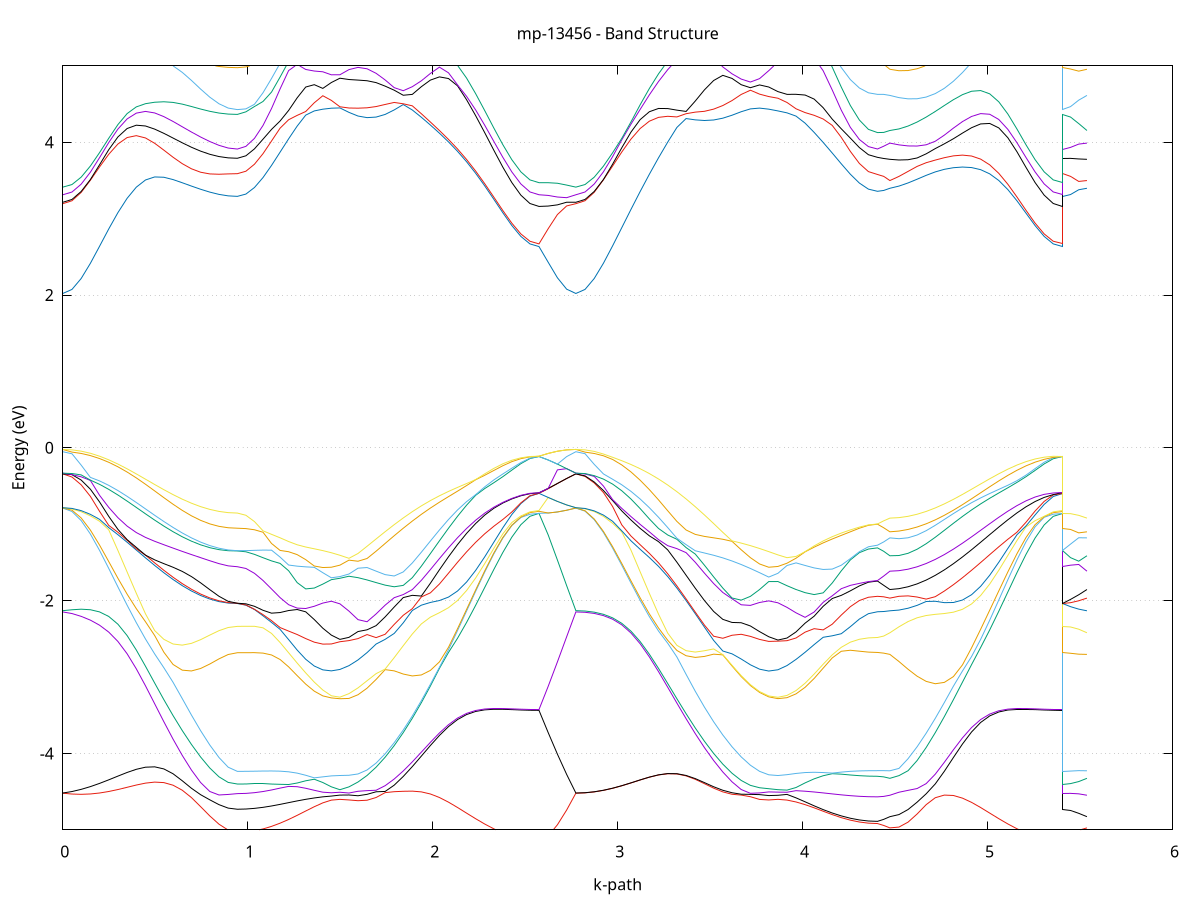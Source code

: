 set title 'mp-13456 - Band Structure'
set xlabel 'k-path'
set ylabel 'Energy (eV)'
set grid y
set yrange [-5:5]
set terminal png size 800,600
set output 'mp-13456_bands_gnuplot.png'
plot '-' using 1:2 with lines notitle, '-' using 1:2 with lines notitle, '-' using 1:2 with lines notitle, '-' using 1:2 with lines notitle, '-' using 1:2 with lines notitle, '-' using 1:2 with lines notitle, '-' using 1:2 with lines notitle, '-' using 1:2 with lines notitle, '-' using 1:2 with lines notitle, '-' using 1:2 with lines notitle, '-' using 1:2 with lines notitle, '-' using 1:2 with lines notitle, '-' using 1:2 with lines notitle, '-' using 1:2 with lines notitle, '-' using 1:2 with lines notitle, '-' using 1:2 with lines notitle, '-' using 1:2 with lines notitle, '-' using 1:2 with lines notitle, '-' using 1:2 with lines notitle, '-' using 1:2 with lines notitle, '-' using 1:2 with lines notitle, '-' using 1:2 with lines notitle, '-' using 1:2 with lines notitle, '-' using 1:2 with lines notitle, '-' using 1:2 with lines notitle, '-' using 1:2 with lines notitle, '-' using 1:2 with lines notitle, '-' using 1:2 with lines notitle, '-' using 1:2 with lines notitle, '-' using 1:2 with lines notitle, '-' using 1:2 with lines notitle, '-' using 1:2 with lines notitle, '-' using 1:2 with lines notitle, '-' using 1:2 with lines notitle, '-' using 1:2 with lines notitle, '-' using 1:2 with lines notitle, '-' using 1:2 with lines notitle, '-' using 1:2 with lines notitle, '-' using 1:2 with lines notitle, '-' using 1:2 with lines notitle, '-' using 1:2 with lines notitle, '-' using 1:2 with lines notitle, '-' using 1:2 with lines notitle, '-' using 1:2 with lines notitle, '-' using 1:2 with lines notitle, '-' using 1:2 with lines notitle, '-' using 1:2 with lines notitle, '-' using 1:2 with lines notitle, '-' using 1:2 with lines notitle, '-' using 1:2 with lines notitle, '-' using 1:2 with lines notitle, '-' using 1:2 with lines notitle, '-' using 1:2 with lines notitle, '-' using 1:2 with lines notitle, '-' using 1:2 with lines notitle, '-' using 1:2 with lines notitle, '-' using 1:2 with lines notitle, '-' using 1:2 with lines notitle, '-' using 1:2 with lines notitle, '-' using 1:2 with lines notitle, '-' using 1:2 with lines notitle, '-' using 1:2 with lines notitle, '-' using 1:2 with lines notitle, '-' using 1:2 with lines notitle, '-' using 1:2 with lines notitle, '-' using 1:2 with lines notitle, '-' using 1:2 with lines notitle, '-' using 1:2 with lines notitle, '-' using 1:2 with lines notitle, '-' using 1:2 with lines notitle, '-' using 1:2 with lines notitle, '-' using 1:2 with lines notitle, '-' using 1:2 with lines notitle, '-' using 1:2 with lines notitle, '-' using 1:2 with lines notitle, '-' using 1:2 with lines notitle, '-' using 1:2 with lines notitle, '-' using 1:2 with lines notitle, '-' using 1:2 with lines notitle, '-' using 1:2 with lines notitle, '-' using 1:2 with lines notitle, '-' using 1:2 with lines notitle, '-' using 1:2 with lines notitle, '-' using 1:2 with lines notitle
0.000000 -12.985614
0.049678 -12.981114
0.099356 -12.967514
0.149034 -12.945114
0.198712 -12.914214
0.248390 -12.875214
0.298068 -12.828714
0.347746 -12.775414
0.397424 -12.716214
0.447101 -12.652214
0.496779 -12.584414
0.546457 -12.514314
0.596135 -12.443514
0.645813 -12.373714
0.695491 -12.306914
0.745169 -12.245314
0.794847 -12.191614
0.844525 -12.148914
0.894203 -12.120914
0.943881 -12.111114
0.943881 -12.111114
0.990084 -12.108814
1.036287 -12.102214
1.082490 -12.091314
1.128692 -12.076514
1.174895 -12.058214
1.221098 -12.036714
1.267301 -12.012814
1.313504 -11.987114
1.359707 -11.960514
1.405910 -11.933814
1.452112 -11.908614
1.498315 -11.895714
1.498315 -11.895714
1.547241 -11.917814
1.596166 -11.949414
1.645091 -11.987714
1.694016 -12.032614
1.742942 -12.083614
1.791867 -12.140014
1.840792 -12.201114
1.889718 -12.265814
1.938643 -12.333014
1.987568 -12.401214
2.036493 -12.469414
2.085419 -12.536214
2.134344 -12.600514
2.183269 -12.661014
2.232195 -12.716914
2.281120 -12.767114
2.330045 -12.810914
2.378971 -12.847614
2.427896 -12.876814
2.476821 -12.897914
2.525746 -12.910614
2.574672 -12.914914
2.574672 -12.914914
2.624525 -12.944614
2.674378 -12.967214
2.724232 -12.981014
2.774085 -12.985614
2.774085 -12.985614
2.823749 -12.981114
2.873414 -12.967514
2.923078 -12.945114
2.972742 -12.914214
3.022406 -12.875214
3.072070 -12.828714
3.121735 -12.775414
3.171399 -12.716014
3.221063 -12.651514
3.270727 -12.583014
3.320391 -12.511714
3.370056 -12.438914
3.419720 -12.365714
3.469384 -12.293714
3.519048 -12.224114
3.568712 -12.158214
3.618377 -12.097014
3.668041 -12.041514
3.717705 -11.992314
3.767369 -11.950014
3.817033 -11.915114
3.866698 -11.895014
3.866698 -11.895014
3.915623 -11.912614
3.964548 -11.936414
4.013474 -11.961314
4.062399 -11.986114
4.111324 -12.009614
4.160249 -12.031114
4.209175 -12.049714
4.258100 -12.064914
4.307025 -12.076114
4.355951 -12.082914
4.404876 -12.085214
4.404876 -12.085214
4.438441 -12.091614
4.472006 -12.098414
4.472006 -12.098414
4.521067 -12.107714
4.570128 -12.133414
4.619188 -12.172514
4.668249 -12.221714
4.717309 -12.278314
4.766370 -12.340114
4.815431 -12.404814
4.864491 -12.470814
4.913552 -12.536414
4.962613 -12.599914
5.011673 -12.660214
5.060734 -12.716014
5.109794 -12.766414
5.158855 -12.810414
5.207916 -12.847314
5.256976 -12.876514
5.306037 -12.897814
5.355098 -12.910614
5.404158 -12.914914
5.404158 -12.111114
5.448583 -12.109614
5.493007 -12.105414
5.537431 -12.098414
e
0.000000 -12.717214
0.049678 -12.715414
0.099356 -12.707214
0.149034 -12.691314
0.198712 -12.667914
0.248390 -12.637214
0.298068 -12.599914
0.347746 -12.556514
0.397424 -12.507914
0.447101 -12.455214
0.496779 -12.399314
0.546457 -12.341614
0.596135 -12.283514
0.645813 -12.226614
0.695491 -12.172614
0.745169 -12.123214
0.794847 -12.080414
0.844525 -12.046314
0.894203 -12.022714
0.943881 -12.012414
0.943881 -12.012414
0.990084 -12.010814
1.036287 -12.006114
1.082490 -11.998514
1.128692 -11.988214
1.174895 -11.975814
1.221098 -11.961714
1.267301 -11.946614
1.313504 -11.931114
1.359707 -11.916114
1.405910 -11.902514
1.452112 -11.891214
1.498315 -11.892414
1.498315 -11.892414
1.547241 -11.915214
1.596166 -11.946514
1.645091 -11.984714
1.694016 -12.029414
1.742942 -12.080414
1.791867 -12.136814
1.840792 -12.197814
1.889718 -12.262514
1.938643 -12.329614
1.987568 -12.397914
2.036493 -12.466014
2.085419 -12.532914
2.134344 -12.597114
2.183269 -12.657614
2.232195 -12.713514
2.281120 -12.763714
2.330045 -12.807514
2.378971 -12.844314
2.427896 -12.873414
2.476821 -12.894514
2.525746 -12.907314
2.574672 -12.911614
2.574672 -12.911614
2.624525 -12.873814
2.674378 -12.826914
2.724232 -12.773414
2.774085 -12.717214
2.774085 -12.717214
2.823749 -12.713214
2.873414 -12.701114
2.923078 -12.681314
2.972742 -12.654014
3.022406 -12.619714
3.072070 -12.579114
3.121735 -12.532814
3.171399 -12.481714
3.221063 -12.426914
3.270727 -12.369414
3.320391 -12.310414
3.370056 -12.251314
3.419720 -12.193314
3.469384 -12.137714
3.519048 -12.085814
3.568712 -12.038514
3.618377 -11.996714
3.668041 -11.961114
3.717705 -11.932114
3.767369 -11.909614
3.817033 -11.893614
3.866698 -11.890714
3.866698 -11.890714
3.915623 -11.910014
3.964548 -11.933614
4.013474 -11.958414
4.062399 -11.983014
4.111324 -12.006514
4.160249 -12.027814
4.209175 -12.046414
4.258100 -12.061514
4.307025 -12.072614
4.355951 -12.079414
4.404876 -12.081714
4.404876 -12.081714
4.438441 -12.074314
4.472006 -12.064514
4.472006 -12.064514
4.521067 -12.081214
4.570128 -12.112314
4.619188 -12.155514
4.668249 -12.208014
4.717309 -12.267414
4.766370 -12.331314
4.815431 -12.397814
4.864491 -12.465114
4.913552 -12.531614
4.962613 -12.595814
5.011673 -12.656514
5.060734 -12.712514
5.109794 -12.762914
5.158855 -12.807014
5.207916 -12.843914
5.256976 -12.873214
5.306037 -12.894414
5.355098 -12.907214
5.404158 -12.911614
5.404158 -12.012414
5.448583 -12.030014
5.493007 -12.048114
5.537431 -12.064514
e
0.000000 -12.710914
0.049678 -12.704714
0.099356 -12.688914
0.149034 -12.665114
0.198712 -12.634114
0.248390 -12.596314
0.298068 -12.552614
0.347746 -12.503714
0.397424 -12.450714
0.447101 -12.394714
0.496779 -12.337114
0.546457 -12.279414
0.596135 -12.223114
0.645813 -12.169914
0.695491 -12.121614
0.745169 -12.079914
0.794847 -12.046514
0.844525 -12.022914
0.894203 -12.010414
0.943881 -12.008414
0.943881 -12.008414
0.990084 -12.006814
1.036287 -12.002214
1.082490 -11.994614
1.128692 -11.984514
1.174895 -11.972214
1.221098 -11.958214
1.267301 -11.943114
1.313504 -11.927714
1.359707 -11.912714
1.405910 -11.899114
1.452112 -11.888314
1.498315 -11.882614
1.498315 -11.882614
1.547241 -11.877314
1.596166 -11.877314
1.645091 -11.882914
1.694016 -11.894514
1.742942 -11.912214
1.791867 -11.936114
1.840792 -11.965514
1.889718 -12.000014
1.938643 -12.038714
1.987568 -12.080614
2.036493 -12.124614
2.085419 -12.169414
2.134344 -12.214014
2.183269 -12.257214
2.232195 -12.298014
2.281120 -12.335314
2.330045 -12.368414
2.378971 -12.396514
2.427896 -12.418914
2.476821 -12.435314
2.525746 -12.445314
2.574672 -12.448614
2.574672 -12.448614
2.624525 -12.514114
2.674378 -12.583014
2.724232 -12.650114
2.774085 -12.710914
2.774085 -12.710914
2.823749 -12.706914
2.873414 -12.694814
2.923078 -12.675014
2.972742 -12.647714
3.022406 -12.613414
3.072070 -12.572814
3.121735 -12.526514
3.171399 -12.475414
3.221063 -12.420614
3.270727 -12.363114
3.320391 -12.304214
3.370056 -12.245214
3.419720 -12.187214
3.469384 -12.131814
3.519048 -12.079914
3.568712 -12.032814
3.618377 -11.991214
3.668041 -11.955914
3.717705 -11.927214
3.767369 -11.905114
3.817033 -11.890114
3.866698 -11.883414
3.866698 -11.883414
3.915623 -11.878114
3.964548 -11.877314
4.013474 -11.879914
4.062399 -11.884814
4.111324 -11.891314
4.160249 -11.898414
4.209175 -11.905414
4.258100 -11.911514
4.307025 -11.916314
4.355951 -11.919314
4.404876 -11.920314
4.404876 -11.920314
4.438441 -11.932814
4.472006 -11.947614
4.472006 -11.947614
4.521067 -11.945614
4.570128 -11.951414
4.619188 -11.965014
4.668249 -11.986114
4.717309 -12.014014
4.766370 -12.047714
4.815431 -12.086014
4.864491 -12.127414
4.913552 -12.170614
4.962613 -12.214214
5.011673 -12.257014
5.060734 -12.297514
5.109794 -12.334914
5.158855 -12.368014
5.207916 -12.396214
5.256976 -12.418814
5.306037 -12.435214
5.355098 -12.445214
5.404158 -12.448614
5.404158 -12.008414
5.448583 -11.989814
5.493007 -11.968814
5.537431 -11.947614
e
0.000000 -12.206214
0.049678 -12.205314
0.099356 -12.200014
0.149034 -12.189314
0.198712 -12.173514
0.248390 -12.153114
0.298068 -12.128514
0.347746 -12.100514
0.397424 -12.069914
0.447101 -12.037814
0.496779 -12.005214
0.546457 -11.973314
0.596135 -11.943114
0.645813 -11.915914
0.695491 -11.892714
0.745169 -11.874114
0.794847 -11.860414
0.844525 -11.851214
0.894203 -11.845514
0.943881 -11.842714
0.943881 -11.842714
0.990084 -11.842414
1.036287 -11.841514
1.082490 -11.840214
1.128692 -11.838814
1.174895 -11.837814
1.221098 -11.837614
1.267301 -11.838914
1.313504 -11.842214
1.359707 -11.848314
1.405910 -11.857714
1.452112 -11.870614
1.498315 -11.877114
1.498315 -11.877114
1.547241 -11.871814
1.596166 -11.871614
1.645091 -11.876914
1.694016 -11.888214
1.742942 -11.905614
1.791867 -11.929214
1.840792 -11.958514
1.889718 -11.992814
1.938643 -12.031414
1.987568 -12.073214
2.036493 -12.117114
2.085419 -12.161914
2.134344 -12.206514
2.183269 -12.249814
2.232195 -12.290614
2.281120 -12.328014
2.330045 -12.361114
2.378971 -12.389214
2.427896 -12.411714
2.476821 -12.428114
2.525746 -12.438014
2.574672 -12.441414
2.574672 -12.441414
2.624525 -12.377514
2.674378 -12.313714
2.724232 -12.255414
2.774085 -12.206214
2.774085 -12.206214
2.823749 -12.203414
2.873414 -12.195014
2.923078 -12.181214
2.972742 -12.162414
3.022406 -12.139114
3.072070 -12.111914
3.121735 -12.081814
3.171399 -12.049414
3.221063 -12.016014
3.270727 -11.982514
3.320391 -11.950014
3.370056 -11.919814
3.419720 -11.892814
3.469384 -11.870114
3.519048 -11.852514
3.568712 -11.840514
3.618377 -11.834514
3.668041 -11.834614
3.717705 -11.840514
3.767369 -11.851814
3.817033 -11.867214
3.866698 -11.877714
3.866698 -11.877714
3.915623 -11.873114
3.964548 -11.872714
4.013474 -11.875514
4.062399 -11.880514
4.111324 -11.887014
4.160249 -11.894014
4.209175 -11.900914
4.258100 -11.907014
4.307025 -11.911714
4.355951 -11.914614
4.404876 -11.915714
4.404876 -11.915714
4.438441 -11.903614
4.472006 -11.890214
4.472006 -11.890214
4.521067 -11.899414
4.570128 -11.913714
4.619188 -11.934014
4.668249 -11.960614
4.717309 -11.993114
4.766370 -12.030614
4.815431 -12.071814
4.864491 -12.115614
4.913552 -12.160514
4.962613 -12.205314
5.011673 -12.248814
5.060734 -12.289814
5.109794 -12.327414
5.158855 -12.360614
5.207916 -12.388914
5.256976 -12.411514
5.306037 -12.428014
5.355098 -12.438014
5.404158 -12.441414
5.404158 -11.842714
5.448583 -11.855614
5.493007 -11.872014
5.537431 -11.890214
e
0.000000 -12.202514
0.049678 -12.197814
0.099356 -12.186514
0.149034 -12.169914
0.198712 -12.148514
0.248390 -12.122914
0.298068 -12.093914
0.347746 -12.062314
0.397424 -12.029114
0.447101 -11.995414
0.496779 -11.962414
0.546457 -11.931314
0.596135 -11.903314
0.645813 -11.879514
0.695491 -11.860814
0.745169 -11.847814
0.794847 -11.840414
0.844525 -11.837714
0.894203 -11.838514
0.943881 -11.840214
0.943881 -11.840214
0.990084 -11.839814
1.036287 -11.838914
1.082490 -11.837614
1.128692 -11.836214
1.174895 -11.835214
1.221098 -11.834914
1.267301 -11.836114
1.313504 -11.839314
1.359707 -11.845214
1.405910 -11.854514
1.452112 -11.866914
1.498315 -11.872814
1.498315 -11.872814
1.547241 -11.855714
1.596166 -11.836414
1.645091 -11.821014
1.694016 -11.810514
1.742942 -11.805614
1.791867 -11.806414
1.840792 -11.812914
1.889718 -11.824914
1.938643 -11.841714
1.987568 -11.862814
2.036493 -11.887214
2.085419 -11.913914
2.134344 -11.942014
2.183269 -11.970314
2.232195 -11.997914
2.281120 -12.023914
2.330045 -12.047414
2.378971 -12.067614
2.427896 -12.084014
2.476821 -12.096014
2.525746 -12.103414
2.574672 -12.105914
2.574672 -12.105914
2.624525 -12.112314
2.674378 -12.131514
2.724232 -12.162514
2.774085 -12.202514
2.774085 -12.202514
2.823749 -12.199614
2.873414 -12.191214
2.923078 -12.177414
2.972742 -12.158614
3.022406 -12.135314
3.072070 -12.108214
3.121735 -12.078014
3.171399 -12.045714
3.221063 -12.012214
3.270727 -11.978714
3.320391 -11.946314
3.370056 -11.916114
3.419720 -11.889214
3.469384 -11.866614
3.519048 -11.849014
3.568712 -11.837114
3.618377 -11.831214
3.668041 -11.831414
3.717705 -11.837314
3.767369 -11.848514
3.817033 -11.863614
3.866698 -11.873414
3.866698 -11.873414
3.915623 -11.859014
3.964548 -11.842714
4.013474 -11.830414
4.062399 -11.821914
4.111324 -11.816514
4.160249 -11.813414
4.209175 -11.811914
4.258100 -11.811414
4.307025 -11.811514
4.355951 -11.811614
4.404876 -11.811714
4.404876 -11.811714
4.438441 -11.812514
4.472006 -11.814814
4.472006 -11.814814
4.521067 -11.813214
4.570128 -11.812314
4.619188 -11.813914
4.668249 -11.819414
4.717309 -11.829714
4.766370 -11.845014
4.815431 -11.864714
4.864491 -11.888014
4.913552 -11.914114
4.962613 -11.941814
5.011673 -11.969914
5.060734 -11.997514
5.109794 -12.023514
5.158855 -12.047114
5.207916 -12.067414
5.256976 -12.083814
5.306037 -12.096014
5.355098 -12.103414
5.404158 -12.105914
5.404158 -11.840214
5.448583 -11.829714
5.493007 -11.820814
5.537431 -11.814814
e
0.000000 -6.283014
0.049678 -6.282314
0.099356 -6.280914
0.149034 -6.282614
0.198712 -6.286214
0.248390 -6.290214
0.298068 -6.293814
0.347746 -6.296814
0.397424 -6.298714
0.447101 -6.299514
0.496779 -6.298914
0.546457 -6.297014
0.596135 -6.293914
0.645813 -6.290014
0.695491 -6.285614
0.745169 -6.281014
0.794847 -6.276714
0.844525 -6.272714
0.894203 -6.269414
0.943881 -6.267814
0.943881 -6.267814
0.990084 -6.266114
1.036287 -6.261214
1.082490 -6.253314
1.128692 -6.243214
1.174895 -6.231914
1.221098 -6.220414
1.267301 -6.211414
1.313504 -6.206914
1.359707 -6.204314
1.405910 -6.202814
1.452112 -6.201914
1.498315 -6.201814
1.498315 -6.201814
1.547241 -6.203214
1.596166 -6.205314
1.645091 -6.207614
1.694016 -6.209914
1.742942 -6.212314
1.791867 -6.214614
1.840792 -6.217114
1.889718 -6.219614
1.938643 -6.222414
1.987568 -6.237714
2.036493 -6.252814
2.085419 -6.265414
2.134344 -6.275114
2.183269 -6.282014
2.232195 -6.286214
2.281120 -6.288414
2.330045 -6.288814
2.378971 -6.288114
2.427896 -6.287014
2.476821 -6.286114
2.525746 -6.285614
2.574672 -6.285414
2.574672 -6.285414
2.624525 -6.285014
2.674378 -6.284114
2.724232 -6.283314
2.774085 -6.283014
2.774085 -6.283014
2.823749 -6.282314
2.873414 -6.280714
2.923078 -6.280414
2.972742 -6.281114
3.022406 -6.282014
3.072070 -6.282414
3.121735 -6.281414
3.171399 -6.278714
3.221063 -6.274114
3.270727 -6.267414
3.320391 -6.258814
3.370056 -6.248914
3.419720 -6.238114
3.469384 -6.227114
3.519048 -6.216814
3.568712 -6.207814
3.618377 -6.201914
3.668041 -6.200914
3.717705 -6.201314
3.767369 -6.201514
3.817033 -6.201514
3.866698 -6.201814
3.866698 -6.201814
3.915623 -6.203414
3.964548 -6.206814
4.013474 -6.212514
4.062399 -6.221114
4.111324 -6.232614
4.160249 -6.245814
4.209175 -6.259014
4.258100 -6.271014
4.307025 -6.280414
4.355951 -6.286314
4.404876 -6.288414
4.404876 -6.288414
4.438441 -6.287714
4.472006 -6.285514
4.472006 -6.285514
4.521067 -6.284614
4.570128 -6.284014
4.619188 -6.283814
4.668249 -6.284214
4.717309 -6.285314
4.766370 -6.287314
4.815431 -6.289914
4.864491 -6.292714
4.913552 -6.294914
4.962613 -6.296214
5.011673 -6.296414
5.060734 -6.295714
5.109794 -6.294214
5.158855 -6.292214
5.207916 -6.289914
5.256976 -6.287714
5.306037 -6.286214
5.355098 -6.285614
5.404158 -6.285414
5.404158 -6.267814
5.448583 -6.274214
5.493007 -6.280814
5.537431 -6.285514
e
0.000000 -6.278114
0.049678 -6.278314
0.099356 -6.278814
0.149034 -6.277414
0.198712 -6.277214
0.248390 -6.278614
0.298068 -6.280114
0.347746 -6.280914
0.397424 -6.280714
0.447101 -6.279314
0.496779 -6.276814
0.546457 -6.273314
0.596135 -6.269114
0.645813 -6.265114
0.695491 -6.262014
0.745169 -6.260214
0.794847 -6.259814
0.844525 -6.260514
0.894203 -6.261914
0.943881 -6.262914
0.943881 -6.262914
0.990084 -6.261114
1.036287 -6.255814
1.082490 -6.247814
1.128692 -6.237914
1.174895 -6.227514
1.221098 -6.218114
1.267301 -6.210014
1.313504 -6.202714
1.359707 -6.198614
1.405910 -6.197314
1.452112 -6.197814
1.498315 -6.198514
1.498315 -6.198514
1.547241 -6.198314
1.596166 -6.197614
1.645091 -6.196814
1.694016 -6.196314
1.742942 -6.196414
1.791867 -6.197614
1.840792 -6.200314
1.889718 -6.206514
1.938643 -6.221214
1.987568 -6.232914
2.036493 -6.249114
2.085419 -6.262414
2.134344 -6.272514
2.183269 -6.279414
2.232195 -6.283814
2.281120 -6.286114
2.330045 -6.286914
2.378971 -6.286614
2.427896 -6.285414
2.476821 -6.283414
2.525746 -6.281014
2.574672 -6.279614
2.574672 -6.279614
2.624525 -6.279114
2.674378 -6.277314
2.724232 -6.277614
2.774085 -6.278114
2.774085 -6.278114
2.823749 -6.278314
2.873414 -6.278614
2.923078 -6.278414
2.972742 -6.279314
3.022406 -6.280014
3.072070 -6.279314
3.121735 -6.276914
3.171399 -6.272314
3.221063 -6.265414
3.270727 -6.256014
3.320391 -6.244414
3.370056 -6.230914
3.419720 -6.216614
3.469384 -6.203414
3.519048 -6.198114
3.568712 -6.198114
3.618377 -6.198414
3.668041 -6.197214
3.717705 -6.196714
3.767369 -6.197114
3.817033 -6.197914
3.866698 -6.198414
3.866698 -6.198414
3.915623 -6.197814
3.964548 -6.196414
4.013474 -6.194714
4.062399 -6.193614
4.111324 -6.194314
4.160249 -6.197814
4.209175 -6.203914
4.258100 -6.211114
4.307025 -6.217514
4.355951 -6.221914
4.404876 -6.223414
4.404876 -6.223414
4.438441 -6.226814
4.472006 -6.234014
4.472006 -6.234014
4.521067 -6.236614
4.570128 -6.240514
4.619188 -6.245514
4.668249 -6.251614
4.717309 -6.258414
4.766370 -6.265014
4.815431 -6.271114
4.864491 -6.276314
4.913552 -6.280414
4.962613 -6.283414
5.011673 -6.285314
5.060734 -6.286214
5.109794 -6.286514
5.158855 -6.286314
5.207916 -6.285814
5.256976 -6.285014
5.306037 -6.283314
5.355098 -6.281014
5.404158 -6.279614
5.404158 -6.262914
5.448583 -6.255214
5.493007 -6.244614
5.537431 -6.234014
e
0.000000 -6.278114
0.049678 -6.277214
0.099356 -6.274414
0.149034 -6.270114
0.198712 -6.267814
0.248390 -6.264514
0.298068 -6.259914
0.347746 -6.253814
0.397424 -6.246514
0.447101 -6.238614
0.496779 -6.230714
0.546457 -6.223114
0.596135 -6.215814
0.645813 -6.208614
0.695491 -6.201714
0.745169 -6.195914
0.794847 -6.192014
0.844525 -6.189814
0.894203 -6.188714
0.943881 -6.188314
0.943881 -6.188314
0.990084 -6.187014
1.036287 -6.183414
1.082490 -6.178914
1.128692 -6.176514
1.174895 -6.175314
1.221098 -6.173814
1.267301 -6.171914
1.313504 -6.170114
1.359707 -6.168514
1.405910 -6.167414
1.452112 -6.166814
1.498315 -6.167114
1.498315 -6.167114
1.547241 -6.168114
1.596166 -6.169914
1.645091 -6.172114
1.694016 -6.174614
1.742942 -6.177614
1.791867 -6.181814
1.840792 -6.189914
1.889718 -6.202214
1.938643 -6.215114
1.987568 -6.224914
2.036493 -6.228014
2.085419 -6.231114
2.134344 -6.234314
2.183269 -6.237714
2.232195 -6.241914
2.281120 -6.247114
2.330045 -6.252714
2.378971 -6.258514
2.427896 -6.264014
2.476821 -6.268414
2.525746 -6.271214
2.574672 -6.272214
2.574672 -6.272214
2.624525 -6.273614
2.674378 -6.275914
2.724232 -6.277614
2.774085 -6.278114
2.774085 -6.278114
2.823749 -6.277214
2.873414 -6.275014
2.923078 -6.273414
2.972742 -6.273214
3.022406 -6.273914
3.072070 -6.273314
3.121735 -6.270814
3.171399 -6.265714
3.221063 -6.257414
3.270727 -6.245014
3.320391 -6.228214
3.370056 -6.209614
3.419720 -6.198814
3.469384 -6.195214
3.519048 -6.189414
3.568712 -6.185614
3.618377 -6.182814
3.668041 -6.178414
3.717705 -6.173314
3.767369 -6.169214
3.817033 -6.167114
3.866698 -6.167114
3.866698 -6.167114
3.915623 -6.169014
3.964548 -6.172214
4.013474 -6.175914
4.062399 -6.179014
4.111324 -6.181014
4.160249 -6.182514
4.209175 -6.185614
4.258100 -6.191714
4.307025 -6.198614
4.355951 -6.203614
4.404876 -6.205514
4.404876 -6.205514
4.438441 -6.202914
4.472006 -6.198114
4.472006 -6.198114
4.521067 -6.198514
4.570128 -6.200214
4.619188 -6.203314
4.668249 -6.207414
4.717309 -6.212114
4.766370 -6.216914
4.815431 -6.221114
4.864491 -6.224414
4.913552 -6.226914
4.962613 -6.228814
5.011673 -6.230714
5.060734 -6.233814
5.109794 -6.241814
5.158855 -6.250314
5.207916 -6.257814
5.256976 -6.263914
5.306037 -6.268414
5.355098 -6.271214
5.404158 -6.272214
5.404158 -6.188314
5.448583 -6.189414
5.493007 -6.192714
5.537431 -6.198114
e
0.000000 -6.269814
0.049678 -6.270214
0.099356 -6.270714
0.149034 -6.270014
0.198712 -6.265714
0.248390 -6.259514
0.298068 -6.251314
0.347746 -6.241814
0.397424 -6.231514
0.447101 -6.220914
0.496779 -6.211514
0.546457 -6.203214
0.596135 -6.196514
0.645813 -6.191414
0.695491 -6.186714
0.745169 -6.181614
0.794847 -6.176914
0.844525 -6.174714
0.894203 -6.173414
0.943881 -6.173014
0.943881 -6.173014
0.990084 -6.173014
1.036287 -6.172814
1.082490 -6.171014
1.128692 -6.165014
1.174895 -6.156214
1.221098 -6.150814
1.267301 -6.147914
1.313504 -6.144214
1.359707 -6.139614
1.405910 -6.134714
1.452112 -6.130114
1.498315 -6.126414
1.498315 -6.126414
1.547241 -6.124114
1.596166 -6.124314
1.645091 -6.129214
1.694016 -6.139114
1.742942 -6.151514
1.791867 -6.164614
1.840792 -6.178014
1.889718 -6.192914
1.938643 -6.204314
1.987568 -6.210814
2.036493 -6.216814
2.085419 -6.222814
2.134344 -6.228714
2.183269 -6.234114
2.232195 -6.238914
2.281120 -6.243414
2.330045 -6.248414
2.378971 -6.254114
2.427896 -6.260214
2.476821 -6.265714
2.525746 -6.270114
2.574672 -6.272214
2.574672 -6.272214
2.624525 -6.273614
2.674378 -6.275914
2.724232 -6.273514
2.774085 -6.269814
2.774085 -6.269814
2.823749 -6.270214
2.873414 -6.270414
2.923078 -6.269414
2.972742 -6.267114
3.022406 -6.261214
3.072070 -6.253714
3.121735 -6.245314
3.171399 -6.236014
3.221063 -6.226014
3.270727 -6.215614
3.320391 -6.204814
3.370056 -6.192214
3.419720 -6.183514
3.469384 -6.182114
3.519048 -6.178714
3.568712 -6.169214
3.618377 -6.158014
3.668041 -6.147814
3.717705 -6.140014
3.767369 -6.134814
3.817033 -6.130614
3.866698 -6.126614
3.866698 -6.126614
3.915623 -6.123114
3.964548 -6.121114
4.013474 -6.124514
4.062399 -6.134814
4.111324 -6.145514
4.160249 -6.154714
4.209175 -6.161314
4.258100 -6.165714
4.307025 -6.168514
4.355951 -6.170514
4.404876 -6.171214
4.404876 -6.171214
4.438441 -6.171114
4.472006 -6.170714
4.472006 -6.170714
4.521067 -6.172014
4.570128 -6.174414
4.619188 -6.177614
4.668249 -6.181214
4.717309 -6.184914
4.766370 -6.188714
4.815431 -6.192514
4.864491 -6.196614
4.913552 -6.204014
4.962613 -6.213314
5.011673 -6.222914
5.060734 -6.232614
5.109794 -6.239314
5.158855 -6.246514
5.207916 -6.253514
5.256976 -6.260014
5.306037 -6.265614
5.355098 -6.270114
5.404158 -6.272214
5.404158 -6.173014
5.448583 -6.172114
5.493007 -6.169614
5.537431 -6.170714
e
0.000000 -6.257814
0.049678 -6.260914
0.099356 -6.265014
0.149034 -6.267414
0.198712 -6.263914
0.248390 -6.256614
0.298068 -6.248214
0.347746 -6.239214
0.397424 -6.229814
0.447101 -6.220514
0.496779 -6.211114
0.546457 -6.202914
0.596135 -6.195814
0.645813 -6.189514
0.695491 -6.184214
0.745169 -6.180014
0.794847 -6.176114
0.844525 -6.171414
0.894203 -6.168614
0.943881 -6.167714
0.943881 -6.167714
0.990084 -6.166714
1.036287 -6.164014
1.082490 -6.160314
1.128692 -6.156214
1.174895 -6.152214
1.221098 -6.144314
1.267301 -6.133714
1.313504 -6.123314
1.359707 -6.113814
1.405910 -6.106814
1.452112 -6.103514
1.498315 -6.102114
1.498315 -6.102114
1.547241 -6.103514
1.596166 -6.109214
1.645091 -6.117314
1.694016 -6.127314
1.742942 -6.139314
1.791867 -6.151814
1.840792 -6.162114
1.889718 -6.167514
1.938643 -6.170614
1.987568 -6.175314
2.036493 -6.184614
2.085419 -6.195914
2.134344 -6.206814
2.183269 -6.216914
2.232195 -6.226214
2.281120 -6.235514
2.330045 -6.244414
2.378971 -6.251814
2.427896 -6.257014
2.476821 -6.260714
2.525746 -6.263014
2.574672 -6.263814
2.574672 -6.263814
2.624525 -6.261514
2.674378 -6.256914
2.724232 -6.252114
2.774085 -6.257814
2.774085 -6.257814
2.823749 -6.260914
2.873414 -6.265214
2.923078 -6.266014
2.972742 -6.259814
3.022406 -6.251314
3.072070 -6.241314
3.121735 -6.230414
3.171399 -6.218914
3.221063 -6.207614
3.270727 -6.197514
3.320391 -6.190014
3.370056 -6.185714
3.419720 -6.172814
3.469384 -6.162214
3.519048 -6.150414
3.568712 -6.138214
3.618377 -6.133214
3.668041 -6.129814
3.717705 -6.124614
3.767369 -6.117314
3.817033 -6.109414
3.866698 -6.103214
3.866698 -6.103214
3.915623 -6.103614
3.964548 -6.111214
4.013474 -6.117814
4.062399 -6.122414
4.111324 -6.132014
4.160249 -6.143214
4.209175 -6.151714
4.258100 -6.156014
4.307025 -6.158014
4.355951 -6.159714
4.404876 -6.160514
4.404876 -6.160514
4.438441 -6.160914
4.472006 -6.165014
4.472006 -6.165014
4.521067 -6.165214
4.570128 -6.166414
4.619188 -6.168414
4.668249 -6.171614
4.717309 -6.175814
4.766370 -6.181214
4.815431 -6.187814
4.864491 -6.195514
4.913552 -6.201514
4.962613 -6.208114
5.011673 -6.217014
5.060734 -6.226814
5.109794 -6.235914
5.158855 -6.244014
5.207916 -6.251214
5.256976 -6.256714
5.306037 -6.260614
5.355098 -6.263014
5.404158 -6.263814
5.404158 -6.167714
5.448583 -6.168314
5.493007 -6.169414
5.537431 -6.165014
e
0.000000 -6.249614
0.049678 -6.248514
0.099356 -6.245414
0.149034 -6.240414
0.198712 -6.233514
0.248390 -6.224914
0.298068 -6.215114
0.347746 -6.204314
0.397424 -6.194614
0.447101 -6.189314
0.496779 -6.185814
0.546457 -6.183214
0.596135 -6.180814
0.645813 -6.178114
0.695491 -6.175014
0.745169 -6.171614
0.794847 -6.168114
0.844525 -6.164814
0.894203 -6.162214
0.943881 -6.161214
0.943881 -6.161214
0.990084 -6.159614
1.036287 -6.155014
1.082490 -6.148114
1.128692 -6.140014
1.174895 -6.132714
1.221098 -6.127014
1.267301 -6.122014
1.313504 -6.116514
1.359707 -6.110914
1.405910 -6.104814
1.452112 -6.098114
1.498315 -6.094014
1.498315 -6.094014
1.547241 -6.095414
1.596166 -6.100414
1.645091 -6.106714
1.694016 -6.111814
1.742942 -6.115914
1.791867 -6.120614
1.840792 -6.127214
1.889718 -6.136914
1.938643 -6.150714
1.987568 -6.165714
2.036493 -6.179414
2.085419 -6.192014
2.134344 -6.203614
2.183269 -6.214314
2.232195 -6.224314
2.281120 -6.233314
2.330045 -6.241414
2.378971 -6.248814
2.427896 -6.255214
2.476821 -6.260014
2.525746 -6.262814
2.574672 -6.263814
2.574672 -6.263814
2.624525 -6.261514
2.674378 -6.256914
2.724232 -6.252114
2.774085 -6.249614
2.774085 -6.249614
2.823749 -6.248514
2.873414 -6.245414
2.923078 -6.240414
2.972742 -6.233614
3.022406 -6.225414
3.072070 -6.216314
3.121735 -6.207214
3.171399 -6.199014
3.221063 -6.192514
3.270727 -6.187914
3.320391 -6.184314
3.370056 -6.180014
3.419720 -6.170414
3.469384 -6.148914
3.519048 -6.140714
3.568712 -6.136214
3.618377 -6.125314
3.668041 -6.112914
3.717705 -6.101214
3.767369 -6.091714
3.817033 -6.089414
3.866698 -6.093014
3.866698 -6.093014
3.915623 -6.095314
3.964548 -6.096414
4.013474 -6.101414
4.062399 -6.111514
4.111324 -6.120114
4.160249 -6.129314
4.209175 -6.139114
4.258100 -6.147514
4.307025 -6.153614
4.355951 -6.156914
4.404876 -6.157914
4.404876 -6.157914
4.438441 -6.160614
4.472006 -6.160614
4.472006 -6.160614
4.521067 -6.161714
4.570128 -6.164214
4.619188 -6.167614
4.668249 -6.171414
4.717309 -6.175214
4.766370 -6.179014
4.815431 -6.183014
4.864491 -6.187414
4.913552 -6.193114
4.962613 -6.203214
5.011673 -6.213414
5.060734 -6.223414
5.109794 -6.232914
5.158855 -6.241714
5.207916 -6.249214
5.256976 -6.255414
5.306037 -6.260014
5.355098 -6.262814
5.404158 -6.263814
5.404158 -6.161214
5.448583 -6.161014
5.493007 -6.160814
5.537431 -6.160614
e
0.000000 -6.249614
0.049678 -6.245714
0.099356 -6.238914
0.149034 -6.231414
0.198712 -6.223914
0.248390 -6.216414
0.298068 -6.208814
0.347746 -6.201414
0.397424 -6.192814
0.447101 -6.181014
0.496779 -6.169314
0.546457 -6.158114
0.596135 -6.147714
0.645813 -6.138314
0.695491 -6.130214
0.745169 -6.123614
0.794847 -6.118414
0.844525 -6.114714
0.894203 -6.112414
0.943881 -6.111714
0.943881 -6.111714
0.990084 -6.111214
1.036287 -6.109814
1.082490 -6.107914
1.128692 -6.107814
1.174895 -6.106114
1.221098 -6.100714
1.267301 -6.093314
1.313504 -6.086014
1.359707 -6.080014
1.405910 -6.076414
1.452112 -6.076214
1.498315 -6.078914
1.498315 -6.078914
1.547241 -6.083114
1.596166 -6.089214
1.645091 -6.093414
1.694016 -6.095814
1.742942 -6.098114
1.791867 -6.101514
1.840792 -6.108514
1.889718 -6.123114
1.938643 -6.141514
1.987568 -6.156914
2.036493 -6.167214
2.085419 -6.176414
2.134344 -6.186814
2.183269 -6.197514
2.232195 -6.206714
2.281120 -6.213314
2.330045 -6.217014
2.378971 -6.218614
2.427896 -6.218714
2.476821 -6.217914
2.525746 -6.217014
2.574672 -6.216614
2.574672 -6.216614
2.624525 -6.219714
2.674378 -6.232214
2.724232 -6.249614
2.774085 -6.249614
2.774085 -6.249614
2.823749 -6.245614
2.873414 -6.238714
2.923078 -6.231114
2.972742 -6.223314
3.022406 -6.215214
3.072070 -6.206614
3.121735 -6.197814
3.171399 -6.189714
3.221063 -6.181914
3.270727 -6.173614
3.320391 -6.164314
3.370056 -6.154914
3.419720 -6.145714
3.469384 -6.129914
3.519048 -6.107214
3.568712 -6.095314
3.618377 -6.088914
3.668041 -6.085314
3.717705 -6.083814
3.767369 -6.083614
3.817033 -6.081214
3.866698 -6.079314
3.866698 -6.079314
3.915623 -6.081814
3.964548 -6.089614
4.013474 -6.100214
4.062399 -6.108314
4.111324 -6.117114
4.160249 -6.125914
4.209175 -6.134614
4.258100 -6.142614
4.307025 -6.148414
4.355951 -6.151214
4.404876 -6.151914
4.404876 -6.151914
4.438441 -6.148014
4.472006 -6.141414
4.472006 -6.141414
4.521067 -6.142914
4.570128 -6.145514
4.619188 -6.149114
4.668249 -6.153914
4.717309 -6.159814
4.766370 -6.166714
4.815431 -6.174714
4.864491 -6.183614
4.913552 -6.192814
4.962613 -6.199414
5.011673 -6.207114
5.060734 -6.214414
5.109794 -6.219014
5.158855 -6.220414
5.207916 -6.220114
5.256976 -6.219214
5.306037 -6.218014
5.355098 -6.217014
5.404158 -6.216614
5.404158 -6.111714
5.448583 -6.119814
5.493007 -6.131014
5.537431 -6.141414
e
0.000000 -6.233414
0.049678 -6.232414
0.099356 -6.229214
0.149034 -6.224114
0.198712 -6.217214
0.248390 -6.208614
0.298068 -6.199414
0.347746 -6.191914
0.397424 -6.185314
0.447101 -6.177714
0.496779 -6.166614
0.546457 -6.150914
0.596135 -6.133214
0.645813 -6.124414
0.695491 -6.116914
0.745169 -6.110714
0.794847 -6.105914
0.844525 -6.102514
0.894203 -6.100514
0.943881 -6.099814
0.943881 -6.099814
0.990084 -6.100614
1.036287 -6.102814
1.082490 -6.104714
1.128692 -6.101914
1.174895 -6.096314
1.221098 -6.089314
1.267301 -6.081514
1.313504 -6.073614
1.359707 -6.066414
1.405910 -6.061314
1.452112 -6.061314
1.498315 -6.066414
1.498315 -6.066414
1.547241 -6.070814
1.596166 -6.069514
1.645091 -6.067114
1.694016 -6.066514
1.742942 -6.069314
1.791867 -6.076714
1.840792 -6.088714
1.889718 -6.106814
1.938643 -6.124614
1.987568 -6.137214
2.036493 -6.147314
2.085419 -6.155614
2.134344 -6.170314
2.183269 -6.183814
2.232195 -6.195214
2.281120 -6.203714
2.330045 -6.208714
2.378971 -6.210514
2.427896 -6.210314
2.476821 -6.212314
2.525746 -6.215514
2.574672 -6.216614
2.574672 -6.216614
2.624525 -6.219714
2.674378 -6.225314
2.724232 -6.230814
2.774085 -6.233414
2.774085 -6.233414
2.823749 -6.232414
2.873414 -6.229314
2.923078 -6.224414
2.972742 -6.218314
3.022406 -6.211214
3.072070 -6.203714
3.121735 -6.195914
3.171399 -6.186814
3.221063 -6.176714
3.270727 -6.165714
3.320391 -6.153114
3.370056 -6.137414
3.419720 -6.119114
3.469384 -6.100514
3.519048 -6.083814
3.568712 -6.071514
3.618377 -6.063314
3.668041 -6.058514
3.717705 -6.056414
3.767369 -6.056514
3.817033 -6.059514
3.866698 -6.065314
3.866698 -6.065314
3.915623 -6.071114
3.964548 -6.073014
4.013474 -6.072214
4.062399 -6.070714
4.111324 -6.068414
4.160249 -6.064814
4.209175 -6.059614
4.258100 -6.053414
4.307025 -6.049114
4.355951 -6.047714
4.404876 -6.047314
4.404876 -6.047314
4.438441 -6.053914
4.472006 -6.063814
4.472006 -6.063814
4.521067 -6.063914
4.570128 -6.065914
4.619188 -6.069714
4.668249 -6.075314
4.717309 -6.082714
4.766370 -6.100114
4.815431 -6.126014
4.864491 -6.149214
4.913552 -6.168914
4.962613 -6.184414
5.011673 -6.195214
5.060734 -6.202014
5.109794 -6.206414
5.158855 -6.209014
5.207916 -6.209914
5.256976 -6.209314
5.306037 -6.212114
5.355098 -6.215514
5.404158 -6.216614
5.404158 -6.099814
5.448583 -6.090914
5.493007 -6.077614
5.537431 -6.063814
e
0.000000 -6.233414
0.049678 -6.232214
0.099356 -6.228614
0.149034 -6.223114
0.198712 -6.215914
0.248390 -6.207714
0.298068 -6.198814
0.347746 -6.188114
0.397424 -6.176714
0.447101 -6.165214
0.496779 -6.153914
0.546457 -6.143114
0.596135 -6.131114
0.645813 -6.108314
0.695491 -6.084014
0.745169 -6.059514
0.794847 -6.036514
0.844525 -6.016614
0.894203 -6.002214
0.943881 -5.996714
0.943881 -5.996714
0.990084 -5.997114
1.036287 -5.998914
1.082490 -6.002014
1.128692 -6.005614
1.174895 -6.009214
1.221098 -6.013314
1.267301 -6.018214
1.313504 -6.024114
1.359707 -6.030614
1.405910 -6.036314
1.452112 -6.038314
1.498315 -6.037114
1.498315 -6.037114
1.547241 -6.036214
1.596166 -6.035614
1.645091 -6.036314
1.694016 -6.039314
1.742942 -6.046114
1.791867 -6.059614
1.840792 -6.081814
1.889718 -6.098114
1.938643 -6.106214
1.987568 -6.119514
2.036493 -6.137814
2.085419 -6.154014
2.134344 -6.160114
2.183269 -6.164914
2.232195 -6.169914
2.281120 -6.179114
2.330045 -6.189314
2.378971 -6.198414
2.427896 -6.205614
2.476821 -6.207514
2.525746 -6.206014
2.574672 -6.205214
2.574672 -6.205214
2.624525 -6.207714
2.674378 -6.225314
2.724232 -6.230814
2.774085 -6.233414
2.774085 -6.233414
2.823749 -6.232214
2.873414 -6.228714
2.923078 -6.223014
2.972742 -6.215514
3.022406 -6.206714
3.072070 -6.197214
3.121735 -6.187614
3.171399 -6.177714
3.221063 -6.167314
3.270727 -6.155914
3.320391 -6.143214
3.370056 -6.129114
3.419720 -6.114414
3.469384 -6.098814
3.519048 -6.076514
3.568712 -6.051014
3.618377 -6.037614
3.668041 -6.032614
3.717705 -6.034714
3.767369 -6.038514
3.817033 -6.039614
3.866698 -6.037714
3.866698 -6.037714
3.915623 -6.040914
3.964548 -6.044214
4.013474 -6.047114
4.062399 -6.049414
4.111324 -6.050814
4.160249 -6.051314
4.209175 -6.051014
4.258100 -6.049814
4.307025 -6.046214
4.355951 -6.040814
4.404876 -6.038414
4.404876 -6.038414
4.438441 -6.032114
4.472006 -6.023214
4.472006 -6.023214
4.521067 -6.025714
4.570128 -6.030314
4.619188 -6.037014
4.668249 -6.049714
4.717309 -6.073614
4.766370 -6.091814
4.815431 -6.103414
4.864491 -6.124214
4.913552 -6.141914
4.962613 -6.155514
5.011673 -6.164814
5.060734 -6.170614
5.109794 -6.178614
5.158855 -6.189514
5.207916 -6.198914
5.256976 -6.206514
5.306037 -6.207714
5.355098 -6.206014
5.404158 -6.205214
5.404158 -5.996714
5.448583 -6.001314
5.493007 -6.011614
5.537431 -6.023214
e
0.000000 -6.190814
0.049678 -6.190614
0.099356 -6.189914
0.149034 -6.188814
0.198712 -6.187014
0.248390 -6.184614
0.298068 -6.181314
0.347746 -6.176214
0.397424 -6.168114
0.447101 -6.156114
0.496779 -6.140014
0.546457 -6.119814
0.596135 -6.095814
0.645813 -6.069114
0.695491 -6.042114
0.745169 -6.017714
0.794847 -6.005614
0.844525 -5.999214
0.894203 -5.995414
0.943881 -5.994114
0.943881 -5.994114
0.990084 -5.994814
1.036287 -5.997214
1.082490 -5.999714
1.128692 -6.002114
1.174895 -6.004714
1.221098 -6.008014
1.267301 -6.012714
1.313504 -6.018714
1.359707 -6.025414
1.405910 -6.031814
1.452112 -6.035714
1.498315 -6.035314
1.498315 -6.035314
1.547241 -6.031014
1.596166 -6.027214
1.645091 -6.025114
1.694016 -6.025814
1.742942 -6.030414
1.791867 -6.039814
1.840792 -6.057514
1.889718 -6.079214
1.938643 -6.099014
1.987568 -6.112514
2.036493 -6.120614
2.085419 -6.131314
2.134344 -6.143814
2.183269 -6.155814
2.232195 -6.167214
2.281120 -6.174314
2.330045 -6.180814
2.378971 -6.188314
2.427896 -6.195314
2.476821 -6.200714
2.525746 -6.204114
2.574672 -6.205214
2.574672 -6.205214
2.624525 -6.202614
2.674378 -6.197814
2.724232 -6.193414
2.774085 -6.190814
2.774085 -6.190814
2.823749 -6.190514
2.873414 -6.189714
2.923078 -6.188114
2.972742 -6.185714
3.022406 -6.182214
3.072070 -6.177414
3.121735 -6.171314
3.171399 -6.163514
3.221063 -6.154014
3.270727 -6.142914
3.320391 -6.130414
3.370056 -6.116514
3.419720 -6.100314
3.469384 -6.079914
3.519048 -6.057314
3.568712 -6.039514
3.618377 -6.031514
3.668041 -6.030414
3.717705 -6.030314
3.767369 -6.031814
3.817033 -6.034414
3.866698 -6.035214
3.866698 -6.035214
3.915623 -6.026914
3.964548 -6.016714
4.013474 -6.006214
4.062399 -5.996014
4.111324 -5.986614
4.160249 -5.978414
4.209175 -5.974814
4.258100 -5.982614
4.307025 -5.990014
4.355951 -5.995914
4.404876 -5.998314
4.404876 -5.998314
4.438441 -5.998114
4.472006 -5.997414
4.472006 -5.997414
4.521067 -6.001314
4.570128 -6.014014
4.619188 -6.030114
4.668249 -6.045614
4.717309 -6.057014
4.766370 -6.080814
4.815431 -6.102514
4.864491 -6.114314
4.913552 -6.127114
4.962613 -6.140314
5.011673 -6.153614
5.060734 -6.166514
5.109794 -6.174214
5.158855 -6.177314
5.207916 -6.187114
5.256976 -6.194914
5.306037 -6.200614
5.355098 -6.204114
5.404158 -6.205214
5.404158 -5.994114
5.448583 -5.996914
5.493007 -5.997214
5.537431 -5.997414
e
0.000000 -6.190814
0.049678 -6.189514
0.099356 -6.185714
0.149034 -6.183414
0.198712 -6.180214
0.248390 -6.175414
0.298068 -6.168014
0.347746 -6.157314
0.397424 -6.143214
0.447101 -6.126014
0.496779 -6.106114
0.546457 -6.083614
0.596135 -6.058414
0.645813 -6.038314
0.695491 -6.025314
0.745169 -6.014314
0.794847 -6.001614
0.844525 -5.995314
0.894203 -5.991414
0.943881 -5.990214
0.943881 -5.990214
0.990084 -5.989714
1.036287 -5.986514
1.082490 -5.981114
1.128692 -5.974614
1.174895 -5.967414
1.221098 -5.959214
1.267301 -5.949514
1.313504 -5.938414
1.359707 -5.926714
1.405910 -5.916114
1.452112 -5.909114
1.498315 -5.908214
1.498315 -5.908214
1.547241 -5.914714
1.596166 -5.927614
1.645091 -5.945714
1.694016 -5.968614
1.742942 -5.996714
1.791867 -6.027414
1.840792 -6.050714
1.889718 -6.067914
1.938643 -6.085514
1.987568 -6.102214
2.036493 -6.117314
2.085419 -6.128214
2.134344 -6.136114
2.183269 -6.144114
2.232195 -6.154314
2.281120 -6.163914
2.330045 -6.171114
2.378971 -6.175414
2.427896 -6.178114
2.476821 -6.179714
2.525746 -6.180614
2.574672 -6.180814
2.574672 -6.180814
2.624525 -6.202614
2.674378 -6.197814
2.724232 -6.193414
2.774085 -6.190814
2.774085 -6.190814
2.823749 -6.189514
2.873414 -6.185914
2.923078 -6.183814
2.972742 -6.181014
3.022406 -6.176814
3.072070 -6.170714
3.121735 -6.162514
3.171399 -6.152214
3.221063 -6.140214
3.270727 -6.126914
3.320391 -6.112714
3.370056 -6.097914
3.419720 -6.082814
3.469384 -6.067214
3.519048 -6.049014
3.568712 -6.019414
3.618377 -5.983714
3.668041 -5.957614
3.717705 -5.936014
3.767369 -5.919914
3.817033 -5.910114
3.866698 -5.908014
3.866698 -5.908014
3.915623 -5.913514
3.964548 -5.923814
4.013474 -5.935614
4.062399 -5.946814
4.111324 -5.956914
4.160249 -5.966314
4.209175 -5.972114
4.258100 -5.975714
4.307025 -5.980114
4.355951 -5.983614
4.404876 -5.984914
4.404876 -5.984914
4.438441 -5.984214
4.472006 -5.982614
4.472006 -5.982614
4.521067 -5.985814
4.570128 -5.993614
4.619188 -6.010014
4.668249 -6.032514
4.717309 -6.056114
4.766370 -6.068014
4.815431 -6.081314
4.864491 -6.095414
4.913552 -6.110114
4.962613 -6.124914
5.011673 -6.139414
5.060734 -6.153214
5.109794 -6.166014
5.158855 -6.176614
5.207916 -6.178214
5.256976 -6.179414
5.306037 -6.180114
5.355098 -6.180614
5.404158 -6.180814
5.404158 -5.990214
5.448583 -5.984614
5.493007 -5.979214
5.537431 -5.982614
e
0.000000 -6.186714
0.049678 -6.186314
0.099356 -6.185314
0.149034 -6.179414
0.198712 -6.170714
0.248390 -6.160014
0.298068 -6.147314
0.347746 -6.133114
0.397424 -6.117614
0.447101 -6.101414
0.496779 -6.084914
0.546457 -6.068514
0.596135 -6.052814
0.645813 -6.034114
0.695491 -6.021214
0.745169 -6.010314
0.794847 -5.998314
0.844525 -5.985114
0.894203 -5.978014
0.943881 -5.975814
0.943881 -5.975814
0.990084 -5.974514
1.036287 -5.971614
1.082490 -5.968314
1.128692 -5.964914
1.174895 -5.961014
1.221098 -5.955414
1.267301 -5.947214
1.313504 -5.935914
1.359707 -5.922714
1.405910 -5.909614
1.452112 -5.899314
1.498315 -5.895314
1.498315 -5.895314
1.547241 -5.898614
1.596166 -5.907914
1.645091 -5.923914
1.694016 -5.948914
1.742942 -5.980814
1.791867 -6.011914
1.840792 -6.035414
1.889718 -6.053414
1.938643 -6.070514
1.987568 -6.087114
2.036493 -6.102914
2.085419 -6.117614
2.134344 -6.130914
2.183269 -6.142214
2.232195 -6.149714
2.281120 -6.156014
2.330045 -6.161814
2.378971 -6.167314
2.427896 -6.172214
2.476821 -6.176514
2.525746 -6.179614
2.574672 -6.180814
2.574672 -6.180814
2.624525 -6.181314
2.674378 -6.182714
2.724232 -6.184914
2.774085 -6.186714
2.774085 -6.186714
2.823749 -6.186414
2.873414 -6.185214
2.923078 -6.179414
2.972742 -6.171014
3.022406 -6.160714
3.072070 -6.149214
3.121735 -6.137114
3.171399 -6.124414
3.221063 -6.111114
3.270727 -6.097014
3.320391 -6.082114
3.370056 -6.066414
3.419720 -6.050514
3.469384 -6.034814
3.519048 -6.019414
3.568712 -6.001214
3.618377 -5.972014
3.668041 -5.941914
3.717705 -5.923614
3.767369 -5.909514
3.817033 -5.899814
3.866698 -5.895414
3.866698 -5.895414
3.915623 -5.897114
3.964548 -5.907414
4.013474 -5.923414
4.062399 -5.939514
4.111324 -5.953214
4.160249 -5.963214
4.209175 -5.969814
4.258100 -5.968114
4.307025 -5.971614
4.355951 -5.973114
4.404876 -5.973414
4.404876 -5.973414
4.438441 -5.974014
4.472006 -5.975514
4.472006 -5.975514
4.521067 -5.977214
4.570128 -5.981514
4.619188 -5.988414
4.668249 -5.997914
4.717309 -6.009614
4.766370 -6.025414
4.815431 -6.047814
4.864491 -6.069114
4.913552 -6.088614
4.962613 -6.106014
5.011673 -6.121014
5.060734 -6.133814
5.109794 -6.144714
5.158855 -6.153914
5.207916 -6.161714
5.256976 -6.169214
5.306037 -6.175614
5.355098 -6.179514
5.404158 -6.180814
5.404158 -5.975814
5.448583 -5.976314
5.493007 -5.978714
5.537431 -5.975514
e
0.000000 -6.186714
0.049678 -6.185414
0.099356 -6.181514
0.149034 -6.175214
0.198712 -6.166614
0.248390 -6.155814
0.298068 -6.143114
0.347746 -6.128914
0.397424 -6.113414
0.447101 -6.097214
0.496779 -6.080614
0.546457 -6.064314
0.596135 -6.048614
0.645813 -6.030714
0.695491 -6.002214
0.745169 -5.978614
0.794847 -5.963614
0.844525 -5.954514
0.894203 -5.949314
0.943881 -5.947514
0.943881 -5.947514
0.990084 -5.947414
1.036287 -5.946814
1.082490 -5.945814
1.128692 -5.943414
1.174895 -5.938814
1.221098 -5.931414
1.267301 -5.921614
1.313504 -5.910114
1.359707 -5.897914
1.405910 -5.886514
1.452112 -5.877614
1.498315 -5.876414
1.498315 -5.876414
1.547241 -5.884314
1.596166 -5.894714
1.645091 -5.909914
1.694016 -5.935814
1.742942 -5.963714
1.791867 -5.989814
1.840792 -6.012514
1.889718 -6.031214
1.938643 -6.046814
1.987568 -6.061314
2.036493 -6.075814
2.085419 -6.090614
2.134344 -6.105314
2.183269 -6.119214
2.232195 -6.131814
2.281120 -6.142714
2.330045 -6.152114
2.378971 -6.160214
2.427896 -6.167514
2.476821 -6.173514
2.525746 -6.177514
2.574672 -6.178914
2.574672 -6.178914
2.624525 -6.181314
2.674378 -6.182714
2.724232 -6.184914
2.774085 -6.186714
2.774085 -6.186714
2.823749 -6.185414
2.873414 -6.181514
2.923078 -6.175214
2.972742 -6.166614
3.022406 -6.155914
3.072070 -6.142914
3.121735 -6.127914
3.171399 -6.111114
3.221063 -6.093214
3.270727 -6.074514
3.320391 -6.055714
3.370056 -6.037314
3.419720 -6.019614
3.469384 -6.002914
3.519048 -5.986714
3.568712 -5.970114
3.618377 -5.951814
3.668041 -5.928314
3.717705 -5.907814
3.767369 -5.893214
3.817033 -5.881214
3.866698 -5.876114
3.866698 -5.876114
3.915623 -5.887814
3.964548 -5.900314
4.013474 -5.912914
4.062399 -5.926214
4.111324 -5.938914
4.160249 -5.950214
4.209175 -5.959714
4.258100 -5.964814
4.307025 -5.961614
4.355951 -5.959214
4.404876 -5.958414
4.404876 -5.958414
4.438441 -5.958514
4.472006 -5.958214
4.472006 -5.958214
4.521067 -5.956714
4.570128 -5.956114
4.619188 -5.963314
4.668249 -5.980614
4.717309 -6.002614
4.766370 -6.023414
4.815431 -6.038714
4.864491 -6.055214
4.913552 -6.072314
4.962613 -6.089414
5.011673 -6.106214
5.060734 -6.122014
5.109794 -6.136614
5.158855 -6.149514
5.207916 -6.160514
5.256976 -6.168414
5.306037 -6.173814
5.355098 -6.177514
5.404158 -6.178914
5.404158 -5.947514
5.448583 -5.952014
5.493007 -5.956714
5.537431 -5.958214
e
0.000000 -5.940514
0.049678 -5.946014
0.099356 -5.953614
0.149034 -5.961514
0.198712 -5.969214
0.248390 -5.975814
0.298068 -5.981014
0.347746 -5.984214
0.397424 -5.985214
0.447101 -5.983914
0.496779 -5.980314
0.546457 -5.974714
0.596135 -5.967314
0.645813 -5.958114
0.695491 -5.946414
0.745169 -5.932714
0.794847 -5.924114
0.844525 -5.924214
0.894203 -5.927814
0.943881 -5.929914
0.943881 -5.929914
0.990084 -5.929114
1.036287 -5.926814
1.082490 -5.922914
1.128692 -5.917514
1.174895 -5.910914
1.221098 -5.903514
1.267301 -5.895714
1.313504 -5.888114
1.359707 -5.881714
1.405910 -5.877014
1.452112 -5.873614
1.498315 -5.873914
1.498315 -5.873914
1.547241 -5.877214
1.596166 -5.889514
1.645091 -5.907414
1.694016 -5.920914
1.742942 -5.933814
1.791867 -5.946214
1.840792 -5.958414
1.889718 -5.971314
1.938643 -5.985714
1.987568 -6.002214
2.036493 -6.020614
2.085419 -6.040414
2.134344 -6.060814
2.183269 -6.081214
2.232195 -6.100614
2.281120 -6.118514
2.330045 -6.134314
2.378971 -6.147514
2.427896 -6.157714
2.476821 -6.164814
2.525746 -6.169114
2.574672 -6.170614
2.574672 -6.170614
2.624525 -6.132414
2.674378 -6.079914
2.724232 -6.015714
2.774085 -5.940514
2.774085 -5.940514
2.823749 -5.941314
2.873414 -5.943514
2.923078 -5.946814
2.972742 -5.950414
3.022406 -5.953714
3.072070 -5.955814
3.121735 -5.956414
3.171399 -5.955314
3.221063 -5.953314
3.270727 -5.951014
3.320391 -5.948614
3.370056 -5.946514
3.419720 -5.944514
3.469384 -5.941814
3.519048 -5.937514
3.568712 -5.930114
3.618377 -5.918814
3.668041 -5.901914
3.717705 -5.888214
3.767369 -5.880514
3.817033 -5.874614
3.866698 -5.873514
3.866698 -5.873514
3.915623 -5.872114
3.964548 -5.873114
4.013474 -5.874114
4.062399 -5.874314
4.111324 -5.874114
4.160249 -5.873514
4.209175 -5.872614
4.258100 -5.871814
4.307025 -5.871114
4.355951 -5.870714
4.404876 -5.870614
4.404876 -5.870614
4.438441 -5.878914
4.472006 -5.891814
4.472006 -5.891814
4.521067 -5.898614
4.570128 -5.909014
4.619188 -5.921314
4.668249 -5.938514
4.717309 -5.963214
4.766370 -5.990114
4.815431 -6.015814
4.864491 -6.039614
4.913552 -6.061214
4.962613 -6.080614
5.011673 -6.098114
5.060734 -6.113714
5.109794 -6.127414
5.158855 -6.139514
5.207916 -6.149814
5.256976 -6.158314
5.306037 -6.164914
5.355098 -6.169114
5.404158 -6.170614
5.404158 -5.929914
5.448583 -5.922314
5.493007 -5.908014
5.537431 -5.891814
e
0.000000 -5.938414
0.049678 -5.934514
0.099356 -5.931514
0.149034 -5.930014
0.198712 -5.929514
0.248390 -5.929214
0.298068 -5.928514
0.347746 -5.926714
0.397424 -5.923614
0.447101 -5.919214
0.496779 -5.913514
0.546457 -5.906814
0.596135 -5.899414
0.645813 -5.891514
0.695491 -5.882714
0.745169 -5.868814
0.794847 -5.843314
0.844525 -5.825414
0.894203 -5.820714
0.943881 -5.819614
0.943881 -5.819614
0.990084 -5.819514
1.036287 -5.819314
1.082490 -5.819214
1.128692 -5.820814
1.174895 -5.829114
1.221098 -5.839014
1.267301 -5.847814
1.313504 -5.855014
1.359707 -5.860714
1.405910 -5.865514
1.452112 -5.870414
1.498315 -5.869414
1.498315 -5.869414
1.547241 -5.867014
1.596166 -5.867214
1.645091 -5.868214
1.694016 -5.869314
1.742942 -5.870614
1.791867 -5.872214
1.840792 -5.873814
1.889718 -5.874914
1.938643 -5.875114
1.987568 -5.874414
2.036493 -5.873014
2.085419 -5.870914
2.134344 -5.868014
2.183269 -5.864014
2.232195 -5.858514
2.281120 -5.852614
2.330045 -5.848114
2.378971 -5.844114
2.427896 -5.840414
2.476821 -5.837314
2.525746 -5.835214
2.574672 -5.834414
2.574672 -5.834414
2.624525 -5.834314
2.674378 -5.834114
2.724232 -5.851914
2.774085 -5.938414
2.774085 -5.938414
2.823749 -5.939314
2.873414 -5.941814
2.923078 -5.945114
2.972742 -5.948514
3.022406 -5.951414
3.072070 -5.953414
3.121735 -5.954114
3.171399 -5.953214
3.221063 -5.950614
3.270727 -5.946614
3.320391 -5.941914
3.370056 -5.937314
3.419720 -5.932814
3.469384 -5.928014
3.519048 -5.922214
3.568712 -5.914814
3.618377 -5.905914
3.668041 -5.896214
3.717705 -5.880314
3.767369 -5.869114
3.817033 -5.868814
3.866698 -5.869914
3.866698 -5.869914
3.915623 -5.865914
3.964548 -5.863214
4.013474 -5.861214
4.062399 -5.859714
4.111324 -5.858614
4.160249 -5.857714
4.209175 -5.857314
4.258100 -5.857314
4.307025 -5.857614
4.355951 -5.857914
4.404876 -5.858014
4.404876 -5.858014
4.438441 -5.850614
4.472006 -5.840514
4.472006 -5.840514
4.521067 -5.841914
4.570128 -5.848214
4.619188 -5.860614
4.668249 -5.871814
4.717309 -5.874514
4.766370 -5.872814
4.815431 -5.870614
4.864491 -5.869014
4.913552 -5.868014
4.962613 -5.866514
5.011673 -5.863414
5.060734 -5.858514
5.109794 -5.852614
5.158855 -5.847714
5.207916 -5.843814
5.256976 -5.840314
5.306037 -5.837314
5.355098 -5.835214
5.404158 -5.834414
5.404158 -5.819614
5.448583 -5.822114
5.493007 -5.829414
5.537431 -5.840514
e
0.000000 -5.833614
0.049678 -5.834714
0.099356 -5.837114
0.149034 -5.840214
0.198712 -5.843514
0.248390 -5.846914
0.298068 -5.850214
0.347746 -5.853114
0.397424 -5.855414
0.447101 -5.856614
0.496779 -5.856314
0.546457 -5.854314
0.596135 -5.849914
0.645813 -5.842414
0.695491 -5.831514
0.745169 -5.821214
0.794847 -5.809914
0.844525 -5.796714
0.894203 -5.793714
0.943881 -5.792614
0.943881 -5.792614
0.990084 -5.794114
1.036287 -5.798714
1.082490 -5.806314
1.128692 -5.814414
1.174895 -5.816814
1.221098 -5.820914
1.267301 -5.827414
1.313504 -5.833014
1.359707 -5.837314
1.405910 -5.840314
1.452112 -5.842714
1.498315 -5.843514
1.498315 -5.843514
1.547241 -5.843614
1.596166 -5.845114
1.645091 -5.848214
1.694016 -5.851814
1.742942 -5.854414
1.791867 -5.855214
1.840792 -5.854714
1.889718 -5.854314
1.938643 -5.855314
1.987568 -5.857414
2.036493 -5.859514
2.085419 -5.860614
2.134344 -5.860014
2.183269 -5.857914
2.232195 -5.854614
2.281120 -5.849514
2.330045 -5.842814
2.378971 -5.839014
2.427896 -5.837314
2.476821 -5.835914
2.525746 -5.834814
2.574672 -5.834414
2.574672 -5.834414
2.624525 -5.834314
2.674378 -5.834114
2.724232 -5.833814
2.774085 -5.833614
2.774085 -5.833614
2.823749 -5.834714
2.873414 -5.837214
2.923078 -5.840314
2.972742 -5.843614
3.022406 -5.847014
3.072070 -5.850414
3.121735 -5.853514
3.171399 -5.856114
3.221063 -5.858214
3.270727 -5.859514
3.320391 -5.859914
3.370056 -5.859414
3.419720 -5.858314
3.469384 -5.856614
3.519048 -5.854414
3.568712 -5.851714
3.618377 -5.848614
3.668041 -5.845214
3.717705 -5.841614
3.767369 -5.839114
3.817033 -5.841614
3.866698 -5.843514
3.866698 -5.843514
3.915623 -5.842214
3.964548 -5.838914
4.013474 -5.833914
4.062399 -5.828014
4.111324 -5.823214
4.160249 -5.817714
4.209175 -5.811214
4.258100 -5.804314
4.307025 -5.798014
4.355951 -5.793714
4.404876 -5.792114
4.404876 -5.792114
4.438441 -5.792214
4.472006 -5.792314
4.472006 -5.792314
4.521067 -5.793814
4.570128 -5.797114
4.619188 -5.802414
4.668249 -5.821614
4.717309 -5.833214
4.766370 -5.841714
4.815431 -5.847914
4.864491 -5.852214
4.913552 -5.854414
4.962613 -5.854814
5.011673 -5.853714
5.060734 -5.851214
5.109794 -5.847014
5.158855 -5.840814
5.207916 -5.839114
5.256976 -5.837514
5.306037 -5.836014
5.355098 -5.834814
5.404158 -5.834414
5.404158 -5.792614
5.448583 -5.792614
5.493007 -5.792514
5.537431 -5.792314
e
0.000000 -5.833614
0.049678 -5.834414
0.099356 -5.836214
0.149034 -5.838114
0.198712 -5.839914
0.248390 -5.841314
0.298068 -5.842114
0.347746 -5.842114
0.397424 -5.841114
0.447101 -5.838914
0.496779 -5.835714
0.546457 -5.831314
0.596135 -5.825914
0.645813 -5.821014
0.695491 -5.813414
0.745169 -5.807114
0.794847 -5.801314
0.844525 -5.788314
0.894203 -5.785914
0.943881 -5.785114
0.943881 -5.785114
0.990084 -5.787014
1.036287 -5.792114
1.082490 -5.798814
1.128692 -5.806014
1.174895 -5.813114
1.221098 -5.816614
1.267301 -5.819314
1.313504 -5.824814
1.359707 -5.831114
1.405910 -5.836214
1.452112 -5.838514
1.498315 -5.839114
1.498315 -5.839114
1.547241 -5.837014
1.596166 -5.832514
1.645091 -5.828414
1.694016 -5.826614
1.742942 -5.827414
1.791867 -5.830714
1.840792 -5.835514
1.889718 -5.840214
1.938643 -5.843514
1.987568 -5.845414
2.036493 -5.846114
2.085419 -5.845814
2.134344 -5.844614
2.183269 -5.842714
2.232195 -5.840214
2.281120 -5.837814
2.330045 -5.837414
2.378971 -5.835014
2.427896 -5.832114
2.476821 -5.830014
2.525746 -5.828814
2.574672 -5.828414
2.574672 -5.828414
2.624525 -5.828514
2.674378 -5.828914
2.724232 -5.833814
2.774085 -5.833614
2.774085 -5.833614
2.823749 -5.834414
2.873414 -5.836214
2.923078 -5.838514
2.972742 -5.841014
3.022406 -5.843614
3.072070 -5.845914
3.121735 -5.847614
3.171399 -5.848414
3.221063 -5.847914
3.270727 -5.845914
3.320391 -5.842014
3.370056 -5.836714
3.419720 -5.831314
3.469384 -5.827414
3.519048 -5.825614
3.568712 -5.825314
3.618377 -5.826314
3.668041 -5.828514
3.717705 -5.831814
3.767369 -5.836214
3.817033 -5.838214
3.866698 -5.839114
3.866698 -5.839114
3.915623 -5.837014
3.964548 -5.832814
4.013474 -5.829814
4.062399 -5.826814
4.111324 -5.821014
4.160249 -5.814014
4.209175 -5.806714
4.258100 -5.799714
4.307025 -5.793714
4.355951 -5.789614
4.404876 -5.788214
4.404876 -5.788214
4.438441 -5.788014
4.472006 -5.787614
4.472006 -5.787614
4.521067 -5.788614
4.570128 -5.791014
4.619188 -5.801914
4.668249 -5.807914
4.717309 -5.820814
4.766370 -5.830014
4.815431 -5.836914
4.864491 -5.841514
4.913552 -5.843514
4.962613 -5.843314
5.011673 -5.841514
5.060734 -5.841414
5.109794 -5.841314
5.158855 -5.840514
5.207916 -5.835614
5.256976 -5.832214
5.306037 -5.830114
5.355098 -5.828814
5.404158 -5.828414
5.404158 -5.785114
5.448583 -5.785714
5.493007 -5.786814
5.537431 -5.787614
e
0.000000 -5.829514
0.049678 -5.829314
0.099356 -5.829114
0.149034 -5.829114
0.198712 -5.829514
0.248390 -5.830014
0.298068 -5.830614
0.347746 -5.831014
0.397424 -5.831114
0.447101 -5.830814
0.496779 -5.829814
0.546457 -5.828014
0.596135 -5.825314
0.645813 -5.819814
0.695491 -5.813414
0.745169 -5.796414
0.794847 -5.791914
0.844525 -5.784214
0.894203 -5.782714
0.943881 -5.782214
0.943881 -5.782214
0.990084 -5.783214
1.036287 -5.785814
1.082490 -5.790014
1.128692 -5.795114
1.174895 -5.801014
1.221098 -5.806714
1.267301 -5.810314
1.313504 -5.810814
1.359707 -5.810014
1.405910 -5.810114
1.452112 -5.814914
1.498315 -5.818114
1.498315 -5.818114
1.547241 -5.819114
1.596166 -5.818314
1.645091 -5.816814
1.694016 -5.816414
1.742942 -5.818114
1.791867 -5.821514
1.840792 -5.825014
1.889718 -5.827414
1.938643 -5.828014
1.987568 -5.827114
2.036493 -5.825614
2.085419 -5.824414
2.134344 -5.827414
2.183269 -5.832614
2.232195 -5.835914
2.281120 -5.836714
2.330045 -5.833214
2.378971 -5.830414
2.427896 -5.829314
2.476821 -5.828814
2.525746 -5.828514
2.574672 -5.828414
2.574672 -5.828414
2.624525 -5.828514
2.674378 -5.828914
2.724232 -5.829314
2.774085 -5.829514
2.774085 -5.829514
2.823749 -5.829214
2.873414 -5.828814
2.923078 -5.828614
2.972742 -5.828314
3.022406 -5.827614
3.072070 -5.826614
3.121735 -5.825514
3.171399 -5.824614
3.221063 -5.823614
3.270727 -5.822014
3.320391 -5.819814
3.370056 -5.816914
3.419720 -5.813714
3.469384 -5.811614
3.519048 -5.810714
3.568712 -5.810714
3.618377 -5.811314
3.668041 -5.812114
3.717705 -5.812814
3.767369 -5.814014
3.817033 -5.815914
3.866698 -5.817814
3.866698 -5.817814
3.915623 -5.819214
3.964548 -5.817914
4.013474 -5.812614
4.062399 -5.805614
4.111324 -5.799514
4.160249 -5.794014
4.209175 -5.788414
4.258100 -5.783214
4.307025 -5.778814
4.355951 -5.776014
4.404876 -5.775014
4.404876 -5.775014
4.438441 -5.775814
4.472006 -5.777314
4.472006 -5.777314
4.521067 -5.778414
4.570128 -5.780314
4.619188 -5.794714
4.668249 -5.807714
4.717309 -5.814014
4.766370 -5.820314
4.815431 -5.826314
4.864491 -5.831414
4.913552 -5.835614
4.962613 -5.838614
5.011673 -5.840514
5.060734 -5.838914
5.109794 -5.835414
5.158855 -5.830514
5.207916 -5.829514
5.256976 -5.829214
5.306037 -5.828814
5.355098 -5.828514
5.404158 -5.828414
5.404158 -5.782214
5.448583 -5.781314
5.493007 -5.779414
5.537431 -5.777314
e
0.000000 -5.829514
0.049678 -5.829014
0.099356 -5.828214
0.149034 -5.827614
0.198712 -5.827314
0.248390 -5.827014
0.298068 -5.826514
0.347746 -5.825714
0.397424 -5.824314
0.447101 -5.822214
0.496779 -5.819314
0.546457 -5.815714
0.596135 -5.811414
0.645813 -5.806514
0.695491 -5.801414
0.745169 -5.796014
0.794847 -5.786614
0.844525 -5.775714
0.894203 -5.758614
0.943881 -5.758214
0.943881 -5.758214
0.990084 -5.759214
1.036287 -5.761814
1.082490 -5.765714
1.128692 -5.770414
1.174895 -5.775914
1.221098 -5.781814
1.267301 -5.788214
1.313504 -5.795014
1.359707 -5.801814
1.405910 -5.807114
1.452112 -5.807114
1.498315 -5.808114
1.498315 -5.808114
1.547241 -5.806714
1.596166 -5.803114
1.645091 -5.799514
1.694016 -5.797014
1.742942 -5.795814
1.791867 -5.795314
1.840792 -5.795414
1.889718 -5.796514
1.938643 -5.799114
1.987568 -5.804214
2.036493 -5.811714
2.085419 -5.820114
2.134344 -5.824314
2.183269 -5.825214
2.232195 -5.826214
2.281120 -5.826814
2.330045 -5.826214
2.378971 -5.822014
2.427896 -5.816914
2.476821 -5.815714
2.525746 -5.816114
2.574672 -5.816414
2.574672 -5.816414
2.624525 -5.816614
2.674378 -5.816914
2.724232 -5.829314
2.774085 -5.829514
2.774085 -5.829514
2.823749 -5.829014
2.873414 -5.828314
2.923078 -5.827614
2.972742 -5.826914
3.022406 -5.826114
3.072070 -5.825214
3.121735 -5.823514
3.171399 -5.820614
3.221063 -5.816514
3.270727 -5.811814
3.320391 -5.808614
3.370056 -5.804514
3.419720 -5.798214
3.469384 -5.795614
3.519048 -5.796714
3.568712 -5.798714
3.618377 -5.801414
3.668041 -5.804914
3.717705 -5.808314
3.767369 -5.809614
3.817033 -5.807814
3.866698 -5.808414
3.866698 -5.808414
3.915623 -5.809714
3.964548 -5.808814
4.013474 -5.806414
4.062399 -5.802714
4.111324 -5.797114
4.160249 -5.790414
4.209175 -5.784014
4.258100 -5.778314
4.307025 -5.773514
4.355951 -5.770214
4.404876 -5.769014
4.404876 -5.769014
4.438441 -5.768114
4.472006 -5.766214
4.472006 -5.766214
4.521067 -5.766314
4.570128 -5.767214
4.619188 -5.787514
4.668249 -5.799214
4.717309 -5.804114
4.766370 -5.809214
4.815431 -5.814014
4.864491 -5.818414
4.913552 -5.822114
4.962613 -5.825014
5.011673 -5.827214
5.060734 -5.828614
5.109794 -5.829314
5.158855 -5.829614
5.207916 -5.823314
5.256976 -5.817214
5.306037 -5.815714
5.355098 -5.816114
5.404158 -5.816414
5.404158 -5.758214
5.448583 -5.760014
5.493007 -5.763114
5.537431 -5.766214
e
0.000000 -5.817414
0.049678 -5.817314
0.099356 -5.817014
0.149034 -5.816614
0.198712 -5.816014
0.248390 -5.815214
0.298068 -5.814314
0.347746 -5.813014
0.397424 -5.811514
0.447101 -5.809514
0.496779 -5.807014
0.546457 -5.804114
0.596135 -5.800714
0.645813 -5.797114
0.695491 -5.793314
0.745169 -5.789714
0.794847 -5.766014
0.844525 -5.759814
0.894203 -5.754614
0.943881 -5.754314
0.943881 -5.754314
0.990084 -5.755214
1.036287 -5.757614
1.082490 -5.761414
1.128692 -5.766114
1.174895 -5.771514
1.221098 -5.777514
1.267301 -5.783714
1.313504 -5.789914
1.359707 -5.795814
1.405910 -5.801014
1.452112 -5.803814
1.498315 -5.802014
1.498315 -5.802014
1.547241 -5.798314
1.596166 -5.794214
1.645091 -5.790214
1.694016 -5.786814
1.742942 -5.784114
1.791867 -5.782514
1.840792 -5.782714
1.889718 -5.785714
1.938643 -5.790614
1.987568 -5.796114
2.036493 -5.801914
2.085419 -5.807014
2.134344 -5.810214
2.183269 -5.811714
2.232195 -5.812114
2.281120 -5.812414
2.330045 -5.812714
2.378971 -5.813314
2.427896 -5.814214
2.476821 -5.815214
2.525746 -5.816114
2.574672 -5.816414
2.574672 -5.816414
2.624525 -5.816614
2.674378 -5.816914
2.724232 -5.817214
2.774085 -5.817414
2.774085 -5.817414
2.823749 -5.817314
2.873414 -5.816914
2.923078 -5.817014
2.972742 -5.817414
3.022406 -5.818014
3.072070 -5.818114
3.121735 -5.817614
3.171399 -5.816314
3.221063 -5.814314
3.270727 -5.810814
3.320391 -5.803314
3.370056 -5.795114
3.419720 -5.792514
3.469384 -5.783714
3.519048 -5.778614
3.568712 -5.778714
3.618377 -5.780814
3.668041 -5.784514
3.717705 -5.789714
3.767369 -5.796014
3.817033 -5.802114
3.866698 -5.802214
3.866698 -5.802214
3.915623 -5.797114
3.964548 -5.791114
4.013474 -5.784814
4.062399 -5.778314
4.111324 -5.772014
4.160249 -5.765914
4.209175 -5.760314
4.258100 -5.755314
4.307025 -5.751414
4.355951 -5.748814
4.404876 -5.747914
4.404876 -5.747914
4.438441 -5.748214
4.472006 -5.748914
4.472006 -5.748914
4.521067 -5.749514
4.570128 -5.767214
4.619188 -5.783014
4.668249 -5.786414
4.717309 -5.790014
4.766370 -5.793714
4.815431 -5.797214
4.864491 -5.800414
4.913552 -5.803114
4.962613 -5.805314
5.011673 -5.807214
5.060734 -5.808814
5.109794 -5.810114
5.158855 -5.811414
5.207916 -5.812714
5.256976 -5.814014
5.306037 -5.815214
5.355098 -5.816114
5.404158 -5.816414
5.404158 -5.754314
5.448583 -5.752714
5.493007 -5.750614
5.537431 -5.748914
e
0.000000 -5.817414
0.049678 -5.817014
0.099356 -5.816414
0.149034 -5.815714
0.198712 -5.815014
0.248390 -5.814114
0.298068 -5.813014
0.347746 -5.811714
0.397424 -5.810014
0.447101 -5.808014
0.496779 -5.805414
0.546457 -5.801814
0.596135 -5.796414
0.645813 -5.787614
0.695491 -5.772914
0.745169 -5.764214
0.794847 -5.761714
0.844525 -5.755414
0.894203 -5.720114
0.943881 -5.662714
0.943881 -5.662714
0.990084 -5.661714
1.036287 -5.659214
1.082490 -5.655514
1.128692 -5.651214
1.174895 -5.646314
1.221098 -5.640614
1.267301 -5.633714
1.313504 -5.625014
1.359707 -5.614014
1.405910 -5.600514
1.452112 -5.585314
1.498315 -5.574814
1.498315 -5.574814
1.547241 -5.590714
1.596166 -5.629314
1.645091 -5.673814
1.694016 -5.712614
1.742942 -5.740614
1.791867 -5.758414
1.840792 -5.769214
1.889718 -5.775514
1.938643 -5.780214
1.987568 -5.784814
2.036493 -5.788914
2.085419 -5.792214
2.134344 -5.795114
2.183269 -5.797714
2.232195 -5.800214
2.281120 -5.802514
2.330045 -5.804514
2.378971 -5.805514
2.427896 -5.803214
2.476821 -5.798314
2.525746 -5.797614
2.574672 -5.797714
2.574672 -5.797714
2.624525 -5.797214
2.674378 -5.795814
2.724232 -5.817214
2.774085 -5.817414
2.774085 -5.817414
2.823749 -5.817114
2.873414 -5.816414
2.923078 -5.815214
2.972742 -5.813614
3.022406 -5.811614
3.072070 -5.809314
3.121735 -5.806914
3.171399 -5.804214
3.221063 -5.801214
3.270727 -5.798014
3.320391 -5.794914
3.370056 -5.791414
3.419720 -5.782214
3.469384 -5.775814
3.519048 -5.767214
3.568712 -5.757614
3.618377 -5.744814
3.668041 -5.724514
3.717705 -5.691514
3.767369 -5.646814
3.817033 -5.601014
3.866698 -5.575314
3.866698 -5.575314
3.915623 -5.585714
3.964548 -5.601914
4.013474 -5.616014
4.062399 -5.627314
4.111324 -5.636114
4.160249 -5.643214
4.209175 -5.648814
4.258100 -5.653614
4.307025 -5.657714
4.355951 -5.660814
4.404876 -5.661914
4.404876 -5.661914
4.438441 -5.662314
4.472006 -5.663314
4.472006 -5.663314
4.521067 -5.716714
4.570128 -5.755514
4.619188 -5.768714
4.668249 -5.770814
4.717309 -5.773414
4.766370 -5.776114
4.815431 -5.779014
4.864491 -5.786814
4.913552 -5.793014
4.962613 -5.796814
5.011673 -5.799514
5.060734 -5.801614
5.109794 -5.803414
5.158855 -5.804914
5.207916 -5.805514
5.256976 -5.803114
5.306037 -5.798114
5.355098 -5.797614
5.404158 -5.797714
5.404158 -5.662714
5.448583 -5.662614
5.493007 -5.662014
5.537431 -5.663314
e
0.000000 -5.793014
0.049678 -5.792914
0.099356 -5.792414
0.149034 -5.791614
0.198712 -5.790514
0.248390 -5.789114
0.298068 -5.787514
0.347746 -5.785614
0.397424 -5.783514
0.447101 -5.781214
0.496779 -5.778614
0.546457 -5.775914
0.596135 -5.772914
0.645813 -5.769914
0.695491 -5.767014
0.745169 -5.758814
0.794847 -5.756914
0.844525 -5.726214
0.894203 -5.680614
0.943881 -5.659614
0.943881 -5.659614
0.990084 -5.658814
1.036287 -5.656414
1.082490 -5.652614
1.128692 -5.647514
1.174895 -5.640814
1.221098 -5.632414
1.267301 -5.621814
1.313504 -5.608814
1.359707 -5.593014
1.405910 -5.574814
1.452112 -5.555414
1.498315 -5.547714
1.498315 -5.547714
1.547241 -5.582114
1.596166 -5.625514
1.645091 -5.668114
1.694016 -5.704514
1.742942 -5.731714
1.791867 -5.750014
1.840792 -5.762014
1.889718 -5.769514
1.938643 -5.773814
1.987568 -5.777014
2.036493 -5.780514
2.085419 -5.783914
2.134344 -5.786614
2.183269 -5.788714
2.232195 -5.790514
2.281120 -5.792114
2.330045 -5.793614
2.378971 -5.794914
2.427896 -5.796014
2.476821 -5.797014
2.525746 -5.797514
2.574672 -5.797714
2.574672 -5.797714
2.624525 -5.797214
2.674378 -5.795814
2.724232 -5.794014
2.774085 -5.793014
2.774085 -5.793014
2.823749 -5.792914
2.873414 -5.792414
2.923078 -5.791814
2.972742 -5.791014
3.022406 -5.790214
3.072070 -5.789514
3.121735 -5.788814
3.171399 -5.788214
3.221063 -5.787814
3.270727 -5.787214
3.320391 -5.786014
3.370056 -5.783114
3.419720 -5.777814
3.469384 -5.769514
3.519048 -5.751214
3.568712 -5.719514
3.618377 -5.679214
3.668041 -5.634214
3.717705 -5.591914
3.767369 -5.559914
3.817033 -5.542214
3.866698 -5.545314
3.866698 -5.545314
3.915623 -5.560614
3.964548 -5.576514
4.013474 -5.590714
4.062399 -5.603014
4.111324 -5.613814
4.160249 -5.623614
4.209175 -5.633514
4.258100 -5.642314
4.307025 -5.648814
4.355951 -5.652414
4.404876 -5.653614
4.404876 -5.653614
4.438441 -5.653114
4.472006 -5.659514
4.472006 -5.659514
4.521067 -5.711314
4.570128 -5.750714
4.619188 -5.752614
4.668249 -5.754814
4.717309 -5.757414
4.766370 -5.760214
4.815431 -5.776414
4.864491 -5.781814
4.913552 -5.784514
4.962613 -5.786914
5.011673 -5.789214
5.060734 -5.791214
5.109794 -5.793014
5.158855 -5.794514
5.207916 -5.795714
5.256976 -5.796614
5.306037 -5.797214
5.355098 -5.797614
5.404158 -5.797714
5.404158 -5.659614
5.448583 -5.658814
5.493007 -5.657814
5.537431 -5.659514
e
0.000000 -5.793014
0.049678 -5.791514
0.099356 -5.787914
0.149034 -5.786714
0.198712 -5.785214
0.248390 -5.783414
0.298068 -5.781414
0.347746 -5.779214
0.397424 -5.776814
0.447101 -5.774314
0.496779 -5.771714
0.546457 -5.769014
0.596135 -5.766314
0.645813 -5.763614
0.695491 -5.761114
0.745169 -5.749414
0.794847 -5.715714
0.844525 -5.675014
0.894203 -5.639914
0.943881 -5.639114
0.943881 -5.639114
0.990084 -5.637314
1.036287 -5.632414
1.082490 -5.624814
1.128692 -5.615014
1.174895 -5.603714
1.221098 -5.591214
1.267301 -5.577914
1.313504 -5.564114
1.359707 -5.550114
1.405910 -5.536514
1.452112 -5.527214
1.498315 -5.534914
1.498315 -5.534914
1.547241 -5.522914
1.596166 -5.519214
1.645091 -5.532414
1.694016 -5.558514
1.742942 -5.594114
1.791867 -5.634514
1.840792 -5.674514
1.889718 -5.710214
1.938643 -5.738814
1.987568 -5.758214
2.036493 -5.768314
2.085419 -5.772914
2.134344 -5.776214
2.183269 -5.779814
2.232195 -5.783814
2.281120 -5.787314
2.330045 -5.790314
2.378971 -5.792714
2.427896 -5.794214
2.476821 -5.793114
2.525746 -5.787814
2.574672 -5.785414
2.574672 -5.785414
2.624525 -5.785714
2.674378 -5.786714
2.724232 -5.794014
2.774085 -5.793014
2.774085 -5.793014
2.823749 -5.791514
2.873414 -5.787914
2.923078 -5.786814
2.972742 -5.785514
3.022406 -5.784114
3.072070 -5.782714
3.121735 -5.781214
3.171399 -5.779714
3.221063 -5.778214
3.270727 -5.776614
3.320391 -5.774914
3.370056 -5.772714
3.419720 -5.767714
3.469384 -5.753414
3.519048 -5.730014
3.568712 -5.700014
3.618377 -5.664514
3.668041 -5.625414
3.717705 -5.585314
3.767369 -5.549214
3.817033 -5.528614
3.866698 -5.536014
3.866698 -5.536014
3.915623 -5.535014
3.964548 -5.550514
4.013474 -5.568914
4.062399 -5.587414
4.111324 -5.604214
4.160249 -5.618314
4.209175 -5.628414
4.258100 -5.635714
4.307025 -5.641214
4.355951 -5.644914
4.404876 -5.646214
4.404876 -5.646214
4.438441 -5.650314
4.472006 -5.649514
4.472006 -5.649514
4.521067 -5.622114
4.570128 -5.637314
4.619188 -5.668114
4.668249 -5.703114
4.717309 -5.735014
4.766370 -5.759614
4.815431 -5.763114
4.864491 -5.765914
4.913552 -5.768614
4.962613 -5.772114
5.011673 -5.777814
5.060734 -5.782414
5.109794 -5.786214
5.158855 -5.789414
5.207916 -5.792014
5.256976 -5.793814
5.306037 -5.793114
5.355098 -5.787814
5.404158 -5.785414
5.404158 -5.639114
5.448583 -5.643714
5.493007 -5.650014
5.537431 -5.649514
e
0.000000 -5.788914
0.049678 -5.788614
0.099356 -5.787214
0.149034 -5.780814
0.198712 -5.773214
0.248390 -5.764514
0.298068 -5.755014
0.347746 -5.744614
0.397424 -5.733214
0.447101 -5.720214
0.496779 -5.705314
0.546457 -5.687714
0.596135 -5.667214
0.645813 -5.643814
0.695491 -5.619014
0.745169 -5.596114
0.794847 -5.580914
0.844525 -5.580514
0.894203 -5.601614
0.943881 -5.628214
0.943881 -5.628214
0.990084 -5.626114
1.036287 -5.619814
1.082490 -5.609514
1.128692 -5.595914
1.174895 -5.579814
1.221098 -5.562414
1.267301 -5.545114
1.313504 -5.529814
1.359707 -5.519014
1.405910 -5.515914
1.452112 -5.521114
1.498315 -5.525714
1.498315 -5.525714
1.547241 -5.517914
1.596166 -5.512714
1.645091 -5.525114
1.694016 -5.549814
1.742942 -5.583114
1.791867 -5.619214
1.840792 -5.654414
1.889718 -5.686014
1.938643 -5.712714
1.987568 -5.733814
2.036493 -5.749714
2.085419 -5.761114
2.134344 -5.769014
2.183269 -5.773814
2.232195 -5.776714
2.281120 -5.778814
2.330045 -5.780614
2.378971 -5.782214
2.427896 -5.783514
2.476821 -5.784514
2.525746 -5.785114
2.574672 -5.785414
2.574672 -5.785414
2.624525 -5.785714
2.674378 -5.786714
2.724232 -5.788014
2.774085 -5.788914
2.774085 -5.788914
2.823749 -5.788614
2.873414 -5.786714
2.923078 -5.779414
2.972742 -5.769814
3.022406 -5.758614
3.072070 -5.746014
3.121735 -5.732014
3.171399 -5.716414
3.221063 -5.698714
3.270727 -5.678114
3.320391 -5.654214
3.370056 -5.626614
3.419720 -5.596114
3.469384 -5.564014
3.519048 -5.533014
3.568712 -5.507014
3.618377 -5.489514
3.668041 -5.483014
3.717705 -5.490114
3.767369 -5.507214
3.817033 -5.523914
3.866698 -5.524714
3.866698 -5.524714
3.915623 -5.522114
3.964548 -5.526014
4.013474 -5.538514
4.062399 -5.553714
4.111324 -5.569714
4.160249 -5.585414
4.209175 -5.600014
4.258100 -5.612814
4.307025 -5.622914
4.355951 -5.629414
4.404876 -5.631614
4.404876 -5.631614
4.438441 -5.627614
4.472006 -5.621114
4.472006 -5.621114
4.521067 -5.607814
4.570128 -5.617114
4.619188 -5.643714
4.668249 -5.674914
4.717309 -5.703114
4.766370 -5.725814
4.815431 -5.742914
4.864491 -5.755514
4.913552 -5.764914
4.962613 -5.771314
5.011673 -5.773814
5.060734 -5.776114
5.109794 -5.778314
5.158855 -5.780314
5.207916 -5.782014
5.256976 -5.783414
5.306037 -5.784514
5.355098 -5.785114
5.404158 -5.785414
5.404158 -5.628214
5.448583 -5.624214
5.493007 -5.619814
5.537431 -5.621114
e
0.000000 -5.788914
0.049678 -5.787114
0.099356 -5.781814
0.149034 -5.773214
0.198712 -5.761714
0.248390 -5.748014
0.298068 -5.732614
0.347746 -5.715614
0.397424 -5.697014
0.447101 -5.676414
0.496779 -5.653214
0.546457 -5.627114
0.596135 -5.598714
0.645813 -5.569614
0.695491 -5.543714
0.745169 -5.527414
0.794847 -5.528514
0.844525 -5.551714
0.894203 -5.591914
0.943881 -5.616014
0.943881 -5.616014
0.990084 -5.613614
1.036287 -5.606814
1.082490 -5.596414
1.128692 -5.583314
1.174895 -5.568314
1.221098 -5.552314
1.267301 -5.536514
1.313504 -5.522514
1.359707 -5.512614
1.405910 -5.509614
1.452112 -5.514714
1.498315 -5.512914
1.498315 -5.512914
1.547241 -5.508414
1.596166 -5.496814
1.645091 -5.474914
1.694016 -5.457214
1.742942 -5.447414
1.791867 -5.447114
1.840792 -5.455614
1.889718 -5.470514
1.938643 -5.488914
1.987568 -5.508014
2.036493 -5.526114
2.085419 -5.542114
2.134344 -5.555914
2.183269 -5.567614
2.232195 -5.577814
2.281120 -5.586914
2.330045 -5.595714
2.378971 -5.604314
2.427896 -5.612614
2.476821 -5.620214
2.525746 -5.625714
2.574672 -5.627714
2.574672 -5.627714
2.624525 -5.669214
2.674378 -5.757114
2.724232 -5.788014
2.774085 -5.788914
2.774085 -5.788914
2.823749 -5.787114
2.873414 -5.782214
2.923078 -5.774614
2.972742 -5.764914
3.022406 -5.753714
3.072070 -5.740914
3.121735 -5.726714
3.171399 -5.710814
3.221063 -5.692614
3.270727 -5.671714
3.320391 -5.647514
3.370056 -5.620014
3.419720 -5.589714
3.469384 -5.558114
3.519048 -5.527714
3.568712 -5.502214
3.618377 -5.485914
3.668041 -5.481714
3.717705 -5.486914
3.767369 -5.499114
3.817033 -5.514214
3.866698 -5.514014
3.866698 -5.514014
3.915623 -5.511814
3.964548 -5.505514
4.013474 -5.507114
4.062399 -5.517914
4.111324 -5.534514
4.160249 -5.553714
4.209175 -5.572914
4.258100 -5.590014
4.307025 -5.603514
4.355951 -5.612014
4.404876 -5.615014
4.404876 -5.615014
4.438441 -5.614814
4.472006 -5.614314
4.472006 -5.614314
4.521067 -5.581114
4.570128 -5.536914
4.619188 -5.505214
4.668249 -5.490514
4.717309 -5.490414
4.766370 -5.499914
4.815431 -5.514014
4.864491 -5.529314
4.913552 -5.543814
4.962613 -5.556714
5.011673 -5.567914
5.060734 -5.577914
5.109794 -5.586914
5.158855 -5.595614
5.207916 -5.604214
5.256976 -5.612614
5.306037 -5.620114
5.355098 -5.625714
5.404158 -5.627714
5.404158 -5.616014
5.448583 -5.616514
5.493007 -5.616914
5.537431 -5.614314
e
0.000000 -4.521014
0.049678 -4.532214
0.099356 -4.535914
0.149034 -4.531314
0.198712 -4.518714
0.248390 -4.498914
0.298068 -4.473214
0.347746 -4.443914
0.397424 -4.414314
0.447101 -4.389314
0.496779 -4.375914
0.546457 -4.382414
0.596135 -4.416414
0.645813 -4.482014
0.695491 -4.578514
0.745169 -4.697214
0.794847 -4.819114
0.844525 -4.926914
0.894203 -5.004414
0.943881 -5.033614
0.943881 -5.033614
0.990084 -5.028614
1.036287 -5.013614
1.082490 -4.989014
1.128692 -4.955414
1.174895 -4.913614
1.221098 -4.864914
1.267301 -4.811014
1.313504 -4.754314
1.359707 -4.698214
1.405910 -4.647714
1.452112 -4.611814
1.498315 -4.602014
1.498315 -4.602014
1.547241 -4.609414
1.596166 -4.619314
1.645091 -4.613214
1.694016 -4.577514
1.742942 -4.513714
1.791867 -4.501414
1.840792 -4.496114
1.889718 -4.494114
1.938643 -4.503914
1.987568 -4.531514
2.036493 -4.577614
2.085419 -4.638414
2.134344 -4.708414
2.183269 -4.782214
2.232195 -4.855314
2.281120 -4.924514
2.330045 -4.987114
2.378971 -5.041014
2.427896 -5.084614
2.476821 -5.116714
2.525746 -5.136214
2.574672 -5.142814
2.574672 -5.142814
2.624525 -5.081514
2.674378 -4.934314
2.724232 -4.741814
2.774085 -4.521014
2.774085 -4.521014
2.823749 -4.516914
2.873414 -4.504514
2.923078 -4.484414
2.972742 -4.457314
3.022406 -4.424214
3.072070 -4.387014
3.121735 -4.348214
3.171399 -4.311814
3.221063 -4.282514
3.270727 -4.266414
3.320391 -4.269214
3.370056 -4.294414
3.419720 -4.339514
3.469384 -4.396714
3.519048 -4.455114
3.568712 -4.504014
3.618377 -4.535214
3.668041 -4.545714
3.717705 -4.567214
3.767369 -4.602614
3.817033 -4.609814
3.866698 -4.601614
3.866698 -4.601614
3.915623 -4.611114
3.964548 -4.636014
4.013474 -4.670914
4.062399 -4.712514
4.111324 -4.757314
4.160249 -4.801414
4.209175 -4.841114
4.258100 -4.873914
4.307025 -4.898314
4.355951 -4.913314
4.404876 -4.918414
4.404876 -4.918414
4.438441 -4.943414
4.472006 -4.975214
4.472006 -4.975214
4.521067 -4.964714
4.570128 -4.900114
4.619188 -4.793414
4.668249 -4.671014
4.717309 -4.580514
4.766370 -4.545914
4.815431 -4.551114
4.864491 -4.585814
4.913552 -4.641214
4.962613 -4.708714
5.011673 -4.781514
5.060734 -4.854414
5.109794 -4.923614
5.158855 -4.986414
5.207916 -5.040514
5.256976 -5.084314
5.306037 -5.116514
5.355098 -5.136214
5.404158 -5.142814
5.404158 -5.033614
5.448583 -5.026814
5.493007 -5.006814
5.537431 -4.975214
e
0.000000 -4.518914
0.049678 -4.499414
0.099356 -4.470914
0.149034 -4.435114
0.198712 -4.393014
0.248390 -4.346314
0.298068 -4.297414
0.347746 -4.249714
0.397424 -4.208414
0.447101 -4.180814
0.496779 -4.176114
0.546457 -4.203414
0.596135 -4.266814
0.645813 -4.358114
0.695491 -4.456314
0.745169 -4.540614
0.794847 -4.607914
0.844525 -4.671114
0.894203 -4.716414
0.943881 -4.731214
0.943881 -4.731214
0.990084 -4.728314
1.036287 -4.719814
1.082490 -4.706314
1.128692 -4.688414
1.174895 -4.667414
1.221098 -4.644714
1.267301 -4.622114
1.313504 -4.601414
1.359707 -4.583514
1.405910 -4.568814
1.452112 -4.558814
1.498315 -4.546014
1.498315 -4.546014
1.547241 -4.544614
1.596166 -4.554614
1.645091 -4.536114
1.694016 -4.502614
1.742942 -4.498214
1.791867 -4.416014
1.840792 -4.302114
1.889718 -4.173114
1.938643 -4.035614
1.987568 -3.896814
2.036493 -3.765114
2.085419 -3.649314
2.134344 -3.557114
2.183269 -3.491514
2.232195 -3.451014
2.281120 -3.430114
2.330045 -3.422614
2.378971 -3.423114
2.427896 -3.427114
2.476821 -3.431914
2.525746 -3.435414
2.574672 -3.436714
2.574672 -3.436714
2.624525 -3.728414
2.674378 -4.010214
2.724232 -4.274914
2.774085 -4.518914
2.774085 -4.518914
2.823749 -4.514814
2.873414 -4.502514
2.923078 -4.482614
2.972742 -4.455614
3.022406 -4.422814
3.072070 -4.385814
3.121735 -4.347114
3.171399 -4.310514
3.221063 -4.280814
3.270727 -4.264214
3.320391 -4.266014
3.370056 -4.288814
3.419720 -4.330014
3.469384 -4.382614
3.519048 -4.436614
3.568712 -4.482814
3.618377 -4.515214
3.668041 -4.534314
3.717705 -4.536314
3.767369 -4.539714
3.817033 -4.552314
3.866698 -4.548614
3.866698 -4.548614
3.915623 -4.536914
3.964548 -4.582114
4.013474 -4.633714
4.062399 -4.686314
4.111324 -4.736014
4.160249 -4.780414
4.209175 -4.818314
4.258100 -4.848914
4.307025 -4.871414
4.355951 -4.885114
4.404876 -4.889714
4.404876 -4.889714
4.438441 -4.863714
4.472006 -4.828514
4.472006 -4.828514
4.521067 -4.801114
4.570128 -4.735114
4.619188 -4.638514
4.668249 -4.528814
4.717309 -4.399814
4.766370 -4.234414
4.815431 -4.053914
4.864491 -3.877114
4.913552 -3.719914
4.962613 -3.595414
5.011673 -3.509214
5.060734 -3.457914
5.109794 -3.432314
5.158855 -3.423214
5.207916 -3.423214
5.256976 -3.427114
5.306037 -3.431914
5.355098 -3.435414
5.404158 -3.436714
5.404158 -4.731214
5.448583 -4.747314
5.493007 -4.784614
5.537431 -4.828514
e
0.000000 -2.148214
0.049678 -2.169414
0.099356 -2.206214
0.149034 -2.255514
0.198712 -2.321814
0.248390 -2.412214
0.298068 -2.535014
0.347746 -2.695914
0.397424 -2.892714
0.447101 -3.115414
0.496779 -3.350414
0.546457 -3.586014
0.596135 -3.813414
0.645813 -4.025914
0.695491 -4.217814
0.745169 -4.381214
0.794847 -4.498814
0.844525 -4.544414
0.894203 -4.537514
0.943881 -4.526714
0.943881 -4.526714
0.990084 -4.523614
1.036287 -4.514414
1.082490 -4.499414
1.128692 -4.479014
1.174895 -4.454614
1.221098 -4.432114
1.267301 -4.436114
1.313504 -4.456614
1.359707 -4.483114
1.405910 -4.508014
1.452112 -4.515514
1.498315 -4.508714
1.498315 -4.508714
1.547241 -4.518914
1.596166 -4.496014
1.645091 -4.487714
1.694016 -4.482614
1.742942 -4.422714
1.791867 -4.335614
1.840792 -4.230114
1.889718 -4.111114
1.938643 -3.983814
1.987568 -3.855014
2.036493 -3.732414
2.085419 -3.624314
2.134344 -3.537814
2.183269 -3.476314
2.232195 -3.438414
2.281120 -3.419014
2.330045 -3.412314
2.378971 -3.412914
2.427896 -3.417014
2.476821 -3.421614
2.525746 -3.425114
2.574672 -3.426414
2.574672 -3.426414
2.624525 -3.121914
2.674378 -2.801914
2.724232 -2.473814
2.774085 -2.148214
2.774085 -2.148214
2.823749 -2.152814
2.873414 -2.167614
2.923078 -2.196114
2.972742 -2.243514
3.022406 -2.317314
3.072070 -2.423714
3.121735 -2.564914
3.171399 -2.736614
3.221063 -2.929614
3.270727 -3.134114
3.320391 -3.341714
3.370056 -3.545714
3.419720 -3.741314
3.469384 -3.925014
3.519048 -4.093414
3.568712 -4.243714
3.618377 -4.372314
3.668041 -4.472914
3.717705 -4.522614
3.767369 -4.517514
3.817033 -4.504414
3.866698 -4.507214
3.866698 -4.507214
3.915623 -4.508514
3.964548 -4.488014
4.013474 -4.495214
4.062399 -4.505214
4.111324 -4.517314
4.160249 -4.530214
4.209175 -4.542714
4.258100 -4.553514
4.307025 -4.561914
4.355951 -4.567114
4.404876 -4.568914
4.404876 -4.568914
4.438441 -4.563114
4.472006 -4.547814
4.472006 -4.547814
4.521067 -4.508414
4.570128 -4.483914
4.619188 -4.460214
4.668249 -4.395314
4.717309 -4.272214
4.766370 -4.116414
4.815431 -3.952614
4.864491 -3.796614
4.913552 -3.661614
4.962613 -3.557014
5.011673 -3.485214
5.060734 -3.442214
5.109794 -3.420514
5.158855 -3.412714
5.207916 -3.413014
5.256976 -3.416914
5.306037 -3.421614
5.355098 -3.425114
5.404158 -3.426414
5.404158 -4.526714
5.448583 -4.523514
5.493007 -4.529614
5.537431 -4.547814
e
0.000000 -2.131814
0.049678 -2.119814
0.099356 -2.112414
0.149034 -2.119414
0.198712 -2.147814
0.248390 -2.207514
0.298068 -2.309014
0.347746 -2.457714
0.397424 -2.646614
0.447101 -2.859114
0.496779 -3.079414
0.546457 -3.296814
0.596135 -3.504814
0.645813 -3.700714
0.695491 -3.882414
0.745169 -4.047614
0.794847 -4.191614
0.844525 -4.306814
0.894203 -4.379914
0.943881 -4.400914
0.943881 -4.400914
0.990084 -4.400714
1.036287 -4.400314
1.082490 -4.400314
1.128692 -4.401514
1.174895 -4.404914
1.221098 -4.407514
1.267301 -4.387814
1.313504 -4.358714
1.359707 -4.338314
1.405910 -4.381314
1.452112 -4.437714
1.498315 -4.475614
1.498315 -4.475614
1.547241 -4.438314
1.596166 -4.374814
1.645091 -4.289314
1.694016 -4.180614
1.742942 -4.049714
1.791867 -3.898314
1.840792 -3.728014
1.889718 -3.540214
1.938643 -3.336314
1.987568 -3.117814
2.036493 -2.886514
2.085419 -2.678814
2.134344 -2.492714
2.183269 -2.285714
2.232195 -2.061914
2.281120 -1.828714
2.330045 -1.594914
2.378971 -1.370914
2.427896 -1.169514
2.476821 -1.005814
2.525746 -0.896714
2.574672 -0.857814
2.574672 -0.857814
2.624525 -1.140714
2.674378 -1.469114
2.724232 -1.803814
2.774085 -2.131814
2.774085 -2.131814
2.823749 -2.136414
2.873414 -2.151214
2.923078 -2.179214
2.972742 -2.225714
3.022406 -2.297314
3.072070 -2.400114
3.121735 -2.536314
3.171399 -2.701814
3.221063 -2.888014
3.270727 -3.085114
3.320391 -3.284814
3.370056 -3.480514
3.419720 -3.667414
3.469384 -3.841714
3.519048 -4.000514
3.568712 -4.140914
3.618377 -4.259914
3.668041 -4.354114
3.717705 -4.418514
3.767369 -4.449714
3.817033 -4.462414
3.866698 -4.475114
3.866698 -4.475114
3.915623 -4.480814
3.964548 -4.446714
4.013474 -4.386214
4.062399 -4.333314
4.111324 -4.292514
4.160249 -4.265914
4.209175 -4.271914
4.258100 -4.282814
4.307025 -4.291814
4.355951 -4.297714
4.404876 -4.299714
4.404876 -4.299714
4.438441 -4.307414
4.472006 -4.326414
4.472006 -4.326414
4.521067 -4.291114
4.570128 -4.227014
4.619188 -4.093614
4.668249 -3.922714
4.717309 -3.728814
4.766370 -3.518614
4.815431 -3.296614
4.864491 -3.067314
4.913552 -2.838314
4.962613 -2.614314
5.011673 -2.383714
5.060734 -2.139814
5.109794 -1.887114
5.158855 -1.634914
5.207916 -1.395014
5.256976 -1.181214
5.306037 -1.009614
5.355098 -0.897214
5.404158 -0.857814
5.404158 -4.400914
5.448583 -4.395514
5.493007 -4.369014
5.537431 -4.326414
e
0.000000 -0.788314
0.049678 -0.833614
0.099356 -0.952414
0.149034 -1.128114
0.198712 -1.342614
0.248390 -1.578514
0.298068 -1.821114
0.347746 -2.059914
0.397424 -2.288514
0.447101 -2.502614
0.496779 -2.698314
0.546457 -2.878814
0.596135 -3.069414
0.645813 -3.282314
0.695491 -3.497714
0.745169 -3.702614
0.794847 -3.890414
0.844525 -4.054114
0.894203 -4.180814
0.943881 -4.235514
0.943881 -4.235514
0.990084 -4.234814
1.036287 -4.233114
1.082490 -4.231114
1.128692 -4.230314
1.174895 -4.232714
1.221098 -4.241114
1.267301 -4.258314
1.313504 -4.286414
1.359707 -4.320214
1.405910 -4.307214
1.452112 -4.294514
1.498315 -4.289514
1.498315 -4.289514
1.547241 -4.286514
1.596166 -4.269314
1.645091 -4.217414
1.694016 -4.126814
1.742942 -4.005514
1.791867 -3.860014
1.840792 -3.694114
1.889718 -3.510014
1.938643 -3.309814
1.987568 -3.095614
2.036493 -2.873414
2.085419 -2.643314
2.134344 -2.392314
2.183269 -2.135914
2.232195 -1.878914
2.281120 -1.627614
2.330045 -1.391214
2.378971 -1.182514
2.427896 -1.018014
2.476821 -0.911914
2.525746 -0.869214
2.574672 -0.857814
2.574672 -0.857814
2.624525 -0.853214
2.674378 -0.839614
2.724232 -0.817114
2.774085 -0.788314
2.774085 -0.788314
2.823749 -0.828814
2.873414 -0.940514
2.923078 -1.107814
2.972742 -1.312214
3.022406 -1.537414
3.072070 -1.769514
3.121735 -1.997014
3.171399 -2.209714
3.221063 -2.398614
3.270727 -2.558314
3.320391 -2.738114
3.370056 -2.965114
3.419720 -3.186914
3.469384 -3.394714
3.519048 -3.586014
3.568712 -3.759314
3.618377 -3.913214
3.668041 -4.045914
3.717705 -4.154714
3.767369 -4.235014
3.817033 -4.280314
3.866698 -4.289814
3.866698 -4.289814
3.915623 -4.278614
3.964548 -4.262614
4.013474 -4.250914
4.062399 -4.247214
4.111324 -4.250914
4.160249 -4.258014
4.209175 -4.245214
4.258100 -4.234914
4.307025 -4.229414
4.355951 -4.226914
4.404876 -4.226214
4.404876 -4.226214
4.438441 -4.226014
4.472006 -4.227714
4.472006 -4.227714
4.521067 -4.196714
4.570128 -4.069814
4.619188 -3.913214
4.668249 -3.735814
4.717309 -3.541514
4.766370 -3.334214
4.815431 -3.120014
4.864491 -2.921114
4.913552 -2.732114
4.962613 -2.508014
5.011673 -2.256414
5.060734 -1.992714
5.109794 -1.726614
5.158855 -1.467814
5.207916 -1.229714
5.256976 -1.034714
5.306037 -0.909214
5.355098 -0.868914
5.404158 -0.857814
5.404158 -4.235514
5.448583 -4.231414
5.493007 -4.225914
5.537431 -4.227714
e
0.000000 -0.788314
0.049678 -0.816214
0.099356 -0.917914
0.149034 -1.076314
0.198712 -1.272814
0.248390 -1.489014
0.298068 -1.707714
0.347746 -1.915314
0.397424 -2.105114
0.447101 -2.276714
0.496779 -2.457414
0.546457 -2.675714
0.596135 -2.835714
0.645813 -2.910414
0.695491 -2.921014
0.745169 -2.888514
0.794847 -2.830214
0.844525 -2.762714
0.894203 -2.705614
0.943881 -2.682314
0.943881 -2.682314
0.990084 -2.681714
1.036287 -2.681414
1.082490 -2.687214
1.128692 -2.711614
1.174895 -2.771014
1.221098 -2.867514
1.267301 -2.982214
1.313504 -3.093314
1.359707 -3.185214
1.405910 -3.247314
1.452112 -3.273814
1.498315 -3.284614
1.498315 -3.284614
1.547241 -3.280614
1.596166 -3.232314
1.645091 -3.146614
1.694016 -3.031814
1.742942 -2.903714
1.791867 -2.919714
1.840792 -2.961314
1.889718 -2.986114
1.938643 -2.973314
1.987568 -2.913514
2.036493 -2.801914
2.085419 -2.610814
2.134344 -2.367914
2.183269 -2.115114
2.232195 -1.860714
2.281120 -1.612114
2.330045 -1.379014
2.378971 -1.174414
2.427896 -1.012714
2.476821 -0.905814
2.525746 -0.848314
2.574672 -0.830814
2.574672 -0.830814
2.624525 -0.853214
2.674378 -0.839614
2.724232 -0.817114
2.774085 -0.788314
2.774085 -0.788314
2.823749 -0.823814
2.873414 -0.931714
2.923078 -1.094114
2.972742 -1.293614
3.022406 -1.513914
3.072070 -1.741414
3.121735 -1.964514
3.171399 -2.173114
3.221063 -2.358914
3.270727 -2.519814
3.320391 -2.652414
3.370056 -2.721614
3.419720 -2.743714
3.469384 -2.730814
3.519048 -2.701114
3.568712 -2.710514
3.618377 -2.855714
3.668041 -2.994414
3.717705 -3.111814
3.767369 -3.201814
3.817033 -3.260014
3.866698 -3.283414
3.866698 -3.283414
3.915623 -3.270714
3.964548 -3.220914
4.013474 -3.135314
4.062399 -3.019314
4.111324 -2.884214
4.160249 -2.750414
4.209175 -2.663114
4.258100 -2.649814
4.307025 -2.662314
4.355951 -2.674214
4.404876 -2.678614
4.404876 -2.678614
4.438441 -2.687614
4.472006 -2.704114
4.472006 -2.704114
4.521067 -2.797414
4.570128 -2.898514
4.619188 -2.989714
4.668249 -3.057414
4.717309 -3.088314
4.766370 -3.070614
4.815431 -2.994714
4.864491 -2.841314
4.913552 -2.618514
4.962613 -2.375714
5.011673 -2.125814
5.060734 -1.873514
5.109794 -1.624414
5.158855 -1.386614
5.207916 -1.173814
5.256976 -1.005914
5.306037 -0.901514
5.355098 -0.848514
5.404158 -0.830814
5.404158 -2.682314
5.448583 -2.689314
5.493007 -2.701414
5.537431 -2.704114
e
0.000000 -0.784114
0.049678 -0.801214
0.099356 -0.836314
0.149034 -0.890614
0.198712 -0.961114
0.248390 -1.073314
0.298068 -1.344414
0.347746 -1.624814
0.397424 -1.903814
0.447101 -2.173014
0.496779 -2.392214
0.546457 -2.507014
0.596135 -2.568014
0.645813 -2.582714
0.695491 -2.559814
0.745169 -2.511414
0.794847 -2.451314
0.844525 -2.393514
0.894203 -2.352014
0.943881 -2.337314
0.943881 -2.337314
0.990084 -2.336114
1.036287 -2.336314
1.082490 -2.356214
1.128692 -2.429714
1.174895 -2.548514
1.221098 -2.682814
1.267301 -2.817614
1.313504 -2.946814
1.359707 -3.067014
1.405910 -3.170414
1.452112 -3.246014
1.498315 -3.263914
1.498315 -3.263914
1.547241 -3.217914
1.596166 -3.142714
1.645091 -3.049014
1.694016 -2.956014
1.742942 -2.896014
1.791867 -2.746514
1.840792 -2.590414
1.889718 -2.437514
1.938643 -2.305314
1.987568 -2.216614
2.036493 -2.158314
2.085419 -2.092914
2.134344 -1.998514
2.183269 -1.868014
2.232195 -1.704314
2.281120 -1.516414
2.330045 -1.317614
2.378971 -1.126614
2.427896 -0.977214
2.476821 -0.891614
2.525746 -0.838114
2.574672 -0.820414
2.574672 -0.820414
2.624525 -0.649714
2.674378 -0.701714
2.724232 -0.747514
2.774085 -0.784214
2.774085 -0.784114
2.823749 -0.798414
2.873414 -0.834314
2.923078 -0.897214
2.972742 -0.988314
3.022406 -1.101214
3.072070 -1.339314
3.121735 -1.623014
3.171399 -1.905014
3.221063 -2.177414
3.270727 -2.425514
3.320391 -2.585514
3.370056 -2.655314
3.419720 -2.673814
3.469384 -2.656314
3.519048 -2.632614
3.568712 -2.707114
3.618377 -2.846414
3.668041 -2.982514
3.717705 -3.100114
3.767369 -3.191114
3.817033 -3.248214
3.866698 -3.265514
3.866698 -3.265514
3.915623 -3.241114
3.964548 -3.177714
4.013474 -3.081314
4.062399 -2.961714
4.111324 -2.832414
4.160249 -2.710114
4.209175 -2.611414
4.258100 -2.544214
4.307025 -2.506114
4.355951 -2.488014
4.404876 -2.482814
4.404876 -2.482814
4.438441 -2.464214
4.472006 -2.421114
4.472006 -2.421114
4.521067 -2.342814
4.570128 -2.274314
4.619188 -2.224814
4.668249 -2.195114
4.717309 -2.179814
4.766370 -2.169214
4.815431 -2.151514
4.864491 -2.113914
4.913552 -2.043914
4.962613 -1.933514
5.011673 -1.783314
5.060734 -1.603214
5.109794 -1.408114
5.158855 -1.214114
5.207916 -1.035714
5.256976 -0.953714
5.306037 -0.896414
5.355098 -0.838214
5.404158 -0.820414
5.404158 -2.337314
5.448583 -2.345014
5.493007 -2.374214
5.537431 -2.421114
e
0.000000 -0.784114
0.049678 -0.793114
0.099356 -0.822214
0.149034 -0.870714
0.198712 -0.936214
0.248390 -1.044414
0.298068 -1.137214
0.347746 -1.236014
0.397424 -1.337914
0.447101 -1.440014
0.496779 -1.539814
0.546457 -1.635114
0.596135 -1.723714
0.645813 -1.803914
0.695491 -1.874214
0.745169 -1.933214
0.794847 -1.979714
0.844525 -2.013014
0.894203 -2.032414
0.943881 -2.038314
0.943881 -2.038314
0.990084 -2.059714
1.036287 -2.116514
1.082490 -2.198814
1.128692 -2.285714
1.174895 -2.376614
1.221098 -2.510814
1.267301 -2.647514
1.313504 -2.767914
1.359707 -2.856414
1.405910 -2.906514
1.452112 -2.919914
1.498315 -2.901114
1.498315 -2.901114
1.547241 -2.851614
1.596166 -2.776614
1.645091 -2.680714
1.694016 -2.568814
1.742942 -2.507214
1.791867 -2.429614
1.840792 -2.291314
1.889718 -2.129614
1.938643 -2.059814
1.987568 -2.024114
2.036493 -1.999014
2.085419 -1.954014
2.134344 -1.874414
2.183269 -1.756814
2.232195 -1.605014
2.281120 -1.427914
2.330045 -1.237614
2.378971 -1.047714
2.427896 -0.872914
2.476821 -0.729914
2.525746 -0.633214
2.574672 -0.595914
2.574672 -0.595914
2.624525 -0.649714
2.674378 -0.701714
2.724232 -0.747514
2.774085 -0.784114
2.774085 -0.784114
2.823749 -0.793714
2.873414 -0.825414
2.923078 -0.880214
2.972742 -0.961714
3.022406 -1.087214
3.072070 -1.217014
3.121735 -1.328414
3.171399 -1.435914
3.221063 -1.551714
3.270727 -1.684914
3.320391 -1.835414
3.370056 -1.999114
3.419720 -2.171214
3.469384 -2.347314
3.519048 -2.521114
3.568712 -2.660014
3.618377 -2.696614
3.668041 -2.764614
3.717705 -2.840214
3.767369 -2.897714
3.817033 -2.922014
3.866698 -2.905314
3.866698 -2.905314
3.915623 -2.850514
3.964548 -2.769514
4.013474 -2.676314
4.062399 -2.576014
4.111324 -2.480114
4.160249 -2.460814
4.209175 -2.433414
4.258100 -2.341414
4.307025 -2.241414
4.355951 -2.171114
4.404876 -2.146014
4.404876 -2.146014
4.438441 -2.142914
4.472006 -2.133414
4.472006 -2.133414
4.521067 -2.123914
4.570128 -2.100014
4.619188 -2.062314
4.668249 -2.011614
4.717309 -2.008514
4.766370 -2.026814
4.815431 -2.024714
4.864491 -1.992514
4.913552 -1.922914
4.962613 -1.813214
5.011673 -1.668014
5.060734 -1.498014
5.109794 -1.316714
5.158855 -1.138414
5.207916 -1.022614
5.256976 -0.879114
5.306037 -0.741014
5.355098 -0.637314
5.404158 -0.595914
5.404158 -2.038314
5.448583 -2.079214
5.493007 -2.111614
5.537431 -2.133414
e
0.000000 -0.340714
0.049678 -0.382314
0.099356 -0.484114
0.149034 -0.634814
0.198712 -0.831014
0.248390 -1.015414
0.298068 -1.105214
0.347746 -1.210414
0.397424 -1.321914
0.447101 -1.405414
0.496779 -1.506114
0.546457 -1.603114
0.596135 -1.694114
0.645813 -1.777414
0.695491 -1.851214
0.745169 -1.914114
0.794847 -1.964914
0.844525 -2.002614
0.894203 -2.026314
0.943881 -2.034814
0.943881 -2.034814
0.990084 -2.057214
1.036287 -2.113214
1.082490 -2.183714
1.128692 -2.262414
1.174895 -2.352914
1.221098 -2.399014
1.267301 -2.443914
1.313504 -2.497114
1.359707 -2.543914
1.405910 -2.569514
1.452112 -2.567714
1.498315 -2.538414
1.498315 -2.538414
1.547241 -2.523614
1.596166 -2.497414
1.645091 -2.444414
1.694016 -2.484414
1.742942 -2.440614
1.791867 -2.311914
1.840792 -2.192314
1.889718 -2.105414
1.938643 -1.952014
1.987568 -1.898414
2.036493 -1.782614
2.085419 -1.641214
2.134344 -1.498014
2.183269 -1.362014
2.232195 -1.237214
2.281120 -1.125714
2.330045 -1.027514
2.378971 -0.938314
2.427896 -0.839914
2.476821 -0.720314
2.525746 -0.627014
2.574672 -0.595914
2.574672 -0.595914
2.624525 -0.535314
2.674378 -0.466814
2.724232 -0.401514
2.774085 -0.340714
2.774085 -0.340714
2.823749 -0.374314
2.873414 -0.459914
2.923078 -0.584514
2.972742 -0.768114
3.022406 -1.008914
3.072070 -1.154414
3.121735 -1.268614
3.171399 -1.381314
3.221063 -1.505814
3.270727 -1.648714
3.320391 -1.807714
3.370056 -1.977114
3.419720 -2.150814
3.469384 -2.320914
3.519048 -2.466114
3.568712 -2.493014
3.618377 -2.453614
3.668041 -2.440914
3.717705 -2.468114
3.767369 -2.508014
3.817033 -2.534214
3.866698 -2.530814
3.866698 -2.530814
3.915623 -2.524714
3.964548 -2.489314
4.013474 -2.412914
4.062399 -2.367414
4.111324 -2.383414
4.160249 -2.309014
4.209175 -2.189414
4.258100 -2.079514
4.307025 -1.999114
4.355951 -1.956114
4.404876 -1.943814
4.404876 -1.943814
4.438441 -1.950214
4.472006 -1.967214
4.472006 -1.967214
4.521067 -1.943514
4.570128 -1.938014
4.619188 -1.953114
4.668249 -1.980314
4.717309 -1.948714
4.766370 -1.874914
4.815431 -1.791614
4.864491 -1.700314
4.913552 -1.603014
4.962613 -1.501614
5.011673 -1.398414
5.060734 -1.295914
5.109794 -1.197114
5.158855 -1.104814
5.207916 -0.974114
5.256976 -0.827514
5.306037 -0.701714
5.355098 -0.616014
5.404158 -0.595914
5.404158 -2.034814
5.448583 -2.027414
5.493007 -2.002314
5.537431 -1.967214
e
0.000000 -0.340714
0.049678 -0.351514
0.099356 -0.421814
0.149034 -0.541314
0.198712 -0.708114
0.248390 -0.896814
0.298068 -1.067714
0.347746 -1.202214
0.397424 -1.303214
0.447101 -1.404914
0.496779 -1.466614
0.546457 -1.516214
0.596135 -1.563514
0.645813 -1.617714
0.695491 -1.685314
0.745169 -1.767114
0.794847 -1.856914
0.844525 -1.943314
0.894203 -2.009214
0.943881 -2.034414
0.943881 -2.034414
0.990084 -2.042014
1.036287 -2.074414
1.082490 -2.126714
1.128692 -2.164414
1.174895 -2.156214
1.221098 -2.129914
1.267301 -2.116614
1.313504 -2.146814
1.359707 -2.248014
1.405910 -2.361214
1.452112 -2.451914
1.498315 -2.507614
1.498315 -2.507614
1.547241 -2.481114
1.596166 -2.405014
1.645091 -2.382214
1.694016 -2.327614
1.742942 -2.213114
1.791867 -2.084214
1.840792 -1.960414
1.889718 -1.931014
1.938643 -1.940314
1.987568 -1.772614
2.036493 -1.596314
2.085419 -1.426314
2.134344 -1.266314
2.183269 -1.120114
2.232195 -0.990914
2.281120 -0.881214
2.330045 -0.792314
2.378971 -0.722714
2.427896 -0.668714
2.476821 -0.627514
2.525746 -0.600514
2.574672 -0.588714
2.574672 -0.588714
2.624525 -0.530814
2.674378 -0.466814
2.724232 -0.401514
2.774085 -0.340714
2.774085 -0.340714
2.823749 -0.367314
2.873414 -0.447214
2.923078 -0.558614
2.972742 -0.689814
3.022406 -0.825814
3.072070 -0.944914
3.121735 -1.054614
3.171399 -1.151814
3.221063 -1.228314
3.270727 -1.336014
3.320391 -1.497114
3.370056 -1.667714
3.419720 -1.837614
3.469384 -1.999214
3.519048 -2.141814
3.568712 -2.245514
3.618377 -2.285914
3.668041 -2.289714
3.717705 -2.331914
3.767369 -2.406014
3.817033 -2.473114
3.866698 -2.516414
3.866698 -2.516414
3.915623 -2.490014
3.964548 -2.409814
4.013474 -2.295414
4.062399 -2.204214
4.111324 -2.074214
4.160249 -1.972614
4.209175 -1.931314
4.258100 -1.872314
4.307025 -1.807714
4.355951 -1.758914
4.404876 -1.744014
4.404876 -1.744014
4.438441 -1.799614
4.472006 -1.854914
4.472006 -1.854914
4.521067 -1.843614
4.570128 -1.818914
4.619188 -1.781214
4.668249 -1.731214
4.717309 -1.669614
4.766370 -1.597814
4.815431 -1.516914
4.864491 -1.428514
4.913552 -1.334314
4.962613 -1.236314
5.011673 -1.136514
5.060734 -1.037614
5.109794 -0.941914
5.158855 -0.852314
5.207916 -0.771814
5.256976 -0.703214
5.306037 -0.649214
5.355098 -0.612114
5.404158 -0.588714
5.404158 -2.034414
5.448583 -1.984414
5.493007 -1.923614
5.537431 -1.854914
e
0.000000 -0.331814
0.049678 -0.350314
0.099356 -0.379814
0.149034 -0.426514
0.198712 -0.621014
0.248390 -0.779314
0.298068 -0.914414
0.347746 -1.024614
0.397424 -1.109014
0.447101 -1.172514
0.496779 -1.223314
0.546457 -1.268514
0.596135 -1.312414
0.645813 -1.355614
0.695491 -1.397314
0.745169 -1.437814
0.794847 -1.478014
0.844525 -1.516014
0.894203 -1.545214
0.943881 -1.556414
0.943881 -1.556414
0.990084 -1.579214
1.036287 -1.642714
1.082490 -1.736514
1.128692 -1.848014
1.174895 -1.960914
1.221098 -2.053714
1.267301 -2.098114
1.313504 -2.103414
1.359707 -2.074114
1.405910 -2.032414
1.452112 -2.008114
1.498315 -2.042214
1.498315 -2.042214
1.547241 -2.137414
1.596166 -2.249314
1.645091 -2.276614
1.694016 -2.174414
1.742942 -2.059614
1.791867 -1.961714
1.840792 -1.921014
1.889718 -1.856014
1.938643 -1.734414
1.987568 -1.594314
2.036493 -1.450014
2.085419 -1.309214
2.134344 -1.176614
2.183269 -1.055414
2.232195 -0.947714
2.281120 -0.855214
2.330045 -0.777814
2.378971 -0.714214
2.427896 -0.662214
2.476821 -0.621514
2.525746 -0.595314
2.574672 -0.588714
2.574672 -0.588714
2.624525 -0.530814
2.674378 -0.288514
2.724232 -0.272814
2.774085 -0.331814
2.774085 -0.331814
2.823749 -0.342514
2.873414 -0.374214
2.923078 -0.500214
2.972742 -0.677314
3.022406 -0.792414
3.072070 -0.900114
3.121735 -1.002414
3.171399 -1.099714
3.221063 -1.201714
3.270727 -1.280814
3.320391 -1.319514
3.370056 -1.372014
3.419720 -1.498214
3.469384 -1.640614
3.519048 -1.776314
3.568712 -1.894014
3.618377 -1.975814
3.668041 -2.054714
3.717705 -2.062614
3.767369 -2.024514
3.817033 -2.003514
3.866698 -2.028714
3.866698 -2.028714
3.915623 -2.088514
3.964548 -2.159914
4.013474 -2.219014
4.062399 -2.149414
4.111324 -2.022414
4.160249 -1.937114
4.209175 -1.844014
4.258100 -1.800514
4.307025 -1.774614
4.355951 -1.751114
4.404876 -1.737314
4.404876 -1.737314
4.438441 -1.678814
4.472006 -1.614814
4.472006 -1.614814
4.521067 -1.608214
4.570128 -1.588914
4.619188 -1.557414
4.668249 -1.514414
4.717309 -1.460714
4.766370 -1.397614
4.815431 -1.326214
4.864491 -1.248314
4.913552 -1.165514
4.962613 -1.079914
5.011673 -0.993814
5.060734 -0.909414
5.109794 -0.829514
5.158855 -0.756814
5.207916 -0.694114
5.256976 -0.644114
5.306037 -0.609214
5.355098 -0.591114
5.404158 -0.588714
5.404158 -1.556414
5.448583 -1.536314
5.493007 -1.526814
5.537431 -1.614814
e
0.000000 -0.331814
0.049678 -0.336514
0.099356 -0.354414
0.149034 -0.422514
0.198712 -0.477914
0.248390 -0.543714
0.298068 -0.617714
0.347746 -0.697414
0.397424 -0.780314
0.447101 -0.864014
0.496779 -0.946214
0.546457 -1.024814
0.596135 -1.098014
0.645813 -1.164214
0.695491 -1.221914
0.745169 -1.269814
0.794847 -1.307114
0.844525 -1.333014
0.894203 -1.346914
0.943881 -1.349914
0.943881 -1.349914
0.990084 -1.360914
1.036287 -1.394514
1.082490 -1.438314
1.128692 -1.480214
1.174895 -1.513314
1.221098 -1.609214
1.267301 -1.764414
1.313504 -1.846914
1.359707 -1.835614
1.405910 -1.784014
1.452112 -1.725714
1.498315 -1.707714
1.498315 -1.707714
1.547241 -1.681014
1.596166 -1.699714
1.645091 -1.729414
1.694016 -1.764014
1.742942 -1.797514
1.791867 -1.818914
1.840792 -1.800814
1.889718 -1.700014
1.938643 -1.549214
1.987568 -1.384414
2.036493 -1.217014
2.085419 -1.052714
2.134344 -0.895914
2.183269 -0.750814
2.232195 -0.621714
2.281120 -0.533614
2.330045 -0.457614
2.378971 -0.378014
2.427896 -0.292214
2.476821 -0.207014
2.525746 -0.140614
2.574672 -0.113714
2.574672 -0.113714
2.624525 -0.159114
2.674378 -0.213314
2.724232 -0.272814
2.774085 -0.331814
2.774085 -0.331814
2.823749 -0.336914
2.873414 -0.364314
2.923078 -0.409314
2.972742 -0.474714
3.022406 -0.562014
3.072070 -0.670114
3.121735 -0.795414
3.171399 -0.930514
3.221063 -1.055714
3.270727 -1.140914
3.320391 -1.197314
3.370056 -1.305714
3.419720 -1.390614
3.469384 -1.536714
3.519048 -1.689314
3.568712 -1.836014
3.618377 -1.965714
3.668041 -1.993914
3.717705 -1.944414
3.767369 -1.855014
3.817033 -1.750614
3.866698 -1.750314
3.866698 -1.750314
3.915623 -1.804914
3.964548 -1.854814
4.013474 -1.895914
4.062399 -1.920914
4.111324 -1.898514
4.160249 -1.769514
4.209175 -1.610614
4.258100 -1.467714
4.307025 -1.372314
4.355951 -1.324914
4.404876 -1.309814
4.404876 -1.309814
4.438441 -1.354414
4.472006 -1.413014
4.472006 -1.413014
4.521067 -1.409714
4.570128 -1.381014
4.619188 -1.327614
4.668249 -1.255314
4.717309 -1.170814
4.766370 -1.080014
4.815431 -0.987914
4.864491 -0.898114
4.913552 -0.813114
4.962613 -0.734014
5.011673 -0.660514
5.060734 -0.591114
5.109794 -0.523114
5.158855 -0.452914
5.207916 -0.377914
5.256976 -0.295714
5.306037 -0.211114
5.355098 -0.142814
5.404158 -0.113714
5.404158 -1.349914
5.448583 -1.437414
5.493007 -1.483914
5.537431 -1.413014
e
0.000000 -0.051014
0.049678 -0.077714
0.099356 -0.226214
0.149034 -0.386914
0.198712 -0.433014
0.248390 -0.491214
0.298068 -0.559314
0.347746 -0.635014
0.397424 -0.715814
0.447101 -0.799314
0.496779 -0.883014
0.546457 -0.964714
0.596135 -1.042414
0.645813 -1.114314
0.695491 -1.178714
0.745169 -1.234214
0.794847 -1.279714
0.844525 -1.314214
0.894203 -1.337014
0.943881 -1.346414
0.943881 -1.346414
0.990084 -1.345914
1.036287 -1.341914
1.082490 -1.338914
1.128692 -1.339614
1.174895 -1.430514
1.221098 -1.534414
1.267301 -1.549014
1.313504 -1.558114
1.359707 -1.564114
1.405910 -1.634714
1.452112 -1.701214
1.498315 -1.685614
1.498315 -1.685614
1.547241 -1.651814
1.596166 -1.575914
1.645091 -1.567114
1.694016 -1.614314
1.742942 -1.659914
1.791867 -1.677714
1.840792 -1.624714
1.889718 -1.507514
1.938643 -1.366614
1.987568 -1.219914
2.036493 -1.075414
2.085419 -0.938314
2.134344 -0.813314
2.183269 -0.704614
2.232195 -0.612814
2.281120 -0.511614
2.330045 -0.421314
2.378971 -0.342714
2.427896 -0.266614
2.476821 -0.192814
2.525746 -0.135214
2.574672 -0.113714
2.574672 -0.113714
2.624525 -0.159114
2.674378 -0.213314
2.724232 -0.115014
2.774085 -0.051014
2.774085 -0.051014
2.823749 -0.076814
2.873414 -0.216514
2.923078 -0.341514
2.972742 -0.411214
3.022406 -0.483914
3.072070 -0.569914
3.121735 -0.670114
3.171399 -0.783714
3.221063 -0.909114
3.270727 -1.043914
3.320391 -1.183714
3.370056 -1.267214
3.419720 -1.347514
3.469384 -1.376714
3.519048 -1.406314
3.568712 -1.440714
3.618377 -1.481214
3.668041 -1.527614
3.717705 -1.579214
3.767369 -1.634614
3.817033 -1.691914
3.866698 -1.642514
3.866698 -1.642514
3.915623 -1.540614
3.964548 -1.506114
4.013474 -1.539914
4.062399 -1.571914
4.111324 -1.592314
4.160249 -1.587514
4.209175 -1.537014
4.258100 -1.450814
4.307025 -1.359514
4.355951 -1.295214
4.404876 -1.274614
4.404876 -1.274614
4.438441 -1.231814
4.472006 -1.178814
4.472006 -1.178814
4.521067 -1.189514
4.570128 -1.177614
4.619188 -1.141414
4.668249 -1.084614
4.717309 -1.014114
4.766370 -0.937614
4.815431 -0.860714
4.864491 -0.787014
4.913552 -0.718514
4.962613 -0.655814
5.011673 -0.598214
5.060734 -0.544114
5.109794 -0.489914
5.158855 -0.430214
5.207916 -0.357514
5.256976 -0.272414
5.306037 -0.189114
5.355098 -0.129114
5.404158 -0.113714
5.404158 -1.346414
5.448583 -1.260714
5.493007 -1.177214
5.537431 -1.178814
e
0.000000 -0.021014
0.049678 -0.055814
0.099356 -0.073414
0.149034 -0.101514
0.198712 -0.140114
0.248390 -0.189214
0.298068 -0.248414
0.347746 -0.316914
0.397424 -0.393614
0.447101 -0.476814
0.496779 -0.564014
0.546457 -0.652414
0.596135 -0.738414
0.645813 -0.818614
0.695491 -0.889814
0.745169 -0.949414
0.794847 -0.995714
0.844525 -1.027814
0.894203 -1.046314
0.943881 -1.052314
0.943881 -1.052314
0.990084 -1.057314
1.036287 -1.072614
1.082490 -1.104814
1.128692 -1.252614
1.174895 -1.343014
1.221098 -1.360214
1.267301 -1.398314
1.313504 -1.463714
1.359707 -1.547114
1.405910 -1.567114
1.452112 -1.563114
1.498315 -1.535914
1.498315 -1.535914
1.547241 -1.470414
1.596166 -1.484614
1.645091 -1.448714
1.694016 -1.353214
1.742942 -1.251714
1.791867 -1.150714
1.840792 -1.052614
1.889718 -0.959114
1.938643 -0.870914
1.987568 -0.788614
2.036493 -0.711714
2.085419 -0.638814
2.134344 -0.567314
2.183269 -0.494014
2.232195 -0.417914
2.281120 -0.359514
2.330045 -0.297114
2.378971 -0.234614
2.427896 -0.180914
2.476821 -0.141614
2.525746 -0.118314
2.574672 -0.110014
2.574672 -0.110014
2.624525 -0.073214
2.674378 -0.044514
2.724232 -0.026914
2.774085 -0.021014
2.774085 -0.021014
2.823749 -0.056314
2.873414 -0.074114
2.923078 -0.104014
2.972742 -0.152314
3.022406 -0.224114
3.072070 -0.315614
3.121735 -0.423914
3.171399 -0.546914
3.221063 -0.681714
3.270727 -0.823714
3.320391 -0.963414
3.370056 -1.075414
3.419720 -1.133114
3.469384 -1.159614
3.519048 -1.178014
3.568712 -1.196914
3.618377 -1.223914
3.668041 -1.334514
3.717705 -1.437614
3.767369 -1.520414
3.817033 -1.563214
3.866698 -1.552814
3.866698 -1.552814
3.915623 -1.510514
3.964548 -1.444914
4.013474 -1.361414
4.062399 -1.300314
4.111324 -1.244314
4.160249 -1.193614
4.209175 -1.146314
4.258100 -1.099414
4.307025 -1.052414
4.355951 -1.014214
4.404876 -0.999614
4.404876 -0.999614
4.438441 -1.046314
4.472006 -1.099314
4.472006 -1.099314
4.521067 -1.089514
4.570128 -1.068514
4.619188 -1.036614
4.668249 -0.994614
4.717309 -0.943114
4.766370 -0.883314
4.815431 -0.816414
4.864491 -0.743914
4.913552 -0.667314
4.962613 -0.588714
5.011673 -0.509914
5.060734 -0.433214
5.109794 -0.360514
5.158855 -0.294214
5.207916 -0.236014
5.256976 -0.187714
5.306037 -0.150514
5.355098 -0.125214
5.404158 -0.110014
5.404158 -1.052314
5.448583 -1.068314
5.493007 -1.113314
5.537431 -1.099314
e
0.000000 -0.021014
0.049678 -0.026614
0.099356 -0.043414
0.149034 -0.071114
0.198712 -0.109214
0.248390 -0.156814
0.298068 -0.212514
0.347746 -0.274714
0.397424 -0.341414
0.447101 -0.410514
0.496779 -0.480014
0.546457 -0.548014
0.596135 -0.612514
0.645813 -0.672014
0.695491 -0.724814
0.745169 -0.769914
0.794847 -0.806014
0.844525 -0.832414
0.894203 -0.848514
0.943881 -0.853914
0.943881 -0.853914
0.990084 -0.882814
1.036287 -0.965514
1.082490 -1.086114
1.128692 -1.132614
1.174895 -1.177814
1.221098 -1.226714
1.267301 -1.269114
1.313504 -1.298414
1.359707 -1.321614
1.405910 -1.345514
1.452112 -1.373314
1.498315 -1.406414
1.498315 -1.406414
1.547241 -1.446214
1.596166 -1.383014
1.645091 -1.288914
1.694016 -1.192914
1.742942 -1.097914
1.791867 -1.005814
1.840792 -0.918114
1.889718 -0.835914
1.938643 -0.760014
1.987568 -0.690714
2.036493 -0.627914
2.085419 -0.570814
2.134344 -0.518014
2.183269 -0.467514
2.232195 -0.415514
2.281120 -0.340714
2.330045 -0.269714
2.378971 -0.209314
2.427896 -0.162514
2.476821 -0.130814
2.525746 -0.113614
2.574672 -0.110014
2.574672 -0.110014
2.624525 -0.073214
2.674378 -0.044514
2.724232 -0.026914
2.774085 -0.021014
2.774085 -0.021014
2.823749 -0.026914
2.873414 -0.046614
2.923078 -0.081114
2.972742 -0.123914
3.022406 -0.168614
3.072070 -0.218114
3.121735 -0.273914
3.171399 -0.337014
3.221063 -0.408014
3.270727 -0.487014
3.320391 -0.574114
3.370056 -0.669014
3.419720 -0.770914
3.469384 -0.878814
3.519048 -0.991214
3.568712 -1.106414
3.618377 -1.217614
3.668041 -1.247114
3.717705 -1.280114
3.767369 -1.317814
3.817033 -1.358914
3.866698 -1.401514
3.866698 -1.401514
3.915623 -1.438014
3.964548 -1.421614
4.013474 -1.359214
4.062399 -1.283814
4.111324 -1.218714
4.160249 -1.163214
4.209175 -1.115914
4.258100 -1.074614
4.307025 -1.037814
4.355951 -1.008814
4.404876 -0.996814
4.404876 -0.996814
4.438441 -0.955914
4.472006 -0.920114
4.472006 -0.920114
4.521067 -0.913714
4.570128 -0.896714
4.619188 -0.869514
4.668249 -0.832614
4.717309 -0.787114
4.766370 -0.733914
4.815431 -0.674314
4.864491 -0.609814
4.913552 -0.542214
4.962613 -0.473314
5.011673 -0.405214
5.060734 -0.339814
5.109794 -0.279314
5.158855 -0.225714
5.207916 -0.180814
5.256976 -0.146014
5.306037 -0.122514
5.355098 -0.110814
5.404158 -0.110014
5.404158 -0.853914
5.448583 -0.861514
5.493007 -0.883814
5.537431 -0.920114
e
0.000000 2.020586
0.049678 2.073786
0.099356 2.216586
0.149034 2.414786
0.198712 2.638186
0.248390 2.865086
0.298068 3.079186
0.347746 3.266186
0.397424 3.412186
0.447101 3.506286
0.496779 3.546086
0.546457 3.541986
0.596135 3.511586
0.645813 3.470086
0.695491 3.426586
0.745169 3.384886
0.794847 3.347486
0.844525 3.317686
0.894203 3.298386
0.943881 3.291786
0.943881 3.291786
0.990084 3.321786
1.036287 3.407586
1.082490 3.537786
1.128692 3.697286
1.174895 3.870786
1.221098 4.045386
1.267301 4.211786
1.313504 4.355386
1.359707 4.410186
1.405910 4.432986
1.452112 4.445886
1.498315 4.449586
1.498315 4.449586
1.547241 4.391286
1.596166 4.343386
1.645091 4.322586
1.694016 4.329786
1.742942 4.364286
1.791867 4.423386
1.840792 4.493786
1.889718 4.422586
1.938643 4.327386
1.987568 4.225586
2.036493 4.118586
2.085419 4.004786
2.134344 3.881186
2.183269 3.744886
2.232195 3.594286
2.281120 3.429986
2.330045 3.255486
2.378971 3.078186
2.427896 2.909886
2.476821 2.767186
2.525746 2.669586
2.574672 2.634686
2.574672 2.634686
2.624525 2.428886
2.674378 2.225986
2.724232 2.076786
2.774085 2.020586
2.774085 2.020586
2.823749 2.073786
2.873414 2.216686
2.923078 2.415986
2.972742 2.643786
3.022406 2.882186
3.072070 3.121186
3.121735 3.355086
3.171399 3.580986
3.221063 3.797086
3.270727 4.001986
3.320391 4.194186
3.370056 4.310386
3.419720 4.293386
3.469384 4.284986
3.519048 4.291586
3.568712 4.315286
3.618377 4.353886
3.668041 4.399786
3.717705 4.436886
3.767369 4.447186
3.817033 4.433286
3.866698 4.410486
3.866698 4.410486
3.915623 4.384986
3.964548 4.342386
4.013474 4.250386
4.062399 4.129286
4.111324 3.997586
4.160249 3.859186
4.209175 3.717886
4.258100 3.581986
4.307025 3.465786
4.355951 3.386386
4.404876 3.358086
4.404876 3.358086
4.438441 3.369186
4.472006 3.397686
4.472006 3.397686
4.521067 3.426386
4.570128 3.467486
4.619188 3.516286
4.668249 3.566886
4.717309 3.611986
4.766370 3.645786
4.815431 3.666986
4.864491 3.675586
4.913552 3.668886
4.962613 3.641386
5.011673 3.586586
5.060734 3.499786
5.109794 3.380586
5.158855 3.234386
5.207916 3.071986
5.256976 2.909386
5.306037 2.767686
5.355098 2.669786
5.404158 2.634686
5.404158 3.291786
5.448583 3.315486
5.493007 3.378386
5.537431 3.397686
e
0.000000 3.195986
0.049678 3.234486
0.099356 3.343486
0.149034 3.502786
0.198712 3.676586
0.248390 3.842386
0.298068 3.977186
0.347746 4.061586
0.397424 4.086586
0.447101 4.056486
0.496779 3.986586
0.546457 3.896886
0.596135 3.804186
0.645813 3.720086
0.695491 3.652886
0.745169 3.607786
0.794847 3.585586
0.844525 3.581386
0.894203 3.585886
0.943881 3.588886
0.943881 3.588886
0.990084 3.620886
1.036287 3.712386
1.082490 3.850586
1.128692 4.016886
1.174895 4.184686
1.221098 4.294986
1.267301 4.352086
1.313504 4.402586
1.359707 4.516986
1.405910 4.609086
1.452112 4.548186
1.498315 4.464586
1.498315 4.464586
1.547241 4.448586
1.596166 4.446286
1.645091 4.451186
1.694016 4.467486
1.742942 4.494886
1.791867 4.521286
1.840792 4.503786
1.889718 4.477186
1.938643 4.373586
1.987568 4.264986
2.036493 4.153686
2.085419 4.037386
2.134344 3.912086
2.183269 3.774686
2.232195 3.623186
2.281120 3.458286
2.330045 3.283786
2.378971 3.107286
2.427896 2.940686
2.476821 2.799986
2.525746 2.704186
2.574672 2.669886
2.574672 2.669886
2.624525 2.868786
2.674378 3.053886
2.724232 3.166486
2.774085 3.195986
2.774085 3.195986
2.823749 3.234886
2.873414 3.345286
2.923078 3.508786
2.972742 3.688786
3.022406 3.872386
3.072070 4.041386
3.121735 4.179986
3.171399 4.275886
3.221063 4.326186
3.270727 4.339986
3.320391 4.331686
3.370056 4.373886
3.419720 4.394586
3.469384 4.405286
3.519048 4.433786
3.568712 4.480786
3.618377 4.545686
3.668041 4.625886
3.717705 4.681286
3.767369 4.629986
3.817033 4.598286
3.866698 4.576486
3.866698 4.576486
3.915623 4.520986
3.964548 4.438286
4.013474 4.388586
4.062399 4.352886
4.111324 4.304386
4.160249 4.220686
4.209175 4.063986
4.258100 3.880986
4.307025 3.722386
4.355951 3.615786
4.404876 3.578386
4.404876 3.578386
4.438441 3.553586
4.472006 3.498886
4.472006 3.498886
4.521067 3.553186
4.570128 3.618386
4.619188 3.683986
4.668249 3.732386
4.717309 3.766886
4.766370 3.797986
4.815431 3.822086
4.864491 3.831786
4.913552 3.819986
4.962613 3.779486
5.011673 3.704486
5.060734 3.593386
5.109794 3.450186
5.158855 3.284286
5.207916 3.109386
5.256976 2.942086
5.306037 2.800586
5.355098 2.704386
5.404158 2.669886
5.404158 3.588886
5.448583 3.553586
5.493007 3.487386
5.537431 3.498886
e
0.000000 3.214486
0.049678 3.251586
0.099356 3.355886
0.149034 3.511586
0.198712 3.704886
0.248390 3.902386
0.298068 4.069786
0.347746 4.179886
0.397424 4.223486
0.447101 4.213186
0.496779 4.172186
0.546457 4.116686
0.596135 4.055186
0.645813 3.993186
0.695491 3.934886
0.745169 3.883886
0.794847 3.842586
0.844525 3.812886
0.894203 3.795786
0.943881 3.790486
0.943881 3.790486
0.990084 3.822886
1.036287 3.913386
1.082490 4.040186
1.128692 4.168586
1.174895 4.278486
1.221098 4.416886
1.267301 4.581786
1.313504 4.723086
1.359707 4.753886
1.405910 4.705286
1.452112 4.782186
1.498315 4.838486
1.498315 4.838486
1.547241 4.821486
1.596166 4.813886
1.645091 4.805386
1.694016 4.780986
1.742942 4.734786
1.791867 4.681686
1.840792 4.615486
1.889718 4.626686
1.938643 4.727386
1.987568 4.813786
2.036493 4.855886
2.085419 4.834186
2.134344 4.738986
2.183269 4.556586
2.232195 4.348386
2.281120 4.126186
2.330045 3.897986
2.378971 3.675186
2.427896 3.472486
2.476821 3.307386
2.525746 3.198386
2.574672 3.160186
2.574672 3.160186
2.624525 3.164886
2.674378 3.180586
2.724232 3.214986
2.774085 3.214486
2.774085 3.214486
2.823749 3.251586
2.873414 3.356086
2.923078 3.512086
2.972742 3.712786
3.022406 3.927986
3.072070 4.133086
3.121735 4.296686
3.171399 4.399586
3.221063 4.442586
3.270727 4.441186
3.320391 4.420486
3.370056 4.403586
3.419720 4.539686
3.469384 4.686186
3.519048 4.808386
3.568712 4.876086
3.618377 4.835786
3.668041 4.753586
3.717705 4.714286
3.767369 4.750586
3.817033 4.723286
3.866698 4.662986
3.866698 4.662986
3.915623 4.627386
3.964548 4.627586
4.013474 4.618186
4.062399 4.565286
4.111324 4.452186
4.160249 4.302886
4.209175 4.176186
4.258100 4.054586
4.307025 3.930586
4.355951 3.836886
4.404876 3.802686
4.404876 3.802686
4.438441 3.787786
4.472006 3.776786
4.472006 3.776786
4.521067 3.767886
4.570128 3.771386
4.619188 3.794386
4.668249 3.848686
4.717309 3.917186
4.766370 3.979586
4.815431 4.046286
4.864491 4.120086
4.913552 4.190486
4.962613 4.240086
5.011673 4.246286
5.060734 4.188086
5.109794 4.059086
5.158855 3.876486
5.207916 3.670986
5.256976 3.472786
5.306037 3.308086
5.355098 3.198586
5.404158 3.160186
5.404158 3.790486
5.448583 3.789186
5.493007 3.781486
5.537431 3.776786
e
0.000000 3.312686
0.049678 3.348686
0.099356 3.451586
0.149034 3.607986
0.198712 3.798286
0.248390 3.996186
0.298068 4.172886
0.347746 4.305486
0.397424 4.381386
0.447101 4.403886
0.496779 4.383886
0.546457 4.335586
0.596135 4.272286
0.645813 4.203186
0.695491 4.134086
0.745169 4.068686
0.794847 4.009586
0.844525 3.959786
0.894203 3.924486
0.943881 3.911186
0.943881 3.911186
0.990084 3.946386
1.036287 4.050886
1.082490 4.219686
1.128692 4.442486
1.174895 4.698486
1.221098 4.938686
1.267301 5.019086
1.313504 4.952986
1.359707 4.932486
1.405910 4.922586
1.452112 4.883086
1.498315 4.883686
1.498315 4.883686
1.547241 4.950986
1.596166 4.980286
1.645091 4.962086
1.694016 4.902586
1.742942 4.815686
1.791867 4.715086
1.840792 4.675086
1.889718 4.727386
1.938643 4.804586
1.987568 4.900886
2.036493 4.983386
2.085419 4.909186
2.134344 4.750986
2.183269 4.600986
2.232195 4.423286
2.281120 4.223786
2.330045 4.013286
2.378971 3.804186
2.427896 3.611886
2.476821 3.454186
2.525746 3.349686
2.574672 3.312886
2.574672 3.312886
2.624525 3.304086
2.674378 3.283286
2.724232 3.274686
2.774085 3.312686
2.774085 3.312686
2.823749 3.349186
2.873414 3.453586
2.923078 3.613086
2.972742 3.811686
3.022406 4.032086
3.072070 4.236886
3.121735 4.430186
3.171399 4.620286
3.221063 4.795586
3.270727 4.950186
3.320391 5.081386
3.370056 5.183286
3.419720 5.236086
3.469384 5.211986
3.519048 5.099386
3.568712 4.986186
3.618377 4.896286
3.668041 4.827186
3.717705 4.788486
3.767369 4.833186
3.817033 4.937386
3.866698 5.051286
3.866698 5.051286
3.915623 5.157586
3.964548 5.228086
4.013474 5.202886
4.062399 5.104586
4.111324 4.935586
4.160249 4.684686
4.209175 4.419986
4.258100 4.195486
4.307025 4.036486
4.355951 3.943186
4.404876 3.911886
4.404876 3.911886
4.438441 3.948286
4.472006 3.988986
4.472006 3.988986
4.521067 3.965986
4.570128 3.952186
4.619188 3.950686
4.668249 3.966986
4.717309 4.013286
4.766370 4.093486
4.815431 4.185386
4.864491 4.270786
4.913552 4.338086
4.962613 4.375186
5.011673 4.366686
5.060734 4.298186
5.109794 4.168786
5.158855 3.994686
5.207916 3.800486
5.256976 3.612186
5.306037 3.454886
5.355098 3.349886
5.404158 3.312886
5.404158 3.911186
5.448583 3.932986
5.493007 3.975886
5.537431 3.988986
e
0.000000 3.412786
0.049678 3.446786
0.099356 3.543486
0.149034 3.688686
0.198712 3.864186
0.248390 4.051986
0.298068 4.231686
0.347746 4.375086
0.397424 4.463086
0.447101 4.504986
0.496779 4.523986
0.546457 4.530086
0.596135 4.521686
0.645813 4.499386
0.695491 4.468286
0.745169 4.435086
0.794847 4.405286
0.844525 4.382486
0.894203 4.368886
0.943881 4.364686
0.943881 4.364686
0.990084 4.398386
1.036287 4.467786
1.082490 4.533886
1.128692 4.657486
1.174895 4.853586
1.221098 5.057886
1.267301 5.097386
1.313504 5.119786
1.359707 5.125786
1.405910 5.203286
1.452112 5.320486
1.498315 5.418286
1.498315 5.418286
1.547241 5.454886
1.596166 5.440886
1.645091 5.421086
1.694016 5.420986
1.742942 5.451086
1.791867 5.505586
1.840792 5.545386
1.889718 5.464186
1.938643 5.351486
1.987568 5.231386
2.036493 5.119986
2.085419 5.092986
2.134344 5.006486
2.183269 4.839786
2.232195 4.636486
2.281120 4.415386
2.330045 4.188986
2.378971 3.969586
2.427896 3.771786
2.476821 3.612186
2.525746 3.507486
2.574672 3.470986
2.574672 3.470986
2.624525 3.470586
2.674378 3.463486
2.724232 3.439586
2.774085 3.412786
2.774085 3.412786
2.823749 3.446686
2.873414 3.542986
2.923078 3.687486
2.972742 3.862186
3.022406 4.051286
3.072070 4.266186
3.121735 4.491186
3.171399 4.703486
3.221063 4.895786
3.270727 5.062086
3.320391 5.195786
3.370056 5.284286
3.419720 5.295186
3.469384 5.221086
3.519048 5.150986
3.568712 5.095386
3.618377 5.114986
3.668041 5.159286
3.717705 5.180986
3.767369 5.189686
3.817033 5.224686
3.866698 5.290286
3.866698 5.290286
3.915623 5.340586
3.964548 5.338686
4.013474 5.332386
4.062399 5.311886
4.111324 5.216186
4.160249 4.983286
4.209175 4.722286
4.258100 4.481786
4.307025 4.290986
4.355951 4.168886
4.404876 4.126886
4.404876 4.126886
4.438441 4.128886
4.472006 4.154086
4.472006 4.154086
4.521067 4.174586
4.570128 4.212286
4.619188 4.264786
4.668249 4.329586
4.717309 4.403286
4.766370 4.481286
4.815431 4.557486
4.864491 4.623286
4.913552 4.667886
4.962613 4.676886
5.011673 4.633986
5.060734 4.529586
5.109794 4.369786
5.158855 4.174086
5.207916 3.966886
5.256976 3.772386
5.306037 3.612886
5.355098 3.507686
5.404158 3.470986
5.404158 4.364686
5.448583 4.330186
5.493007 4.244586
5.537431 4.154086
e
0.000000 6.353086
0.049678 6.324086
0.099356 6.183386
0.149034 5.996586
0.198712 5.806386
0.248390 5.626686
0.298068 5.470586
0.347746 5.348486
0.397424 5.259986
0.447101 5.191386
0.496779 5.129686
0.546457 5.068186
0.596135 5.000186
0.645813 4.915186
0.695491 4.809886
0.745169 4.696286
0.794847 4.590186
0.844525 4.504086
0.894203 4.447586
0.943881 4.427586
0.943881 4.427586
0.990084 4.437186
1.036287 4.497086
1.082490 4.648186
1.128692 4.835486
1.174895 5.034586
1.221098 5.175586
1.267301 5.428086
1.313504 5.661786
1.359707 5.720986
1.405910 5.673086
1.452112 5.639086
1.498315 5.634886
1.498315 5.634886
1.547241 5.686186
1.596166 5.762986
1.645091 5.813486
1.694016 5.815586
1.742942 5.769786
1.791867 5.691586
1.840792 5.622086
1.889718 5.633986
1.938643 5.554586
1.987568 5.474686
2.036493 5.418686
2.085419 5.405386
2.134344 5.450286
2.183269 5.539286
2.232195 5.640686
2.281120 5.723786
2.330045 5.811886
2.378971 5.917186
2.427896 6.031886
2.476821 6.145686
2.525746 6.244386
2.574672 6.292686
2.574672 6.292686
2.624525 6.275586
2.674378 6.278486
2.724232 6.326486
2.774085 6.353086
2.774085 6.353086
2.823749 6.328286
2.873414 6.201286
2.923078 6.025886
2.972742 5.853186
3.022406 5.691986
3.072070 5.548986
3.121735 5.436786
3.171399 5.371886
3.221063 5.363986
3.270727 5.405786
3.320391 5.476986
3.370056 5.545786
3.419720 5.576686
3.469384 5.622186
3.519048 5.696786
3.568712 5.761386
3.618377 5.760686
3.668041 5.722886
3.717705 5.698586
3.767369 5.705086
3.817033 5.734186
3.866698 5.771086
3.866698 5.771086
3.915623 5.749186
3.964548 5.748286
4.013474 5.748786
4.062399 5.541886
4.111324 5.318186
4.160249 5.161286
4.209175 4.978386
4.258100 4.820586
4.307025 4.710386
4.355951 4.647486
4.404876 4.627186
4.404876 4.627186
4.438441 4.626686
4.472006 4.613386
4.472006 4.613386
4.521067 4.584386
4.570128 4.568386
4.619188 4.569686
4.668249 4.591886
4.717309 4.637086
4.766370 4.706286
4.815431 4.798986
4.864491 4.912886
4.913552 5.043486
4.962613 5.184686
5.011673 5.329786
5.060734 5.472786
5.109794 5.611486
5.158855 5.747586
5.207916 5.882786
5.256976 6.016086
5.306037 6.141086
5.355098 6.243886
5.404158 6.292686
5.404158 4.427586
5.448583 4.466686
5.493007 4.551286
5.537431 4.613386
e
0.000000 6.353086
0.049678 6.353886
0.099356 6.223086
0.149034 6.065386
0.198712 5.899986
0.248390 5.745886
0.298068 5.619886
0.347746 5.534286
0.397424 5.484986
0.447101 5.446486
0.496779 5.393086
0.546457 5.318386
0.596135 5.231586
0.645813 5.150486
0.695491 5.088086
0.745169 5.043686
0.794847 5.012686
0.844525 4.991986
0.894203 4.980286
0.943881 4.976386
0.943881 4.976386
0.990084 4.986586
1.036287 5.015786
1.082490 5.058786
1.128692 5.103586
1.174895 5.132486
1.221098 5.229886
1.267301 5.447886
1.313504 5.703686
1.359707 5.824286
1.405910 5.888986
1.452112 5.897586
1.498315 5.880186
1.498315 5.880186
1.547241 5.859086
1.596166 5.853286
1.645091 5.866786
1.694016 5.883286
1.742942 5.877486
1.791867 5.829586
1.840792 5.746386
1.889718 5.681086
1.938643 5.682486
1.987568 5.600086
2.036493 5.511986
2.085419 5.472486
2.134344 5.527386
2.183269 5.599886
2.232195 5.656186
2.281120 5.737486
2.330045 5.834886
2.378971 5.940986
2.427896 6.054286
2.476821 6.168386
2.525746 6.272586
2.574672 6.330286
2.574672 6.330286
2.624525 6.364086
2.674378 6.384186
2.724232 6.360986
2.774085 6.353086
2.774085 6.353086
2.823749 6.348986
2.873414 6.220586
2.923078 6.059686
2.972742 5.890586
3.022406 5.733286
3.072070 5.606686
3.121735 5.523286
3.171399 5.487286
3.221063 5.492186
3.270727 5.520986
3.320391 5.557186
3.370056 5.602486
3.419720 5.643486
3.469384 5.681386
3.519048 5.753286
3.568712 5.826686
3.618377 5.884186
3.668041 5.927486
3.717705 5.939786
3.767369 5.915886
3.817033 5.862486
3.866698 5.798186
3.866698 5.798186
3.915623 5.809986
3.964548 5.824686
4.013474 5.767786
4.062399 5.704086
4.111324 5.558486
4.160249 5.423086
4.209175 5.277386
4.258100 5.174886
4.307025 5.107486
4.355951 5.069486
4.404876 5.057286
4.404876 5.057286
4.438441 5.019886
4.472006 4.955486
4.472006 4.955486
4.521067 4.936386
4.570128 4.938986
4.619188 4.962486
4.668249 5.004686
4.717309 5.062186
4.766370 5.131286
4.815431 5.207686
4.864491 5.287686
4.913552 5.367886
4.962613 5.446886
5.011673 5.526186
5.060734 5.611186
5.109794 5.707486
5.158855 5.817486
5.207916 5.936786
5.256976 6.056386
5.306037 6.169786
5.355098 6.272486
5.404158 6.330286
5.404158 4.976386
5.448583 4.958886
5.493007 4.931086
5.537431 4.955486
e
0.000000 6.406386
0.049678 6.366186
0.099356 6.309186
0.149034 6.242286
0.198712 6.170186
0.248390 6.106686
0.298068 6.065686
0.347746 6.052286
0.397424 6.052786
0.447101 6.044586
0.496779 6.020886
0.546457 5.990786
0.596135 5.968786
0.645813 5.962286
0.695491 5.967886
0.745169 5.977586
0.794847 5.984886
0.844525 5.987686
0.894203 5.987586
0.943881 5.987186
0.943881 5.987186
0.990084 5.992186
1.036287 6.005086
1.082490 6.018586
1.128692 6.016086
1.174895 5.990586
1.221098 5.949886
1.267301 5.891186
1.313504 5.840586
1.359707 6.004986
1.405910 6.191786
1.452112 6.293086
1.498315 6.315786
1.498315 6.315786
1.547241 6.285686
1.596166 6.227186
1.645091 6.153686
1.694016 6.070586
1.742942 5.983586
1.791867 5.906986
1.840792 5.842286
1.889718 5.774086
1.938643 5.728886
1.987568 5.736986
2.036493 5.725686
2.085419 5.710886
2.134344 5.712886
2.183269 5.739986
2.232195 5.804786
2.281120 5.920286
2.330045 6.072586
2.378971 6.240986
2.427896 6.401786
2.476821 6.490286
2.525746 6.469786
2.574672 6.457286
2.574672 6.457286
2.624525 6.420286
2.674378 6.384186
2.724232 6.360986
2.774085 6.406386
2.774085 6.406386
2.823749 6.365286
2.873414 6.277986
2.923078 6.195486
2.972742 6.103286
3.022406 6.013386
3.072070 5.936086
3.121735 5.879786
3.171399 5.850386
3.221063 5.850486
3.270727 5.862786
3.320391 5.792986
3.370056 5.692086
3.419720 5.685986
3.469384 5.771586
3.519048 5.838986
3.568712 5.887686
3.618377 5.971986
3.668041 6.072386
3.717705 6.167586
3.767369 6.246186
3.817033 6.298786
3.866698 6.319086
3.866698 6.319086
3.915623 6.301386
3.964548 6.214486
4.013474 6.017986
4.062399 5.817586
4.111324 5.614286
4.160249 5.473986
4.209175 5.478086
4.258100 5.505086
4.307025 5.529586
4.355951 5.544886
4.404876 5.549886
4.404876 5.549886
4.438441 5.597986
4.472006 5.703286
4.472006 5.703286
4.521067 5.757886
4.570128 5.826086
4.619188 5.902086
4.668249 5.978586
4.717309 6.046986
4.766370 6.098886
4.815431 6.127686
4.864491 6.128586
4.913552 6.098086
4.962613 6.042286
5.011673 5.989586
5.060734 5.980686
5.109794 6.036686
5.158855 6.145986
5.207916 6.285686
5.256976 6.431186
5.306037 6.507886
5.355098 6.470086
5.404158 6.457286
5.404158 5.987186
5.448583 5.946486
5.493007 5.842986
5.537431 5.703286
e
0.000000 6.459786
0.049678 6.379186
0.099356 6.404586
0.149034 6.465786
0.198712 6.545286
0.248390 6.521486
0.298068 6.423486
0.347746 6.364586
0.397424 6.364486
0.447101 6.414586
0.496779 6.462986
0.546457 6.469586
0.596135 6.439386
0.645813 6.392086
0.695491 6.342486
0.745169 6.298786
0.794847 6.265386
0.844525 6.243286
0.894203 6.231186
0.943881 6.227486
0.943881 6.227486
0.990084 6.217686
1.036287 6.191286
1.082490 6.159386
1.128692 6.147686
1.174895 6.176886
1.221098 6.222186
1.267301 6.281086
1.313504 6.390386
1.359707 6.538086
1.405910 6.690486
1.452112 6.787186
1.498315 6.795386
1.498315 6.795386
1.547241 6.725986
1.596166 6.629586
1.645091 6.528486
1.694016 6.435686
1.742942 6.351686
1.791867 6.266986
1.840792 6.173386
1.889718 6.073286
1.938643 5.974286
1.987568 5.883186
2.036493 5.805686
2.085419 5.750686
2.134344 5.734286
2.183269 5.797286
2.232195 5.938686
2.281120 6.111286
2.330045 6.293086
2.378971 6.464186
2.427896 6.554386
2.476821 6.529986
2.525746 6.493486
2.574672 6.457286
2.574672 6.457286
2.624525 6.420286
2.674378 6.411486
2.724232 6.446786
2.774085 6.459786
2.774085 6.459786
2.823749 6.379986
2.873414 6.420586
2.923078 6.495386
2.972742 6.542786
3.022406 6.459086
3.072070 6.341586
3.121735 6.237186
3.171399 6.148686
3.221063 6.051786
3.270727 5.958386
3.320391 5.939586
3.370056 5.924986
3.419720 5.923286
3.469384 5.949886
3.519048 6.003686
3.568712 6.090786
3.618377 6.202686
3.668041 6.327886
3.717705 6.459686
3.767369 6.591786
3.817033 6.715186
3.866698 6.790486
3.866698 6.790486
3.915623 6.623086
3.964548 6.436886
4.013474 6.342086
4.062399 6.327486
4.111324 6.376786
4.160249 6.448086
4.209175 6.516386
4.258100 6.574186
4.307025 6.591486
4.355951 6.578486
4.404876 6.571986
4.404876 6.571986
4.438441 6.535386
4.472006 6.462986
4.472006 6.462986
4.521067 6.465086
4.570128 6.468386
4.619188 6.476186
4.668249 6.491186
4.717309 6.514386
4.766370 6.541486
4.815431 6.558886
4.864491 6.548486
4.913552 6.503086
4.962613 6.433786
5.011673 6.364486
5.060734 6.327886
5.109794 6.349386
5.158855 6.432886
5.207916 6.557586
5.256976 6.568386
5.306037 6.526186
5.355098 6.494086
5.404158 6.457286
5.404158 6.227486
5.448583 6.267386
5.493007 6.356986
5.537431 6.462986
e
0.000000 6.463386
0.049678 6.470286
0.099356 6.500586
0.149034 6.544886
0.198712 6.585486
0.248390 6.619586
0.298068 6.629186
0.347746 6.669186
0.397424 6.753086
0.447101 6.849886
0.496779 6.902986
0.546457 6.912986
0.596135 6.886586
0.645813 6.835786
0.695491 6.773586
0.745169 6.709886
0.794847 6.652286
0.844525 6.606686
0.894203 6.577386
0.943881 6.567386
0.943881 6.567386
0.990084 6.549886
1.036287 6.496986
1.082490 6.415286
1.128692 6.324986
1.174895 6.256686
1.221098 6.273086
1.267301 6.395886
1.313504 6.549586
1.359707 6.687186
1.405910 6.778486
1.452112 6.814886
1.498315 6.801886
1.498315 6.801886
1.547241 6.750986
1.596166 6.670886
1.645091 6.589886
1.694016 6.520386
1.742942 6.457386
1.791867 6.390086
1.840792 6.317686
1.889718 6.249386
1.938643 6.200386
1.987568 6.183786
2.036493 6.197086
2.085419 6.229686
2.134344 6.278486
2.183269 6.345386
2.232195 6.431186
2.281120 6.531786
2.330045 6.629886
2.378971 6.658686
2.427896 6.602786
2.476821 6.548986
2.525746 6.497686
2.574672 6.479286
2.574672 6.479286
2.624525 6.521486
2.674378 6.571186
2.724232 6.600186
2.774085 6.463386
2.774085 6.463386
2.823749 6.470286
2.873414 6.498986
2.923078 6.534286
2.972742 6.559486
3.022406 6.491486
3.072070 6.388786
3.121735 6.277386
3.171399 6.172486
3.221063 6.099286
3.270727 6.054586
3.320391 6.054186
3.370056 6.138186
3.419720 6.273586
3.469384 6.442186
3.519048 6.634486
3.568712 6.791386
3.618377 6.820686
3.668041 6.850286
3.717705 6.883286
3.767369 6.903286
3.817033 6.882986
3.866698 6.813986
3.866698 6.813986
3.915623 6.853886
3.964548 6.780786
4.013474 6.602186
4.062399 6.447686
4.111324 6.414286
4.160249 6.482386
4.209175 6.581586
4.258100 6.626486
4.307025 6.636486
4.355951 6.649986
4.404876 6.654286
4.404876 6.654286
4.438441 6.663286
4.472006 6.659686
4.472006 6.659686
4.521067 6.668586
4.570128 6.684886
4.619188 6.704986
4.668249 6.725286
4.717309 6.743486
4.766370 6.759586
4.815431 6.776786
4.864491 6.797986
4.913552 6.815786
4.962613 6.812386
5.011673 6.777686
5.060734 6.748386
5.109794 6.761886
5.158855 6.740986
5.207916 6.647986
5.256976 6.607486
5.306037 6.537586
5.355098 6.497286
5.404158 6.479286
5.404158 6.567386
5.448583 6.581986
5.493007 6.622286
5.537431 6.659686
e
0.000000 6.624886
0.049678 6.641886
0.099356 6.692586
0.149034 6.761486
0.198712 6.654286
0.248390 6.636986
0.298068 6.733086
0.347746 6.824586
0.397424 6.903186
0.447101 6.962486
0.496779 6.999686
0.546457 7.016086
0.596135 7.015686
0.645813 7.003786
0.695491 6.985586
0.745169 6.965286
0.794847 6.946286
0.844525 6.931186
0.894203 6.921386
0.943881 6.918086
0.943881 6.918086
0.990084 6.915186
1.036287 6.913886
1.082490 6.920386
1.128692 6.913686
1.174895 6.866586
1.221098 6.827586
1.267301 6.855386
1.313504 6.963286
1.359707 7.117286
1.405910 7.251086
1.452112 7.317086
1.498315 7.320786
1.498315 7.320786
1.547241 7.283686
1.596166 7.221486
1.645091 7.148386
1.694016 7.084186
1.742942 7.049686
1.791867 7.054586
1.840792 7.092586
1.889718 7.143186
1.938643 7.066686
1.987568 6.944486
2.036493 6.867586
2.085419 6.835686
2.134344 6.841986
2.183269 6.873486
2.232195 6.890886
2.281120 6.839086
2.330045 6.770386
2.378971 6.698286
2.427896 6.631686
2.476821 6.566486
2.525746 6.515186
2.574672 6.479286
2.574672 6.479286
2.624525 6.521486
2.674378 6.571186
2.724232 6.609786
2.774085 6.624886
2.774085 6.624886
2.823749 6.641586
2.873414 6.683886
2.923078 6.698786
2.972742 6.647686
3.022406 6.729986
3.072070 6.791786
3.121735 6.821686
3.171399 6.835686
3.221063 6.845986
3.270727 6.869686
3.320391 6.923086
3.370056 7.005686
3.419720 7.020686
3.469384 6.947386
3.519048 6.882286
3.568712 6.910786
3.618377 7.112886
3.668041 7.210286
3.717705 7.250886
3.767369 7.297286
3.817033 7.328086
3.866698 7.322586
3.866698 7.322586
3.915623 7.273386
3.964548 7.192986
4.013474 7.120986
4.062399 7.098086
4.111324 7.035486
4.160249 6.946086
4.209175 6.897086
4.258100 6.947186
4.307025 7.074086
4.355951 7.196586
4.404876 7.248786
4.404876 7.248786
4.438441 7.151386
4.472006 7.068786
4.472006 7.068786
4.521067 7.075586
4.570128 7.087586
4.619188 7.103886
4.668249 7.122786
4.717309 7.141586
4.766370 7.156886
4.815431 7.164186
4.864491 7.158286
4.913552 7.134386
4.962613 7.018986
5.011673 6.940786
5.060734 6.912886
5.109794 6.839986
5.158855 6.801886
5.207916 6.699586
5.256976 6.623686
5.306037 6.570186
5.355098 6.515286
5.404158 6.479286
5.404158 6.918086
5.448583 6.934986
5.493007 6.985486
5.537431 7.068786
e
0.000000 6.624886
0.049678 6.681786
0.099356 6.740086
0.149034 6.773686
0.198712 6.768786
0.248390 6.795986
0.298068 6.853886
0.347746 6.910186
0.397424 6.950686
0.447101 7.014086
0.496779 7.144286
0.546457 7.296786
0.596135 7.432986
0.645813 7.540586
0.695491 7.629086
0.745169 7.714786
0.794847 7.806386
0.844525 7.902186
0.894203 7.987686
0.943881 8.026986
0.943881 8.026986
0.990084 7.847386
1.036287 7.621186
1.082490 7.422686
1.128692 7.298086
1.174895 7.293986
1.221098 7.377786
1.267301 7.492986
1.313504 7.598286
1.359707 7.659086
1.405910 7.659186
1.452112 7.620486
1.498315 7.566786
1.498315 7.566786
1.547241 7.497586
1.596166 7.417086
1.645091 7.332586
1.694016 7.260386
1.742942 7.220786
1.791867 7.221286
1.840792 7.248086
1.889718 7.232786
1.938643 7.190986
1.987568 7.181886
2.036493 7.131886
2.085419 7.081086
2.134344 7.031686
2.183269 6.979286
2.232195 6.938786
2.281120 6.920186
2.330045 6.863986
2.378971 6.809786
2.427896 6.792486
2.476821 6.765886
2.525746 6.818986
2.574672 6.857086
2.574672 6.857086
2.624525 6.856386
2.674378 6.810986
2.724232 6.609786
2.774085 6.624886
2.774085 6.624886
2.823749 6.682386
2.873414 6.743286
2.923078 6.761986
2.972742 6.742686
3.022406 6.759286
3.072070 6.840486
3.121735 6.919086
3.171399 6.966586
3.221063 6.983386
3.270727 6.983086
3.320391 7.000586
3.370056 7.057586
3.419720 7.170186
3.469384 7.226486
3.519048 7.230186
3.568712 7.223386
3.618377 7.231786
3.668041 7.394086
3.717705 7.555086
3.767369 7.565186
3.817033 7.564986
3.866698 7.568986
3.866698 7.568986
3.915623 7.519686
3.964548 7.400386
4.013474 7.316786
4.062399 7.268886
4.111324 7.326886
4.160249 7.309686
4.209175 7.237586
4.258100 7.203186
4.307025 7.211086
4.355951 7.238586
4.404876 7.253086
4.404876 7.253086
4.438441 7.366586
4.472006 7.497586
4.472006 7.497586
4.521067 7.494286
4.570128 7.493386
4.619188 7.493386
4.668249 7.492286
4.717309 7.486986
4.766370 7.473886
4.815431 7.448486
4.864491 7.361886
4.913552 7.169786
4.962613 7.088986
5.011673 7.021786
5.060734 6.936386
5.109794 6.881386
5.158855 6.808586
5.207916 6.754186
5.256976 6.764186
5.306037 6.759686
5.355098 6.818386
5.404158 6.857086
5.404158 8.026986
5.448583 7.917186
5.493007 7.695586
5.537431 7.497586
e
0.000000 6.847286
0.049678 6.862586
0.099356 6.859886
0.149034 6.774886
0.198712 6.885486
0.248390 7.019686
0.298068 7.119986
0.347746 7.160486
0.397424 7.236186
0.447101 7.327686
0.496779 7.446586
0.546457 7.627686
0.596135 7.860786
0.645813 8.012986
0.695491 8.056686
0.745169 8.088286
0.794847 8.111786
0.844525 8.130286
0.894203 8.145386
0.943881 8.154486
0.943881 8.154486
0.990084 8.141086
1.036287 8.093686
1.082490 8.044286
1.128692 8.006386
1.174895 7.986686
1.221098 7.987186
1.267301 8.004786
1.313504 8.028886
1.359707 8.045686
1.405910 8.010986
1.452112 7.917586
1.498315 7.805786
1.498315 7.805786
1.547241 7.687486
1.596166 7.590686
1.645091 7.536586
1.694016 7.529286
1.742942 7.555386
1.791867 7.576386
1.840792 7.428986
1.889718 7.282786
1.938643 7.283586
1.987568 7.272886
2.036493 7.256186
2.085419 7.235186
2.134344 7.208886
2.183269 7.166486
2.232195 7.109686
2.281120 7.038986
2.330045 6.938186
2.378971 6.889786
2.427896 6.813186
2.476821 6.903786
2.525746 6.875586
2.574672 6.857086
2.574672 6.857086
2.624525 6.856386
2.674378 6.853886
2.724232 6.849686
2.774085 6.847286
2.774085 6.847286
2.823749 6.862186
2.873414 6.869886
2.923078 6.848086
2.972742 6.916786
3.022406 6.989286
3.072070 7.041286
3.121735 7.094286
3.171399 7.124186
3.221063 7.110786
3.270727 7.101886
3.320391 7.120886
3.370056 7.154786
3.419720 7.203986
3.469384 7.341186
3.519048 7.475286
3.568712 7.572186
3.618377 7.621286
3.668041 7.641686
3.717705 7.735786
3.767369 7.969986
3.817033 7.962186
3.866698 7.837686
3.866698 7.837686
3.915623 7.716886
3.964548 7.653786
4.013474 7.596286
4.062399 7.532786
4.111324 7.463286
4.160249 7.562786
4.209175 7.781786
4.258100 8.010886
4.307025 8.174386
4.355951 8.164586
4.404876 8.134486
4.404876 8.134486
4.438441 8.129286
4.472006 8.124286
4.472006 8.124286
4.521067 8.209086
4.570128 8.222386
4.619188 8.170086
4.668249 8.050186
4.717309 7.909286
4.766370 7.746986
4.815431 7.561686
4.864491 7.406786
4.913552 7.345486
4.962613 7.263486
5.011673 7.162686
5.060734 7.048286
5.109794 6.927486
5.158855 6.840986
5.207916 6.863586
5.256976 6.805386
5.306037 6.932886
5.355098 6.876186
5.404158 6.857086
5.404158 8.154486
5.448583 8.052086
5.493007 8.096986
5.537431 8.124286
e
0.000000 6.847286
0.049678 6.868386
0.099356 6.907986
0.149034 6.981386
0.198712 7.079986
0.248390 7.111886
0.298068 7.170886
0.347746 7.330786
0.397424 7.489686
0.447101 7.637586
0.496779 7.766286
0.546457 7.871386
0.596135 7.952686
0.645813 8.110486
0.695491 8.161786
0.745169 8.179686
0.794847 8.184986
0.844525 8.181786
0.894203 8.173686
0.943881 8.166586
0.943881 8.166586
0.990084 8.296586
1.036287 8.377986
1.082490 8.430386
1.128692 8.463786
1.174895 8.471986
1.221098 8.453886
1.267301 8.405386
1.313504 8.316586
1.359707 8.227586
1.405910 8.237186
1.452112 8.339786
1.498315 8.424986
1.498315 8.424986
1.547241 8.446986
1.596166 8.399586
1.645091 8.294886
1.694016 8.117286
1.742942 7.896186
1.791867 7.691286
1.840792 7.641986
1.889718 7.529486
1.938643 7.402886
1.987568 7.326386
2.036493 7.300986
2.085419 7.293886
2.134344 7.288886
2.183269 7.269286
2.232195 7.209486
2.281120 7.111486
2.330045 7.000686
2.378971 6.897286
2.427896 6.973786
2.476821 6.968786
2.525746 7.094286
2.574672 7.202586
2.574672 7.202586
2.624525 7.060186
2.674378 6.853886
2.724232 6.849686
2.774085 6.847286
2.774085 6.847286
2.823749 6.869086
2.873414 6.901786
2.923078 6.960486
2.972742 7.032486
3.022406 7.121286
3.072070 7.213186
3.121735 7.257286
3.171399 7.260886
3.221063 7.277786
3.270727 7.300486
3.320391 7.289186
3.370056 7.243386
3.419720 7.253186
3.469384 7.363986
3.519048 7.553386
3.568712 7.760886
3.618377 7.955086
3.668041 8.086986
3.717705 8.115486
3.767369 8.088886
3.817033 8.281886
3.866698 8.358486
3.866698 8.358486
3.915623 8.270286
3.964548 8.192686
4.013474 8.121186
4.062399 8.061486
4.111324 8.064886
4.160249 8.138286
4.209175 8.243686
4.258100 8.324386
4.307025 8.362786
4.355951 8.447386
4.404876 8.464686
4.404876 8.464686
4.438441 8.494886
4.472006 8.465586
4.472006 8.465586
4.521067 8.384386
4.570128 8.286886
4.619188 8.178286
4.668249 8.098886
4.717309 8.009886
4.766370 7.898286
4.815431 7.749286
4.864491 7.570086
4.913552 7.397186
4.962613 7.265786
5.011673 7.179986
5.060734 7.111986
5.109794 7.041586
5.158855 6.962886
5.207916 6.926686
5.256976 7.018486
5.306037 6.933286
5.355098 7.091386
5.404158 7.202586
5.404158 8.166586
5.448583 8.347186
5.493007 8.376786
5.537431 8.465586
e
0.000000 7.108986
0.049678 7.101886
0.099356 7.124186
0.149034 7.152986
0.198712 7.125386
0.248390 7.199286
0.298068 7.333786
0.347746 7.476786
0.397424 7.620986
0.447101 7.759086
0.496779 7.883686
0.546457 7.988586
0.596135 8.069786
0.645813 8.126586
0.695491 8.342686
0.745169 8.441686
0.794847 8.455186
0.844525 8.425386
0.894203 8.375486
0.943881 8.347386
0.943881 8.347386
0.990084 8.402686
1.036287 8.568686
1.082490 8.708486
1.128692 8.767886
1.174895 8.752986
1.221098 8.677786
1.267301 8.566086
1.313504 8.450286
1.359707 8.366186
1.405910 8.343686
1.452112 8.398786
1.498315 8.500886
1.498315 8.500886
1.547241 8.562586
1.596166 8.509786
1.645091 8.361086
1.694016 8.198486
1.742942 8.041786
1.791867 7.879686
1.840792 7.731986
1.889718 7.685586
1.938643 7.647286
1.987568 7.605086
2.036493 7.558686
2.085419 7.505686
2.134344 7.450586
2.183269 7.385486
2.232195 7.303686
2.281120 7.246086
2.330045 7.264486
2.378971 7.166086
2.427896 7.048586
2.476821 7.089286
2.525746 7.167686
2.574672 7.202586
2.574672 7.202586
2.624525 7.172486
2.674378 7.140886
2.724232 7.117586
2.774085 7.108986
2.774085 7.108986
2.823749 7.102586
2.873414 7.128486
2.923078 7.193886
2.972742 7.230586
3.022406 7.319586
3.072070 7.415986
3.121735 7.463886
3.171399 7.459386
3.221063 7.438086
3.270727 7.416286
3.320391 7.416386
3.370056 7.458386
3.419720 7.536386
3.469384 7.652886
3.519048 7.803286
3.568712 7.982386
3.618377 8.180186
3.668041 8.358686
3.717705 8.453686
3.767369 8.472686
3.817033 8.434886
3.866698 8.532386
3.866698 8.532386
3.915623 8.718586
3.964548 8.768086
4.013474 8.686086
4.062399 8.657186
4.111324 8.675586
4.160249 8.703186
4.209175 8.717186
4.258100 8.647886
4.307025 8.586186
4.355951 8.569786
4.404876 8.597886
4.404876 8.597886
4.438441 8.567286
4.472006 8.599886
4.472006 8.599886
4.521067 8.559286
4.570128 8.574086
4.619188 8.617986
4.668249 8.611586
4.717309 8.506086
4.766370 8.334986
4.815431 8.156386
4.864491 7.988186
4.913552 7.816286
4.962613 7.641586
5.011673 7.486286
5.060734 7.371886
5.109794 7.313086
5.158855 7.303986
5.207916 7.150286
5.256976 7.025286
5.306037 7.110886
5.355098 7.181386
5.404158 7.202586
5.404158 8.347386
5.448583 8.423086
5.493007 8.702386
5.537431 8.599886
e
0.000000 7.108986
0.049678 7.130086
0.099356 7.193186
0.149034 7.227386
0.198712 7.329586
0.248390 7.445786
0.298068 7.573486
0.347746 7.708086
0.397424 7.800986
0.447101 7.853786
0.496779 7.924186
0.546457 8.024586
0.596135 8.147986
0.645813 8.276786
0.695491 8.389386
0.745169 8.556986
0.794847 8.711686
0.844525 8.816886
0.894203 8.875986
0.943881 8.894786
0.943881 8.894786
0.990084 8.909286
1.036287 8.950586
1.082490 9.014886
1.128692 9.054486
1.174895 8.965286
1.221098 8.813386
1.267301 8.686686
1.313504 8.661786
1.359707 8.748986
1.405910 8.891586
1.452112 9.003986
1.498315 9.042486
1.498315 9.042486
1.547241 9.029286
1.596166 8.956086
1.645091 8.764486
1.694016 8.531586
1.742942 8.298586
1.791867 8.092086
1.840792 7.932186
1.889718 7.836186
1.938643 7.794086
1.987568 7.760086
2.036493 7.731686
2.085419 7.707986
2.134344 7.673786
2.183269 7.628186
2.232195 7.576486
2.281120 7.470886
2.330045 7.318586
2.378971 7.318386
2.427896 7.348086
2.476821 7.286786
2.525746 7.229586
2.574672 7.208586
2.574672 7.208586
2.624525 7.172486
2.674378 7.140886
2.724232 7.117586
2.774085 7.108986
2.774085 7.108986
2.823749 7.129386
2.873414 7.189786
2.923078 7.220786
2.972742 7.326286
3.022406 7.426286
3.072070 7.512086
3.121735 7.587986
3.171399 7.657386
3.221063 7.718986
3.270727 7.777486
3.320391 7.845086
3.370056 7.929286
3.419720 8.024786
3.469384 8.112486
3.519048 8.187286
3.568712 8.281086
3.618377 8.394086
3.668041 8.511186
3.717705 8.679086
3.767369 8.850486
3.817033 8.982186
3.866698 9.034086
3.866698 9.034086
3.915623 8.975086
3.964548 8.905486
4.013474 8.923586
4.062399 8.907886
4.111324 8.865586
4.160249 8.806686
4.209175 8.742386
4.258100 8.779586
4.307025 8.895986
4.355951 9.066386
4.404876 9.188786
4.404876 9.188786
4.438441 9.221986
4.472006 8.996286
4.472006 8.996286
4.521067 8.996386
4.570128 8.984686
4.619188 8.958386
4.668249 8.913786
4.717309 8.846086
4.766370 8.750786
4.815431 8.625086
4.864491 8.469486
4.913552 8.286186
4.962613 8.089586
5.011673 7.882586
5.060734 7.676886
5.109794 7.481586
5.158855 7.312186
5.207916 7.342786
5.256976 7.321986
5.306037 7.243286
5.355098 7.203886
5.404158 7.208586
5.404158 8.894786
5.448583 8.854586
5.493007 8.743886
5.537431 8.996286
e
0.000000 7.271086
0.049678 7.254686
0.099356 7.216186
0.149034 7.297186
0.198712 7.440286
0.248390 7.619286
0.298068 7.830786
0.347746 7.899486
0.397424 7.908286
0.447101 8.000686
0.496779 8.183986
0.546457 8.439386
0.596135 8.720186
0.645813 8.990786
0.695491 9.228486
0.745169 9.417186
0.794847 9.550286
0.844525 9.634386
0.894203 9.680386
0.943881 9.695086
0.943881 9.695086
0.990084 9.663786
1.036287 9.577686
1.082490 9.461186
1.128692 9.374286
1.174895 9.235286
1.221098 9.119486
1.267301 9.050186
1.313504 9.021286
1.359707 9.037886
1.405910 9.101786
1.452112 9.174186
1.498315 9.182186
1.498315 9.182086
1.547241 9.104086
1.596166 8.964286
1.645091 8.819886
1.694016 8.649586
1.742942 8.484086
1.791867 8.329386
1.840792 8.188886
1.889718 8.070486
1.938643 7.990986
1.987568 7.960786
2.036493 7.952386
2.085419 7.930486
2.134344 7.879286
2.183269 7.799386
2.232195 7.702786
2.281120 7.642486
2.330045 7.600586
2.378971 7.500186
2.427896 7.389786
2.476821 7.297786
2.525746 7.233786
2.574672 7.208586
2.574672 7.208586
2.624525 7.234186
2.674378 7.254986
2.724232 7.267186
2.774085 7.271086
2.774085 7.271086
2.823749 7.254286
2.873414 7.218086
2.923078 7.289086
2.972742 7.422886
3.022406 7.586686
3.072070 7.759586
3.121735 7.912186
3.171399 8.044086
3.221063 8.145586
3.270727 8.202786
3.320391 8.224886
3.370056 8.232486
3.419720 8.246786
3.469384 8.297386
3.519048 8.400586
3.568712 8.524486
3.618377 8.639486
3.668041 8.773886
3.717705 8.896886
3.767369 9.026286
3.817033 9.138586
3.866698 9.209786
3.866698 9.209786
3.915623 9.290486
3.964548 9.323286
4.013474 9.308986
4.062399 9.385686
4.111324 9.528286
4.160249 9.689886
4.209175 9.700986
4.258100 9.656786
4.307025 9.581986
4.355951 9.501586
4.404876 9.449186
4.404876 9.449186
4.438441 9.223986
4.472006 9.301686
4.472006 9.301686
4.521067 9.283686
4.570128 9.232086
4.619188 9.148286
4.668249 9.054286
4.717309 8.966686
4.766370 8.848586
4.815431 8.677286
4.864491 8.479186
4.913552 8.288486
4.962613 8.103286
5.011673 7.941786
5.060734 7.822686
5.109794 7.750986
5.158855 7.586786
5.207916 7.437686
5.256976 7.372686
5.306037 7.330586
5.355098 7.248186
5.404158 7.208586
5.404158 9.695086
5.448583 9.589686
5.493007 9.438786
5.537431 9.301686
e
0.000000 7.271086
0.049678 7.293886
0.099356 7.361286
0.149034 7.470486
0.198712 7.618086
0.248390 7.800086
0.298068 7.979086
0.347746 8.070886
0.397424 8.101286
0.447101 8.227286
0.496779 8.419786
0.546457 8.639086
0.596135 8.891186
0.645813 9.169886
0.695491 9.435086
0.745169 9.640286
0.794847 9.769286
0.844525 9.840486
0.894203 9.875686
0.943881 9.886186
0.943881 9.886186
0.990084 9.842686
1.036287 9.726586
1.082490 9.567786
1.128692 9.402686
1.174895 9.429586
1.221098 9.518186
1.267301 9.578986
1.313504 9.582586
1.359707 9.500786
1.405910 9.403986
1.452112 9.385586
1.498315 9.451486
1.498315 9.451486
1.547241 9.415486
1.596166 9.212186
1.645091 9.028086
1.694016 8.863386
1.742942 8.699186
1.791867 8.555486
1.840792 8.455986
1.889718 8.414886
1.938643 8.425486
1.987568 8.461886
2.036493 8.492986
2.085419 8.487786
2.134344 8.418086
2.183269 8.277186
2.232195 8.090886
2.281120 7.894886
2.330045 7.720886
2.378971 7.557186
2.427896 7.415186
2.476821 7.383886
2.525746 7.363486
2.574672 7.300886
2.574672 7.300886
2.624525 7.234186
2.674378 7.254986
2.724232 7.267086
2.774085 7.271086
2.774085 7.271086
2.823749 7.294286
2.873414 7.360186
2.923078 7.462986
2.972742 7.602386
3.022406 7.781086
3.072070 7.987086
3.121735 8.155486
3.171399 8.299686
3.221063 8.447186
3.270727 8.564086
3.320391 8.637886
3.370056 8.675186
3.419720 8.690386
3.469384 8.696586
3.519048 8.702986
3.568712 8.716186
3.618377 8.743686
3.668041 8.802286
3.717705 8.959286
3.767369 9.162286
3.817033 9.342986
3.866698 9.430886
3.866698 9.430886
3.915623 9.420986
3.964548 9.477086
4.013474 9.555786
4.062399 9.618686
4.111324 9.677686
4.160249 9.716086
4.209175 9.861786
4.258100 9.924286
4.307025 9.780286
4.355951 9.582886
4.404876 9.465886
4.404876 9.465886
4.438441 9.695486
4.472006 9.936186
4.472006 9.936186
4.521067 9.911286
4.570128 9.859086
4.619188 9.777386
4.668249 9.663486
4.717309 9.480186
4.766370 9.199086
4.815431 8.924486
4.864491 8.687786
4.913552 8.514886
4.962613 8.421886
5.011673 8.187886
5.060734 7.966986
5.109794 7.764786
5.158855 7.707986
5.207916 7.607986
5.256976 7.451286
5.306037 7.382486
5.355098 7.363386
5.404158 7.300886
5.404158 9.886186
5.448583 9.993686
5.493007 10.143386
5.537431 9.936186
e
0.000000 8.388486
0.049678 8.383186
0.099356 8.357286
0.149034 8.297086
0.198712 8.204286
0.248390 8.091486
0.298068 8.012486
0.347746 8.104986
0.397424 8.335386
0.447101 8.619686
0.496779 8.918786
0.546457 9.226586
0.596135 9.535486
0.645813 9.836586
0.695491 10.118886
0.745169 10.370586
0.794847 10.581086
0.844525 10.741686
0.894203 10.847786
0.943881 10.893586
0.943881 10.893586
0.990084 10.878286
1.036287 10.823986
1.082490 10.718886
1.128692 10.562186
1.174895 10.367886
1.221098 10.155286
1.267301 9.944686
1.313504 9.765186
1.359707 9.669186
1.405910 9.641986
1.452112 9.696886
1.498315 9.764586
1.498315 9.764586
1.547241 9.643986
1.596166 9.581086
1.645091 9.512486
1.694016 9.450986
1.742942 9.399786
1.791867 9.354586
1.840792 9.311086
1.889718 9.269086
1.938643 9.230986
1.987568 9.197686
2.036493 9.159786
2.085419 9.080286
2.134344 8.894186
2.183269 8.600986
2.232195 8.292486
2.281120 8.014486
2.330045 7.788686
2.378971 7.674186
2.427896 7.607386
2.476821 7.521586
2.525746 7.418386
2.574672 7.375286
2.574672 7.375286
2.624525 7.627086
2.674378 7.910286
2.724232 8.178686
2.774085 8.388486
2.774085 8.388486
2.823749 8.386986
2.873414 8.373286
2.923078 8.326786
2.972742 8.249786
3.022406 8.176686
3.072070 8.170786
3.121735 8.323986
3.171399 8.589286
3.221063 8.871086
3.270727 9.099386
3.320391 9.230186
3.370056 9.265586
3.419720 9.230386
3.469384 9.152686
3.519048 9.062086
3.568712 8.998486
3.618377 9.014086
3.668041 9.118586
3.717705 9.272486
3.767369 9.457686
3.817033 9.649086
3.866698 9.779186
3.866698 9.779186
3.915623 9.640386
3.964548 9.552786
4.013474 9.671286
4.062399 9.861886
4.111324 10.036486
4.160249 10.149186
4.209175 10.149186
4.258100 10.126086
4.307025 10.220786
4.355951 10.304386
4.404876 10.334986
4.404876 10.334986
4.438441 10.315886
4.472006 10.260586
4.472006 10.260586
4.521067 10.215886
4.570128 10.115086
4.619188 9.954886
4.668249 9.738886
4.717309 9.515886
4.766370 9.335886
4.815431 9.128086
4.864491 8.900486
4.913552 8.661986
4.962613 8.430186
5.011673 8.427986
5.060734 8.266286
5.109794 8.018286
5.158855 7.797886
5.207916 7.666686
5.256976 7.607486
5.306037 7.522086
5.355098 7.418686
5.404158 7.375286
5.404158 10.893586
5.448583 10.584186
5.493007 10.261286
5.537431 10.260586
e
0.000000 8.460286
0.049678 8.453986
0.099356 8.436286
0.149034 8.404086
0.198712 8.349086
0.248390 8.270486
0.298068 8.180286
0.347746 8.251286
0.397424 8.512586
0.447101 8.792186
0.496779 9.085486
0.546457 9.322186
0.596135 9.565886
0.645813 9.866986
0.695491 10.198886
0.745169 10.495486
0.794847 10.685686
0.844525 10.818086
0.894203 10.888686
0.943881 10.901786
0.943881 10.901786
0.990084 10.906886
1.036287 10.898886
1.082490 10.824786
1.128692 10.669986
1.174895 10.471386
1.221098 10.264786
1.267301 10.073386
1.313504 9.917186
1.359707 9.824486
1.405910 9.811086
1.452112 9.823986
1.498315 9.814586
1.498315 9.814586
1.547241 9.812586
1.596166 9.747986
1.645091 9.708686
1.694016 9.721986
1.742942 9.771686
1.791867 9.831586
1.840792 9.884286
1.889718 9.920986
1.938643 9.932486
1.987568 9.885086
2.036493 9.695386
2.085419 9.374586
2.134344 9.046886
2.183269 8.805186
2.232195 8.673986
2.281120 8.651086
2.330045 8.698786
2.378971 8.771386
2.427896 8.837886
2.476821 8.883186
2.525746 8.906086
2.574672 8.912586
2.574672 8.912586
2.624525 8.879986
2.674378 8.784086
2.724232 8.631186
2.774085 8.460286
2.774085 8.460286
2.823749 8.450386
2.873414 8.420986
2.923078 8.379086
2.972742 8.327286
3.022406 8.274286
3.072070 8.264086
3.121735 8.377386
3.171399 8.615986
3.221063 8.899586
3.270727 9.176986
3.320391 9.391586
3.370056 9.513986
3.419720 9.558786
3.469384 9.554786
3.519048 9.524986
3.568712 9.489586
3.618377 9.472086
3.668041 9.502386
3.717705 9.599686
3.767369 9.736186
3.817033 9.829486
3.866698 9.800686
3.866698 9.800686
3.915623 9.858086
3.964548 9.962086
4.013474 10.131086
4.062399 10.321586
4.111324 10.529286
4.160249 10.733186
4.209175 10.883086
4.258100 11.070286
4.307025 11.259086
4.355951 11.402986
4.404876 11.457986
4.404876 11.457986
4.438441 11.454886
4.472006 11.448086
4.472006 11.448086
4.521067 11.303786
4.570128 11.038686
4.619188 10.709186
4.668249 10.364586
4.717309 10.045286
4.766370 9.773886
4.815431 9.543886
4.864491 9.362386
4.913552 9.146986
4.962613 8.833686
5.011673 8.539086
5.060734 8.482286
5.109794 8.568986
5.158855 8.668086
5.207916 8.761686
5.256976 8.835486
5.306037 8.882786
5.355098 8.906086
5.404158 8.912586
5.404158 10.901786
5.448583 11.191586
5.493007 11.449886
5.537431 11.448086
e
0.000000 10.711386
0.049678 10.536586
0.099356 10.308886
0.149034 10.067986
0.198712 9.834186
0.248390 9.618886
0.298068 9.429786
0.347746 9.274786
0.397424 9.165186
0.447101 9.120786
0.496779 9.168186
0.546457 9.387086
0.596135 9.689686
0.645813 9.983686
0.695491 10.256986
0.745169 10.540286
0.794847 10.870586
0.844525 11.165686
0.894203 11.381986
0.943881 11.462686
0.943881 11.462786
0.990084 11.416086
1.036287 11.290386
1.082490 11.116186
1.128692 10.922286
1.174895 10.732286
1.221098 10.566686
1.267301 10.440586
1.313504 10.354486
1.359707 10.286786
1.405910 10.212986
1.452112 10.091286
1.498315 9.922586
1.498315 9.922586
1.547241 9.957786
1.596166 10.115986
1.645091 10.283586
1.694016 10.411086
1.742942 10.489486
1.791867 10.534186
1.840792 10.558586
1.889718 10.546486
1.938643 10.423286
1.987568 10.203586
2.036493 9.922486
2.085419 9.655686
2.134344 9.498986
2.183269 9.466486
2.232195 9.517186
2.281120 9.621786
2.330045 9.764086
2.378971 9.934886
2.427896 10.126386
2.476821 10.325586
2.525746 10.500086
2.574672 10.577986
2.574672 10.577986
2.624525 10.581386
2.674378 10.597986
2.724232 10.639686
2.774085 10.711386
2.774085 10.711386
2.823749 10.543286
2.873414 10.334486
2.923078 10.113286
2.972742 9.896486
3.022406 9.696586
3.072070 9.526886
3.121735 9.405186
3.171399 9.356086
3.221063 9.405086
3.270727 9.550586
3.320391 9.730486
3.370056 9.862886
3.419720 9.941186
3.469384 10.005886
3.519048 10.088586
3.568712 10.201586
3.618377 10.343286
3.668041 10.494686
3.717705 10.511686
3.767369 10.306786
3.817033 10.114886
3.866698 9.935286
3.866698 9.935286
3.915623 9.919886
3.964548 10.013486
4.013474 10.165686
4.062399 10.374286
4.111324 10.581686
4.160249 10.741986
4.209175 10.949486
4.258100 11.155686
4.307025 11.341386
4.355951 11.479186
4.404876 11.532886
4.404876 11.532886
4.438441 11.536986
4.472006 11.545686
4.472006 11.545686
4.521067 11.459686
4.570128 11.251686
4.619188 10.966086
4.668249 10.645986
4.717309 10.328886
4.766370 10.054686
4.815431 9.815686
4.864491 9.475786
4.913552 9.257186
4.962613 9.236886
5.011673 9.290086
5.060734 9.399086
5.109794 9.547886
5.158855 9.723086
5.207916 9.914886
5.256976 10.117486
5.306037 10.321986
5.355098 10.499286
5.404158 10.577986
5.404158 11.462686
5.448583 11.459286
5.493007 11.452586
5.537431 11.545686
e
0.000000 10.711386
0.049678 10.559986
0.099356 10.402286
0.149034 10.253486
0.198712 10.124686
0.248390 10.025786
0.298068 9.966386
0.347746 9.955986
0.397424 10.002686
0.447101 10.111786
0.496779 10.170086
0.546457 10.214686
0.596135 10.294186
0.645813 10.409686
0.695491 10.561286
0.745169 10.761886
0.794847 11.015786
0.844525 11.277286
0.894203 11.478886
0.943881 11.558486
0.943881 11.558486
0.990084 11.525786
1.036287 11.450186
1.082490 11.378486
1.128692 11.292586
1.174895 11.143486
1.221098 10.984986
1.267301 10.831986
1.313504 10.676386
1.359707 10.506086
1.405910 10.320486
1.452112 10.179686
1.498315 10.205286
1.498315 10.205286
1.547241 10.406986
1.596166 10.629386
1.645091 10.770786
1.694016 10.803486
1.742942 10.764186
1.791867 10.699386
1.840792 10.628086
1.889718 10.554586
1.938643 10.477086
1.987568 10.263086
2.036493 10.008686
2.085419 9.833886
2.134344 9.744786
2.183269 9.748386
2.232195 9.819886
2.281120 9.929086
2.330045 10.048586
2.378971 10.169186
2.427896 10.296086
2.476821 10.424886
2.525746 10.532986
2.574672 10.577986
2.574672 10.577986
2.624525 10.581386
2.674378 10.597986
2.724232 10.639686
2.774085 10.711386
2.774085 10.711386
2.823749 10.549886
2.873414 10.359986
2.923078 10.170586
2.972742 10.000286
3.022406 9.861386
3.072070 9.763686
3.121735 9.717386
3.171399 9.734086
3.221063 9.826186
3.270727 10.000786
3.320391 10.246486
3.370056 10.514786
3.419720 10.732686
3.469384 10.865586
3.519048 10.927186
3.568712 10.932086
3.618377 10.876386
3.668041 10.754486
3.717705 10.642586
3.767369 10.452286
3.817033 10.215186
3.866698 10.192386
3.866698 10.192386
3.915623 10.336586
3.964548 10.520186
4.013474 10.672186
4.062399 10.772486
4.111324 10.844186
4.160249 10.982886
4.209175 11.204186
4.258100 11.430486
4.307025 11.616086
4.355951 11.733086
4.404876 11.778586
4.404876 11.778586
4.438441 11.744986
4.472006 11.649186
4.472006 11.649186
4.521067 11.571586
4.570128 11.393686
4.619188 11.139986
4.668249 10.836686
4.717309 10.505286
4.766370 10.161286
4.815431 9.861986
4.864491 9.756486
4.913552 9.721386
4.962613 9.743086
5.011673 9.811586
5.060734 9.918486
5.109794 10.026686
5.158855 10.088486
5.207916 10.184286
5.256976 10.302286
5.306037 10.427186
5.355098 10.533086
5.404158 10.577986
5.404158 11.558486
5.448583 11.560786
5.493007 11.558386
5.537431 11.649186
e
0.000000 10.714186
0.049678 10.785286
0.099356 10.742386
0.149034 10.627386
0.198712 10.492986
0.248390 10.372086
0.298068 10.277486
0.347746 10.210686
0.397424 10.170486
0.447101 10.156486
0.496779 10.284286
0.546457 10.516586
0.596135 10.801986
0.645813 10.982186
0.695491 11.034086
0.745169 11.177786
0.794847 11.376586
0.844525 11.568386
0.894203 11.695486
0.943881 11.735586
0.943881 11.735586
0.990084 11.714086
1.036287 11.640086
1.082490 11.517286
1.128692 11.405486
1.174895 11.345786
1.221098 11.270186
1.267301 11.161886
1.313504 11.027486
1.359707 10.859986
1.405910 10.660586
1.452112 10.518286
1.498315 10.505086
1.498315 10.505086
1.547241 10.575986
1.596166 10.717386
1.645091 10.884886
1.694016 11.027586
1.742942 11.114186
1.791867 11.122586
1.840792 11.047286
1.889718 10.886986
1.938643 10.667786
1.987568 10.489886
2.036493 10.360986
2.085419 10.227786
2.134344 10.119386
2.183269 10.063486
2.232195 10.067486
2.281120 10.131986
2.330045 10.260186
2.378971 10.440686
2.427896 10.645986
2.476821 10.846586
2.525746 11.007386
2.574672 11.078286
2.574672 11.078286
2.624525 11.034686
2.674378 10.931586
2.724232 10.814586
2.774085 10.714186
2.774085 10.714186
2.823749 10.809986
2.873414 10.811886
2.923078 10.733986
2.972742 10.622386
3.022406 10.509286
3.072070 10.408886
3.121735 10.327086
3.171399 10.269886
3.221063 10.249086
3.270727 10.288986
3.320391 10.425086
3.370056 10.660886
3.419720 10.917486
3.469384 11.085086
3.519048 11.183986
3.568712 11.222686
3.618377 11.193286
3.668041 11.080086
3.717705 10.910686
3.767369 10.765986
3.817033 10.553586
3.866698 10.502086
3.866698 10.502086
3.915623 10.556886
3.964548 10.626986
4.013474 10.735086
4.062399 10.866686
4.111324 11.034886
4.160249 11.234886
4.209175 11.432786
4.258100 11.597286
4.307025 11.712486
4.355951 11.771686
4.404876 11.779186
4.404876 11.779186
4.438441 11.771786
4.472006 11.754386
4.472006 11.754386
4.521067 11.695086
4.570128 11.544186
4.619188 11.337786
4.668249 11.123686
4.717309 10.948186
4.766370 10.848986
4.815431 10.778986
4.864491 10.509686
4.913552 10.294386
4.962613 10.138486
5.011673 10.044086
5.060734 10.008886
5.109794 10.058086
5.158855 10.227186
5.207916 10.422486
5.256976 10.634286
5.306037 10.840786
5.355098 11.006286
5.404158 11.078286
5.404158 11.735586
5.448583 11.731286
5.493007 11.734086
5.537431 11.754386
e
0.000000 10.714186
0.049678 10.841486
0.099356 10.922586
0.149034 10.942286
0.198712 10.914386
0.248390 10.868086
0.298068 10.827586
0.347746 10.809586
0.397424 10.826286
0.447101 10.886986
0.496779 10.998286
0.546457 11.029486
0.596135 10.999686
0.645813 11.132086
0.695491 11.454786
0.745169 11.595486
0.794847 11.787286
0.844525 11.994486
0.894203 12.165686
0.943881 12.236986
0.943881 12.236986
0.990084 12.191386
1.036287 12.089686
1.082490 11.986586
1.128692 11.895686
1.174895 11.795286
1.221098 11.659686
1.267301 11.479386
1.313504 11.266786
1.359707 11.062486
1.405910 10.902686
1.452112 10.785686
1.498315 10.749786
1.498315 10.749786
1.547241 10.756586
1.596166 10.966986
1.645091 11.169186
1.694016 11.250586
1.742942 11.278486
1.791867 11.258386
1.840792 11.172786
1.889718 11.016586
1.938643 10.824286
1.987568 10.655186
2.036493 10.546986
2.085419 10.524486
2.134344 10.525886
2.183269 10.523486
2.232195 10.539486
2.281120 10.586586
2.330045 10.663686
2.378971 10.764086
2.427896 10.876086
2.476821 10.981186
2.525746 11.054386
2.574672 11.078286
2.574672 11.078286
2.624525 11.034686
2.674378 10.931586
2.724232 10.814586
2.774085 10.714186
2.774085 10.714186
2.823749 10.819186
2.873414 10.864486
2.923078 10.859486
2.972742 10.818386
3.022406 10.763386
3.072070 10.713886
3.121735 10.682186
3.171399 10.677686
3.221063 10.706386
3.270727 10.749686
3.320391 10.802386
3.370056 10.917686
3.419720 11.082086
3.469384 11.316286
3.519048 11.516486
3.568712 11.609386
3.618377 11.568986
3.668041 11.408586
3.717705 11.184586
3.767369 11.048986
3.817033 10.832086
3.866698 10.752286
3.866698 10.752286
3.915623 10.765986
3.964548 10.972786
4.013474 11.213186
4.062399 11.430586
4.111324 11.618386
4.160249 11.781686
4.209175 11.933386
4.258100 12.085086
4.307025 12.233686
4.355951 12.340986
4.404876 12.379886
4.404876 12.379886
4.438441 12.355886
4.472006 12.318586
4.472006 12.318486
4.521067 12.293486
4.570128 12.170386
4.619188 12.030786
4.668249 11.832786
4.717309 11.449186
4.766370 11.094886
4.815431 10.841786
4.864491 10.912286
4.913552 10.845086
4.962613 10.723186
5.011673 10.654686
5.060734 10.635586
5.109794 10.659486
5.158855 10.717886
5.207916 10.800886
5.256976 10.896386
5.306037 10.988386
5.355098 11.055186
5.404158 11.078286
5.404158 12.236986
5.448583 12.240386
5.493007 12.266486
5.537431 12.318486
e
0.000000 11.447286
0.049678 11.500786
0.099356 11.438586
0.149034 11.352686
0.198712 11.269786
0.248390 11.192586
0.298068 11.129086
0.347746 11.084786
0.397424 11.060186
0.447101 11.049786
0.496779 11.043786
0.546457 11.162986
0.596135 11.379886
0.645813 11.382486
0.695491 11.498186
0.745169 11.891086
0.794847 12.126086
0.844525 12.242486
0.894203 12.358686
0.943881 12.410686
0.943881 12.410786
0.990084 12.400986
1.036287 12.408086
1.082490 12.461886
1.128692 12.499886
1.174895 12.394786
1.221098 12.164386
1.267301 11.894386
1.313504 11.630486
1.359707 11.387186
1.405910 11.150886
1.452112 10.928086
1.498315 10.781486
1.498315 10.781486
1.547241 10.893786
1.596166 11.072486
1.645091 11.319986
1.694016 11.605986
1.742942 11.794586
1.791867 11.842986
1.840792 11.756786
1.889718 11.576286
1.938643 11.365186
1.987568 11.186486
2.036493 11.056386
2.085419 10.976086
2.134344 10.980186
2.183269 11.072186
2.232195 11.205586
2.281120 11.335286
2.330045 11.431786
2.378971 11.482286
2.427896 11.478286
2.476821 11.410886
2.525746 11.347786
2.574672 11.337386
2.574672 11.337386
2.624525 11.360586
2.674378 11.387586
2.724232 11.424786
2.774085 11.447286
2.774085 11.447286
2.823749 11.507186
2.873414 11.470386
2.923078 11.393586
2.972742 11.293386
3.022406 11.177486
3.072070 11.059386
3.121735 10.948386
3.171399 10.852986
3.221063 10.786286
3.270727 10.788086
3.320391 10.888686
3.370056 11.057786
3.419720 11.316686
3.469384 11.607086
3.519048 11.845586
3.568712 11.962186
3.618377 11.911986
3.668041 11.699586
3.717705 11.394086
3.767369 11.140686
3.817033 11.006286
3.866698 10.785086
3.866698 10.785086
3.915623 10.894186
3.964548 11.100986
4.013474 11.350886
4.062399 11.607686
4.111324 11.812386
4.160249 11.948786
4.209175 12.051886
4.258100 12.151286
4.307025 12.253986
4.355951 12.361386
4.404876 12.414186
4.404876 12.414286
4.438441 12.444086
4.472006 12.497286
4.472006 12.497086
4.521067 12.457686
4.570128 12.400986
4.619188 12.235086
4.668249 11.921886
4.717309 11.834486
4.766370 11.521786
4.815431 11.248286
4.864491 11.020886
4.913552 11.030786
4.962613 11.167686
5.011673 11.298686
5.060734 11.405486
5.109794 11.476386
5.158855 11.505686
5.207916 11.492386
5.256976 11.445286
5.306037 11.387186
5.355098 11.345186
5.404158 11.337386
5.404158 12.410786
5.448583 12.465186
5.493007 12.540886
5.537431 12.497086
e
0.000000 11.561186
0.049678 11.546386
0.099356 11.570886
0.149034 11.558986
0.198712 11.545086
0.248390 11.517286
0.298068 11.480386
0.347746 11.449086
0.397424 11.438986
0.447101 11.463086
0.496779 11.531086
0.546457 11.484986
0.596135 11.388686
0.645813 11.644286
0.695491 11.948286
0.745169 12.029486
0.794847 12.299886
0.844525 12.708586
0.894203 12.835486
0.943881 12.829886
0.943881 12.829886
0.990084 12.835386
1.036287 12.844786
1.082490 12.837286
1.128692 12.785486
1.174895 12.669786
1.221098 12.407686
1.267301 12.125286
1.313504 11.848886
1.359707 11.609686
1.405910 11.461086
1.452112 11.427786
1.498315 11.493986
1.498315 11.493986
1.547241 11.664986
1.596166 11.941786
1.645091 12.304786
1.694016 12.725886
1.742942 13.163786
1.791867 13.377086
1.840792 13.082886
1.889718 12.702586
1.938643 12.368586
1.987568 12.113786
2.036493 11.935686
2.085419 11.817486
2.134344 11.752286
2.183269 11.729086
2.232195 11.736786
2.281120 11.757986
2.330045 11.747486
2.378971 11.663586
2.427896 11.542186
2.476821 11.447286
2.525746 11.374486
2.574672 11.337386
2.574672 11.337486
2.624525 11.370786
2.674378 11.456986
2.724232 11.554386
2.774085 11.561186
2.774085 11.561186
2.823749 11.541586
2.873414 11.528886
2.923078 11.497286
2.972742 11.490386
3.022406 11.488786
3.072070 11.477986
3.121735 11.466686
3.171399 11.478186
3.221063 11.536886
3.270727 11.662786
3.320391 11.866286
3.370056 12.143686
3.419720 12.478086
3.469384 12.842986
3.519048 13.170386
3.568712 13.240086
3.618377 12.837186
3.668041 12.332586
3.717705 11.839886
3.767369 11.391886
3.817033 11.285686
3.866698 11.462286
3.866698 11.462286
3.915623 11.609386
3.964548 11.746786
4.013474 11.907486
4.062399 12.098586
4.111324 12.340186
4.160249 12.629586
4.209175 12.907086
4.258100 13.073286
4.307025 13.110986
4.355951 13.133286
4.404876 13.162986
4.404876 13.163186
4.438441 13.074886
4.472006 12.937486
4.472006 12.936886
4.521067 12.962686
4.570128 12.641686
4.619188 12.350486
4.668249 12.177086
4.717309 11.860786
4.766370 11.847486
4.815431 11.875986
4.864491 11.826886
4.913552 11.747886
4.962613 11.710686
5.011673 11.705086
5.060734 11.717786
5.109794 11.731886
5.158855 11.725686
5.207916 11.679486
5.256976 11.590086
5.306037 11.477486
5.355098 11.378186
5.404158 11.337486
5.404158 12.830086
5.448583 12.803786
5.493007 12.796686
5.537431 12.937186
e
0.000000 11.599786
0.049678 11.589486
0.099356 11.688386
0.149034 11.886486
0.198712 12.081286
0.248390 12.200786
0.298068 12.211586
0.347746 12.142386
0.397424 12.026586
0.447101 11.861886
0.496779 11.658186
0.546457 11.648786
0.596135 11.817986
0.645813 11.893386
0.695491 11.950886
0.745169 12.281786
0.794847 12.631486
0.844525 12.829386
0.894203 13.086586
0.943881 13.330786
0.943881 13.330786
0.990084 13.326486
1.036287 13.212986
1.082490 13.061286
1.128692 12.887086
1.174895 12.676886
1.221098 12.483286
1.267301 12.249286
1.313504 12.024586
1.359707 11.853286
1.405910 11.767386
1.452112 11.774786
1.498315 11.863986
1.498315 11.863986
1.547241 12.030086
1.596166 12.241286
1.645091 12.472586
1.694016 12.821386
1.742942 13.249386
1.791867 13.521886
1.840792 13.239286
1.889718 12.864786
1.938643 12.519586
1.987568 12.246886
2.036493 12.089186
2.085419 12.051486
2.134344 12.084786
2.183269 12.137486
2.232195 12.169386
2.281120 12.161886
2.330045 12.069886
2.378971 11.942986
2.427896 11.789686
2.476821 11.607686
2.525746 11.438586
2.574672 11.351086
2.574672 11.351086
2.624525 11.370786
2.674378 11.456986
2.724232 11.554386
2.774085 11.599886
2.774085 11.599786
2.823749 11.586386
2.873414 11.690686
2.923078 11.896986
2.972742 12.124286
3.022406 12.274786
3.072070 12.296186
3.121735 12.271586
3.171399 12.216686
3.221063 12.148986
3.270727 12.113186
3.320391 12.156786
3.370056 12.310686
3.419720 12.574886
3.469384 12.917086
3.519048 13.248486
3.568712 13.277486
3.618377 13.105886
3.668041 12.809586
3.717705 12.498386
3.767369 12.236286
3.817033 12.076386
3.866698 12.033086
3.866698 12.033086
3.915623 12.047386
3.964548 12.051486
4.013474 12.132586
4.062399 12.311386
4.111324 12.567286
4.160249 12.860186
4.209175 13.144186
4.258100 13.293586
4.307025 13.291686
4.355951 13.317886
4.404876 13.347186
4.404876 13.347486
4.438441 13.338686
4.472006 13.320186
4.472006 13.319786
4.521067 13.026586
4.570128 12.895586
4.619188 12.537286
4.668249 12.330786
4.717309 12.346286
4.766370 12.131786
4.815431 11.954186
4.864491 11.937386
4.913552 12.015686
4.962613 12.073286
5.011673 12.070886
5.060734 12.027586
5.109794 11.969786
5.158855 11.910386
5.207916 11.849386
5.256976 11.755186
5.306037 11.599686
5.355098 11.438086
5.404158 11.351086
5.404158 13.330986
5.448583 13.328886
5.493007 13.324686
5.537431 13.320386
e
0.000000 11.599786
0.049678 11.631286
0.099356 11.768686
0.149034 11.996886
0.198712 12.266986
0.248390 12.508886
0.298068 12.588486
0.347746 12.454886
0.397424 12.233986
0.447101 12.042586
0.496779 11.931986
0.546457 11.876586
0.596135 11.865686
0.645813 12.035586
0.695491 12.294386
0.745169 12.583486
0.794847 12.793986
0.844525 12.977386
0.894203 13.278686
0.943881 13.389986
0.943881 13.389686
0.990084 13.402186
1.036287 13.480686
1.082490 13.449286
1.128692 13.326186
1.174895 13.279986
1.221098 13.144786
1.267301 13.043986
1.313504 12.952786
1.359707 12.842586
1.405910 12.705986
1.452112 12.557986
1.498315 12.423286
1.498315 12.423286
1.547241 12.333686
1.596166 12.375586
1.645091 12.628286
1.694016 12.967686
1.742942 13.316186
1.791867 13.594186
1.840792 13.689886
1.889718 13.415486
1.938643 13.180386
1.987568 12.993786
2.036493 12.842686
2.085419 12.711186
2.134344 12.585686
2.183269 12.458186
2.232195 12.326286
2.281120 12.195286
2.330045 12.142786
2.378971 12.148486
2.427896 12.155686
2.476821 11.959686
2.525746 11.780786
2.574672 11.714586
2.574672 11.714586
2.624525 11.698286
2.674378 11.650486
2.724232 11.591286
2.774085 11.599786
2.774085 11.599786
2.823749 11.633186
2.873414 11.774686
2.923078 12.009486
2.972742 12.295986
3.022406 12.561686
3.072070 12.681886
3.121735 12.699986
3.171399 12.703286
3.221063 12.728986
3.270727 12.777286
3.320391 12.848186
3.370056 12.956886
3.419720 13.124186
3.469384 13.344786
3.519048 13.554786
3.568712 13.725486
3.618377 13.321486
3.668041 12.910386
3.717705 12.573086
3.767369 12.348786
3.817033 12.200686
3.866698 12.105386
3.866698 12.105386
3.915623 12.123086
3.964548 12.296886
4.013474 12.510886
4.062399 12.732686
4.111324 12.950386
4.160249 13.141186
4.209175 13.285386
4.258100 13.418386
4.307025 13.486886
4.355951 13.420886
4.404876 13.363886
4.404876 13.363986
4.438441 13.368586
4.472006 13.377386
4.472006 13.375186
4.521067 13.211686
4.570128 12.974386
4.619188 12.896586
4.668249 12.616386
4.717309 12.355786
4.766370 12.379386
4.815431 12.399886
4.864491 12.392886
4.913552 12.376486
4.962613 12.394886
5.011673 12.426386
5.060734 12.388786
5.109794 12.344386
5.158855 12.296086
5.207916 12.250886
5.256976 12.174486
5.306037 11.959786
5.355098 11.781086
5.404158 11.714586
5.404158 13.389886
5.448583 13.389386
5.493007 13.386286
5.537431 13.375586
e
0.000000 11.837386
0.049678 11.874786
0.099356 11.986886
0.149034 12.163886
0.198712 12.395886
0.248390 12.675086
0.298068 12.753486
0.347746 12.823586
0.397424 12.878886
0.447101 12.919186
0.496779 12.950886
0.546457 12.983386
0.596135 12.945186
0.645813 12.837486
0.695491 12.773786
0.745169 12.762986
0.794847 12.886686
0.844525 13.177486
0.894203 13.400286
0.943881 13.469186
0.943881 13.468786
0.990084 13.518486
1.036287 13.630786
1.082490 13.626486
1.128692 13.466386
1.174895 13.329486
1.221098 13.473086
1.267301 13.414886
1.313504 13.301286
1.359707 13.147386
1.405910 12.972786
1.452112 12.803586
1.498315 12.662586
1.498315 12.662586
1.547241 12.574786
1.596166 12.595086
1.645091 12.772286
1.694016 13.109886
1.742942 13.525286
1.791867 13.860586
1.840792 13.780786
1.889718 13.572586
1.938643 13.375986
1.987568 13.240086
2.036493 13.153386
2.085419 13.096586
2.134344 13.049986
2.183269 12.992286
2.232195 12.914086
2.281120 12.824886
2.330045 12.694486
2.378971 12.436186
2.427896 12.199186
2.476821 12.119586
2.525746 12.097486
2.574672 12.103186
2.574672 12.103186
2.624525 12.086786
2.674378 11.960586
2.724232 11.871286
2.774085 11.837386
2.774085 11.837386
2.823749 11.874786
2.873414 11.989686
2.923078 12.175186
2.972742 12.411286
3.022406 12.633486
3.072070 12.845086
3.121735 13.022186
3.171399 13.173186
3.221063 13.293586
3.270727 13.358086
3.320391 13.387686
3.370056 13.438886
3.419720 13.514586
3.469384 13.614186
3.519048 13.747186
3.568712 13.750286
3.618377 13.654586
3.668041 13.508886
3.717705 13.375786
3.767369 13.262186
3.817033 13.162486
3.866698 13.072886
3.866698 13.072986
3.915623 12.997386
3.964548 12.943086
4.013474 12.924286
4.062399 12.956786
4.111324 13.051886
4.160249 13.213286
4.209175 13.379986
4.258100 13.480786
4.307025 13.533286
4.355951 13.446886
4.404876 13.394686
4.404876 13.394586
4.438441 13.475186
4.472006 13.477686
4.472006 13.477186
4.521067 13.395086
4.570128 13.170086
4.619188 12.969186
4.668249 12.945186
4.717309 12.915686
4.766370 12.768786
4.815431 12.648886
4.864491 12.562986
4.913552 12.503786
4.962613 12.461686
5.011673 12.481386
5.060734 12.591186
5.109794 12.658586
5.158855 12.620686
5.207916 12.395986
5.256976 12.208086
5.306037 12.107286
5.355098 12.095886
5.404158 12.103186
5.404158 13.469786
5.448583 13.471086
5.493007 13.475086
5.537431 13.477386
e
0.000000 12.477486
0.049678 12.490986
0.099356 12.566286
0.149034 12.592386
0.198712 12.621486
0.248390 12.679886
0.298068 12.948686
0.347746 13.077286
0.397424 13.129186
0.447101 13.167286
0.496779 13.194886
0.546457 13.077086
0.596135 13.025886
0.645813 13.086586
0.695491 13.172286
0.745169 13.286486
0.794847 13.425086
0.844525 13.566286
0.894203 13.650886
0.943881 13.638886
0.943881 13.638786
0.990084 13.686386
1.036287 13.796286
1.082490 13.874586
1.128692 13.778586
1.174895 13.631886
1.221098 13.514486
1.267301 13.562686
1.313504 13.526286
1.359707 13.493586
1.405910 13.492686
1.452112 13.514486
1.498315 13.548886
1.498315 13.548786
1.547241 13.593686
1.596166 13.649686
1.645091 13.726986
1.694016 13.835886
1.742942 13.931886
1.791867 13.919486
1.840792 13.818586
1.889718 13.826586
1.938643 13.766386
1.987568 13.663786
2.036493 13.545886
2.085419 13.426286
2.134344 13.319886
2.183269 13.250986
2.232195 13.223586
2.281120 13.127786
2.330045 12.838486
2.378971 12.523886
2.427896 12.244286
2.476821 12.146986
2.525746 12.118886
2.574672 12.103186
2.574672 12.103186
2.624525 12.156986
2.674378 12.282186
2.724232 12.411486
2.774085 12.477486
2.774085 12.477486
2.823749 12.486886
2.873414 12.553586
2.923078 12.560086
2.972742 12.539986
3.022406 12.685886
3.072070 12.973486
3.121735 13.264486
3.171399 13.413286
3.221063 13.427986
3.270727 13.466386
3.320391 13.560286
3.370056 13.660586
3.419720 13.753186
3.469384 13.825086
3.519048 13.902786
3.568712 13.863586
3.618377 13.847686
3.668041 13.640886
3.717705 13.495586
3.767369 13.385686
3.817033 13.291986
3.866698 13.209986
3.866698 13.210086
3.915623 13.144886
3.964548 13.104986
4.013474 13.105686
4.062399 13.163586
4.111324 13.281286
4.160249 13.436386
4.209175 13.598486
4.258100 13.698886
4.307025 13.652986
4.355951 13.549486
4.404876 13.474086
4.404876 13.473486
4.438441 13.486986
4.472006 13.625386
4.472006 13.628386
4.521067 13.601786
4.570128 13.497686
4.619188 13.315786
4.668249 13.112986
4.717309 12.925086
4.766370 12.900486
4.815431 12.912186
4.864491 12.928886
4.913552 12.921686
4.962613 12.903186
5.011673 12.895686
5.060734 12.910786
5.109794 12.906786
5.158855 12.788686
5.207916 12.523086
5.256976 12.234286
5.306037 12.162386
5.355098 12.120786
5.404158 12.103186
5.404158 13.639286
5.448583 13.636386
5.493007 13.629586
5.537431 13.624286
e
0.000000 12.477486
0.049678 12.506786
0.099356 12.570286
0.149034 12.646186
0.198712 12.785386
0.248390 12.923786
0.298068 13.009386
0.347746 13.155786
0.397424 13.267886
0.447101 13.279686
0.496779 13.202886
0.546457 13.217786
0.596135 13.244486
0.645813 13.284886
0.695491 13.348786
0.745169 13.441886
0.794847 13.556586
0.844525 13.658986
0.894203 13.688586
0.943881 13.673786
0.943881 13.672986
0.990084 13.719086
1.036287 13.808786
1.082490 13.881486
1.128692 13.920186
1.174895 13.926086
1.221098 13.929786
1.267301 14.042886
1.313504 14.005086
1.359707 14.007386
1.405910 14.050986
1.452112 14.117186
1.498315 14.189986
1.498315 14.190086
1.547241 14.260486
1.596166 14.310286
1.645091 14.321286
1.694016 14.258086
1.742942 14.095386
1.791867 13.984286
1.840792 14.121986
1.889718 14.139886
1.938643 14.050886
1.987568 13.931486
2.036493 13.815786
2.085419 13.718186
2.134344 13.639586
2.183269 13.559386
2.232195 13.423786
2.281120 13.194486
2.330045 12.877386
2.378971 12.694786
2.427896 12.534886
2.476821 12.358086
2.525746 12.226086
2.574672 12.177786
2.574672 12.177886
2.624525 12.156986
2.674378 12.282186
2.724232 12.411586
2.774085 12.477486
2.774085 12.477486
2.823749 12.514686
2.873414 12.593886
2.923078 12.656786
2.972742 12.730286
3.022406 12.813386
3.072070 13.018586
3.121735 13.284186
3.171399 13.560686
3.221063 13.692086
3.270727 13.782386
3.320391 13.866286
3.370056 13.954386
3.419720 14.055586
3.469384 14.176586
3.519048 14.102686
3.568712 14.083586
3.618377 14.089386
3.668041 14.171086
3.717705 14.227286
3.767369 14.283786
3.817033 14.367386
3.866698 14.473786
3.866698 14.473886
3.915623 14.584686
3.964548 14.670586
4.013474 14.683186
4.062399 14.583986
4.111324 14.294486
4.160249 13.990086
4.209175 13.794386
4.258100 13.763386
4.307025 13.751686
4.355951 13.678286
4.404876 13.628286
4.404876 13.627786
4.438441 13.626586
4.472006 13.635286
4.472006 13.626486
4.521067 13.608486
4.570128 13.544486
4.619188 13.470986
4.668249 13.396586
4.717309 13.327386
4.766370 13.272586
4.815431 13.249786
4.864491 13.290186
4.913552 13.403286
4.962613 13.546086
5.011673 13.495486
5.060734 13.424086
5.109794 13.252086
5.158855 12.857086
5.207916 12.663886
5.256976 12.524586
5.306037 12.357086
5.355098 12.226186
5.404158 12.177786
5.404158 13.674186
5.448583 13.677286
5.493007 13.686986
5.537431 13.630686
e
0.000000 12.503586
0.049678 12.599686
0.099356 12.634386
0.149034 12.713686
0.198712 12.822186
0.248390 12.998786
0.298068 13.294286
0.347746 13.655886
0.397424 13.998186
0.447101 14.171686
0.496779 14.145686
0.546457 14.150786
0.596135 14.150386
0.645813 14.094186
0.695491 13.965686
0.745169 13.818686
0.794847 13.711486
0.844525 13.696186
0.894203 13.754986
0.943881 13.810386
0.943881 13.808486
0.990084 13.846986
1.036287 13.893986
1.082490 13.971986
1.128692 14.067286
1.174895 14.155886
1.221098 14.146386
1.267301 14.078286
1.313504 14.339086
1.359707 14.562486
1.405910 14.727086
1.452112 14.866986
1.498315 14.981886
1.498315 14.981386
1.547241 15.060086
1.596166 15.063186
1.645091 14.944986
1.694016 14.643886
1.742942 14.254686
1.791867 14.013486
1.840792 14.230686
1.889718 14.162086
1.938643 14.121586
1.987568 14.129986
2.036493 14.173186
2.085419 14.177486
2.134344 14.044586
2.183269 13.879686
2.232195 13.653386
2.281120 13.320686
2.330045 13.109686
2.378971 12.837786
2.427896 12.610886
2.476821 12.464486
2.525746 12.376086
2.574672 12.344786
2.574672 12.344786
2.624525 12.375386
2.674378 12.415386
2.724232 12.470586
2.774085 12.503686
2.774085 12.503586
2.823749 12.599286
2.873414 12.617986
2.923078 12.700686
2.972742 12.894086
3.022406 13.157486
3.072070 13.426086
3.121735 13.557486
3.171399 13.604786
3.221063 13.813986
3.270727 14.027886
3.320391 14.201786
3.370056 14.272986
3.419720 14.301986
3.469384 14.312086
3.519048 14.297286
3.568712 14.131186
3.618377 14.202986
3.668041 14.199086
3.717705 14.246886
3.767369 14.362086
3.817033 14.513486
3.866698 14.689186
3.866698 14.689486
3.915623 14.874286
3.964548 15.050086
4.013474 15.052486
4.062399 14.664786
4.111324 14.353186
4.160249 14.089186
4.209175 13.919486
4.258100 13.861686
4.307025 13.790086
4.355951 13.715386
4.404876 13.698286
4.404876 13.697586
4.438441 13.698086
4.472006 13.699586
4.472006 13.697786
4.521067 13.759286
4.570128 13.753886
4.619188 13.720686
4.668249 13.692586
4.717309 13.674486
4.766370 13.661886
4.815431 13.648786
4.864491 13.629586
4.913552 13.599386
4.962613 13.554886
5.011673 13.656886
5.060734 13.629086
5.109794 13.345286
5.158855 13.158586
5.207916 12.864486
5.256976 12.621386
5.306037 12.465686
5.355098 12.376286
5.404158 12.344786
5.404158 13.809286
5.448583 13.808786
5.493007 13.766486
5.537431 13.698486
e
0.000000 12.642786
0.049678 12.635186
0.099356 12.679586
0.149034 12.860586
0.198712 13.098386
0.248390 13.351486
0.298068 13.604186
0.347746 13.906286
0.397424 14.209786
0.447101 14.269686
0.496779 14.464086
0.546457 14.585186
0.596135 14.593986
0.645813 14.538286
0.695491 14.521786
0.745169 14.532386
0.794847 14.537986
0.844525 14.539086
0.894203 14.509186
0.943881 14.460186
0.943881 14.451386
0.990084 14.401186
1.036287 14.268286
1.082490 14.240686
1.128692 14.354786
1.174895 14.323186
1.221098 14.303786
1.267301 14.407186
1.313504 14.593686
1.359707 14.924486
1.405910 15.292086
1.452112 15.450986
1.498315 15.499986
1.498315 15.501086
1.547241 15.464686
1.596166 15.319986
1.645091 15.134086
1.694016 14.909486
1.742942 14.644186
1.791867 14.423286
1.840792 14.308486
1.889718 14.477186
1.938643 14.487486
1.987568 14.416386
2.036493 14.312586
2.085419 14.240986
2.134344 14.232886
2.183269 14.078586
2.232195 13.737886
2.281120 13.478386
2.330045 13.284586
2.378971 13.182486
2.427896 13.091886
2.476821 12.866386
2.525746 12.694286
2.574672 12.624686
2.574672 12.624686
2.624525 12.716986
2.674378 12.884286
2.724232 12.728186
2.774085 12.642786
2.774085 12.642786
2.823749 12.635586
2.873414 12.692086
2.923078 12.894986
2.972742 13.151986
3.022406 13.423686
3.072070 13.680786
3.121735 13.910486
3.171399 14.068786
3.221063 14.133886
3.270727 14.195386
3.320391 14.251586
3.370056 14.350686
3.419720 14.395386
3.469384 14.382986
3.519048 14.372786
3.568712 14.361886
3.618377 14.590786
3.668041 15.049186
3.717705 15.360386
3.767369 15.591286
3.817033 15.823986
3.866698 15.704386
3.866698 15.713386
3.915623 15.542086
3.964548 15.354286
4.013474 15.117686
4.062399 14.786486
4.111324 14.519186
4.160249 14.354886
4.209175 14.231286
4.258100 14.162386
4.307025 14.155686
4.355951 14.193486
4.404876 14.232286
4.404876 14.236086
4.438441 14.261586
4.472006 14.343586
4.472006 14.344986
4.521067 14.211986
4.570128 14.101986
4.619188 14.070786
4.668249 14.117386
4.717309 14.212186
4.766370 14.316886
4.815431 14.404386
4.864491 14.466886
4.913552 14.507286
4.962613 14.508886
5.011673 14.215186
5.060734 13.759486
5.109794 13.469186
5.158855 13.268186
5.207916 13.201986
5.256976 13.096386
5.306037 12.866886
5.355098 12.694686
5.404158 12.624686
5.404158 14.453786
5.448583 14.427586
5.493007 14.372586
5.537431 14.344886
e
0.000000 12.642886
0.049678 12.662486
0.099356 12.861686
0.149034 13.133386
0.198712 13.427986
0.248390 13.653486
0.298068 13.843586
0.347746 14.143686
0.397424 14.329686
0.447101 14.709686
0.496779 14.974786
0.546457 14.973886
0.596135 14.927486
0.645813 14.951186
0.695491 14.975186
0.745169 14.963386
0.794847 14.884586
0.844525 14.768286
0.894203 14.564886
0.943881 14.479186
0.943881 14.486086
0.990084 14.455186
1.036287 14.373786
1.082490 14.308286
1.128692 14.463286
1.174895 14.545286
1.221098 14.647786
1.267301 14.821786
1.313504 15.015386
1.359707 15.213686
1.405910 15.417986
1.452112 15.777986
1.498315 16.019986
1.498315 16.020586
1.547241 15.861286
1.596166 15.636586
1.645091 15.354986
1.694016 15.056186
1.742942 14.690686
1.791867 14.468086
1.840792 14.576486
1.889718 14.600986
1.938643 14.612086
1.987568 14.624286
2.036493 14.618686
2.085419 14.576186
2.134344 14.525986
2.183269 14.308486
2.232195 14.096186
2.281120 13.881186
2.330045 13.633486
2.378971 13.362686
2.427896 13.143886
2.476821 13.133786
2.525746 13.135886
2.574672 13.138486
2.574672 13.138386
2.624525 13.066486
2.674378 12.899786
2.724232 12.728186
2.774085 12.642886
2.774085 12.642986
2.823749 12.660486
2.873414 12.863986
2.923078 13.153486
2.972742 13.476986
3.022406 13.787786
3.072070 13.916786
3.121735 14.038586
3.171399 14.188286
3.221063 14.397886
3.270727 14.496786
3.320391 14.473686
3.370056 14.463086
3.419720 14.501586
3.469384 14.487586
3.519048 14.395686
3.568712 14.546386
3.618377 14.848486
3.668041 15.148686
3.717705 15.489586
3.767369 15.775686
3.817033 15.857486
3.866698 16.004586
3.866698 16.017086
3.915623 15.896986
3.964548 15.585386
4.013474 15.278486
4.062399 15.245486
4.111324 15.044986
4.160249 14.790086
4.209175 14.525086
4.258100 14.304786
4.307025 14.248586
4.355951 14.337886
4.404876 14.356986
4.404876 14.347586
4.438441 14.351086
4.472006 14.365086
4.472006 14.352286
4.521067 14.396386
4.570128 14.449386
4.619188 14.539886
4.668249 14.641786
4.717309 14.752586
4.766370 14.880186
4.815431 15.037986
4.864491 15.172186
4.913552 15.123686
4.962613 14.744986
5.011673 14.438986
5.060734 14.064186
5.109794 13.785086
5.158855 13.606186
5.207916 13.361386
5.256976 13.157186
5.306037 13.138386
5.355098 13.136886
5.404158 13.138286
5.404158 14.475186
5.448583 14.511586
5.493007 14.460186
5.537431 14.360786
e
0.000000 12.967786
0.049678 13.025486
0.099356 13.190386
0.149034 13.437786
0.198712 13.728286
0.248390 13.829986
0.298068 14.066386
0.347746 14.319286
0.397424 14.594486
0.447101 15.000686
0.496779 15.266486
0.546457 15.432286
0.596135 15.515286
0.645813 15.537786
0.695491 15.455786
0.745169 15.283986
0.794847 15.058286
0.844525 14.962486
0.894203 14.623786
0.943881 14.548686
0.943881 14.547986
0.990084 14.531186
1.036287 14.459786
1.082490 14.515886
1.128692 14.564286
1.174895 14.728186
1.221098 15.051486
1.267301 15.400486
1.313504 15.700586
1.359707 15.983286
1.405910 16.141386
1.452112 16.128786
1.498315 16.068286
1.498315 16.084486
1.547241 15.963586
1.596166 15.750986
1.645091 15.544286
1.694016 15.200486
1.742942 14.921386
1.791867 14.787486
1.840792 14.806186
1.889718 15.087486
1.938643 15.047486
1.987568 14.951686
2.036493 14.843186
2.085419 14.752986
2.134344 14.631486
2.183269 14.522586
2.232195 14.291686
2.281120 14.072886
2.330045 13.870186
2.378971 13.635786
2.427896 13.412086
2.476821 13.246286
2.525746 13.159986
2.574672 13.138486
2.574672 13.138886
2.624525 13.066686
2.674378 12.899886
2.724232 12.970686
2.774085 12.967786
2.774085 12.967686
2.823749 13.025286
2.873414 13.186986
2.923078 13.424886
2.972742 13.709786
3.022406 13.918586
3.072070 14.055386
3.121735 14.254386
3.171399 14.593086
3.221063 14.609886
3.270727 14.681686
3.320391 14.840186
3.370056 14.963086
3.419720 14.986986
3.469384 14.872786
3.519048 14.739086
3.568712 14.664786
3.618377 14.865386
3.668041 15.219886
3.717705 15.559186
3.767369 15.827786
3.817033 16.001486
3.866698 16.034786
3.866698 16.031986
3.915623 15.926986
3.964548 15.624586
4.013474 15.413686
4.062399 15.385486
4.111324 15.158586
4.160249 14.858586
4.209175 14.580686
4.258100 14.409486
4.307025 14.371386
4.355951 14.410086
4.404876 14.461086
4.404876 14.430386
4.438441 14.422986
4.472006 14.457586
4.472006 14.427386
4.521067 14.461886
4.570128 14.691186
4.619188 14.962386
4.668249 15.226386
4.717309 15.476786
4.766370 15.683786
4.815431 15.854786
4.864491 15.662586
4.913552 15.338786
4.962613 14.958586
5.011673 14.566986
5.060734 14.355886
5.109794 14.084286
5.158855 13.796486
5.207916 13.576886
5.256976 13.385086
5.306037 13.238986
5.355098 13.159686
5.404158 13.138586
5.404158 14.554086
5.448583 14.574086
5.493007 14.516686
5.537431 14.413686
e
0.000000 13.456986
0.049678 13.523186
0.099356 13.674786
0.149034 13.788386
0.198712 13.760686
0.248390 14.033586
0.298068 14.338986
0.347746 14.463786
0.397424 14.752586
0.447101 15.196786
0.496779 15.421486
0.546457 15.805486
0.596135 15.931786
0.645813 15.949986
0.695491 15.803986
0.745169 15.628086
0.794847 15.394886
0.844525 15.046086
0.894203 14.828486
0.943881 14.752186
0.943881 14.753186
0.990084 14.705186
1.036287 14.625886
1.082490 14.612386
1.128692 14.607286
1.174895 14.827986
1.221098 15.166486
1.267301 15.471086
1.313504 15.773586
1.359707 16.016986
1.405910 16.303786
1.452112 16.450986
1.498315 16.175386
1.498315 16.190486
1.547241 16.165886
1.596166 15.960786
1.645091 15.739586
1.694016 15.354486
1.742942 15.173786
1.791867 15.011086
1.840792 15.046586
1.889718 15.181486
1.938643 15.522586
1.987568 15.685486
2.036493 15.678486
2.085419 15.315286
2.134344 14.905486
2.183269 14.641986
2.232195 14.471486
2.281120 14.307786
2.330045 14.127786
2.378971 14.255086
2.427896 14.288086
2.476821 14.054586
2.525746 13.921786
2.574672 13.871886
2.574672 13.881386
2.624525 13.734786
2.674378 13.541986
2.724232 13.454186
2.774085 13.456586
2.774085 13.456686
2.823749 13.520486
2.873414 13.682486
2.923078 13.889486
2.972742 13.992986
3.022406 14.032586
3.072070 14.329186
3.121735 14.551286
3.171399 14.716286
3.221063 15.103386
3.270727 15.247686
3.320391 15.342686
3.370056 15.452086
3.419720 15.524686
3.469384 15.401086
3.519048 15.152786
3.568712 14.956686
3.618377 14.990786
3.668041 15.266986
3.717705 15.737186
3.767369 15.988386
3.817033 16.038186
3.866698 16.067786
3.866698 16.118286
3.915623 16.076686
3.964548 15.854186
4.013474 15.671386
4.062399 15.423486
4.111324 15.237086
4.160249 14.913886
4.209175 14.647486
4.258100 14.419686
4.307025 14.429986
4.355951 14.568786
4.404876 14.674986
4.404876 14.648186
4.438441 14.630386
4.472006 14.680686
4.472006 14.620386
4.521067 14.807186
4.570128 15.093486
4.619188 15.462286
4.668249 15.745686
4.717309 15.994586
4.766370 16.046786
4.815431 15.931586
4.864491 15.958786
4.913552 15.695386
4.962613 15.320786
5.011673 14.917886
5.060734 14.564386
5.109794 14.290186
5.158855 14.147986
5.207916 14.133486
5.256976 14.148786
5.306037 14.053786
5.355098 13.925786
5.404158 13.874386
5.404158 14.820786
5.448583 14.821186
5.493007 14.595886
5.537431 14.679186
e
0.000000 14.586186
0.049678 14.473386
0.099356 14.277686
0.149034 14.208986
0.198712 14.421686
0.248390 14.416686
0.298068 14.548086
0.347746 14.899686
0.397424 15.131386
0.447101 15.446586
0.496779 15.828086
0.546457 16.293486
0.596135 16.416986
0.645813 16.296686
0.695491 16.111886
0.745169 15.832386
0.794847 15.571186
0.844525 15.304886
0.894203 15.030886
0.943881 14.919586
0.943881 14.925686
0.990084 14.896586
1.036287 14.825786
1.082490 14.791286
1.128692 14.840786
1.174895 15.119986
1.221098 15.415686
1.267301 15.838986
1.313504 16.132786
1.359707 16.394686
1.405910 16.504286
1.452112 16.551286
1.498315 16.461786
1.498315 16.460686
1.547241 16.358786
1.596166 16.020486
1.645091 15.944386
1.694016 15.486686
1.742942 15.239586
1.791867 15.179286
1.840792 15.274786
1.889718 15.573986
1.938643 15.871686
1.987568 15.963686
2.036493 15.716386
2.085419 15.614986
2.134344 15.290586
2.183269 14.823586
2.232195 14.577186
2.281120 14.409186
2.330045 14.386686
2.378971 14.443686
2.427896 14.353186
2.476821 14.363186
2.525746 14.244886
2.574672 14.184886
2.574672 14.186086
2.624525 14.344186
2.674378 14.604286
2.724232 14.643786
2.774085 14.582486
2.774085 14.587986
2.823749 14.421186
2.873414 14.244086
2.923078 14.083986
2.972742 14.106386
3.022406 14.238786
3.072070 14.350386
3.121735 14.591786
3.171399 14.926886
3.221063 15.232386
3.270727 15.622686
3.320391 15.856186
3.370056 15.860186
3.419720 15.789286
3.469384 15.490286
3.519048 15.252986
3.568712 15.173186
3.618377 15.364986
3.668041 15.607686
3.717705 15.885586
3.767369 16.198786
3.817033 16.659986
3.866698 16.454786
3.866698 16.439686
3.915623 16.313386
3.964548 16.146586
4.013474 15.858186
4.062399 15.559886
4.111324 15.377386
4.160249 15.022386
4.209175 14.799986
4.258100 14.734586
4.307025 14.694686
4.355951 14.727486
4.404876 14.816486
4.404876 14.806686
4.438441 14.770386
4.472006 14.827586
4.472006 14.781086
4.521067 14.989386
4.570128 15.204086
4.619188 15.511086
4.668249 15.923686
4.717309 16.262486
4.766370 16.477286
4.815431 16.448286
4.864491 16.177686
4.913552 15.966686
4.962613 15.530586
5.011673 15.084186
5.060734 14.659486
5.109794 14.372086
5.158855 14.222686
5.207916 14.266386
5.256976 14.434886
5.306037 14.368886
5.355098 14.242486
5.404158 14.191086
5.404158 14.911986
5.448583 14.864186
5.493007 14.776186
5.537431 14.797286
e
0.000000 14.621786
0.049678 14.651786
0.099356 14.771186
0.149034 14.842186
0.198712 14.594986
0.248390 14.789186
0.298068 15.120286
0.347746 15.234486
0.397424 15.585086
0.447101 16.003786
0.496779 16.330286
0.546457 16.466486
0.596135 16.538686
0.645813 16.471486
0.695491 16.642686
0.745169 16.107186
0.794847 15.708586
0.844525 15.381386
0.894203 15.076686
0.943881 15.007586
0.943881 14.944286
0.990084 14.970786
1.036287 14.884986
1.082490 14.842286
1.128692 14.984086
1.174895 15.289186
1.221098 15.614186
1.267301 16.129386
1.313504 16.246986
1.359707 16.568986
1.405910 16.661186
1.452112 16.847386
1.498315 16.751186
1.498315 16.632186
1.547241 16.617886
1.596166 16.253086
1.645091 16.144286
1.694016 15.607986
1.742942 15.327686
1.791867 15.322786
1.840792 15.529186
1.889718 15.913086
1.938643 16.053186
1.987568 16.147886
2.036493 16.094586
2.085419 15.782686
2.134344 15.477786
2.183269 15.125786
2.232195 14.933586
2.281120 14.971486
2.330045 14.617586
2.378971 14.721886
2.427896 14.785886
2.476821 14.580686
2.525746 14.781386
2.574672 14.896786
2.574672 14.921986
2.624525 14.971286
2.674378 14.887786
2.724232 14.660986
2.774085 14.599586
2.774085 14.602086
2.823749 14.631986
2.873414 14.733486
2.923078 14.881686
2.972742 14.876986
3.022406 14.632886
3.072070 14.720286
3.121735 14.997286
3.171399 15.341186
3.221063 15.595386
3.270727 16.039986
3.320391 16.399586
3.370056 16.481386
3.419720 16.019486
3.469384 15.741786
3.519048 15.462186
3.568712 15.343386
3.618377 15.501186
3.668041 15.842186
3.717705 16.154086
3.767369 16.462686
3.817033 16.908086
3.866698 16.837986
3.866698 16.873786
3.915623 16.439086
3.964548 16.286286
4.013474 16.158986
4.062399 15.915186
4.111324 15.559386
4.160249 15.428086
4.209175 15.248986
4.258100 15.001886
4.307025 14.758386
4.355951 14.816286
4.404876 14.998286
4.404876 14.960986
4.438441 14.923786
4.472006 15.240086
4.472006 15.204686
4.521067 15.346486
4.570128 15.752886
4.619188 15.953286
4.668249 16.259386
4.717309 16.668786
4.766370 16.754286
4.815431 16.647486
4.864491 16.349386
4.913552 15.992086
4.962613 15.752986
5.011673 15.568686
5.060734 15.232586
5.109794 15.087486
5.158855 15.117086
5.207916 14.788186
5.256976 14.759086
5.306037 14.560686
5.355098 14.892586
5.404158 14.902686
5.404158 14.947086
5.448583 15.211886
5.493007 14.988586
5.537431 15.009386
e
0.000000 14.891586
0.049678 14.902986
0.099356 15.203686
0.149034 14.879686
0.198712 15.181286
0.248390 15.353786
0.298068 15.325786
0.347746 15.672986
0.397424 15.909486
0.447101 16.141786
0.496779 16.416786
0.546457 16.688886
0.596135 16.735586
0.645813 16.800686
0.695491 16.762786
0.745169 16.382786
0.794847 16.043786
0.844525 15.922386
0.894203 15.485286
0.943881 15.106886
0.943881 15.092486
0.990084 15.624786
1.036287 15.095786
1.082490 15.050786
1.128692 15.462886
1.174895 15.523186
1.221098 15.839286
1.267301 16.279086
1.313504 16.382486
1.359707 16.778886
1.405910 17.040386
1.452112 16.994886
1.498315 16.984686
1.498315 16.957886
1.547241 17.260586
1.596166 16.468486
1.645091 16.328486
1.694016 16.220586
1.742942 16.012486
1.791867 15.793886
1.840792 15.916386
1.889718 16.099086
1.938643 16.429086
1.987568 16.483386
2.036493 16.407286
2.085419 16.229186
2.134344 15.646286
2.183269 15.435486
2.232195 15.361886
2.281120 15.243286
2.330045 14.848586
2.378971 14.749186
2.427896 15.096686
2.476821 15.120886
2.525746 15.014886
2.574672 15.185786
2.574672 15.051886
2.624525 15.291486
2.674378 15.065186
2.724232 14.676186
2.774085 14.692386
2.774085 14.674286
2.823749 14.854486
2.873414 15.079886
2.923078 15.190786
2.972742 15.164686
3.022406 14.935186
3.072070 14.979286
3.121735 15.497286
3.171399 15.627286
3.221063 15.989286
3.270727 16.268086
3.320391 16.679086
3.370056 16.669686
3.419720 16.318586
3.469384 15.943886
3.519048 15.944986
3.568712 15.849986
3.618377 16.059686
3.668041 16.281986
3.717705 16.609386
3.767369 16.810386
3.817033 17.195286
3.866698 17.003886
3.866698 17.094486
3.915623 16.911586
3.964548 16.496586
4.013474 16.334286
4.062399 16.460486
4.111324 16.019686
4.160249 16.010286
4.209175 15.683686
4.258100 15.715386
4.307025 15.661086
4.355951 15.618486
4.404876 15.622086
4.404876 15.716886
4.438441 15.735086
4.472006 15.417986
4.472006 15.475086
4.521067 15.740786
4.570128 15.900386
4.619188 16.439886
4.668249 16.773686
4.717309 17.319186
4.766370 17.185986
4.815431 17.104086
4.864491 16.858086
4.913552 16.329986
4.962613 16.022586
5.011673 15.826886
5.060734 15.773586
5.109794 15.566886
5.158855 15.238686
5.207916 15.107486
5.256976 15.199386
5.306037 15.044386
5.355098 15.016986
5.404158 14.949986
5.404158 15.355486
5.448583 15.776186
5.493007 15.377986
5.537431 15.472486
e
